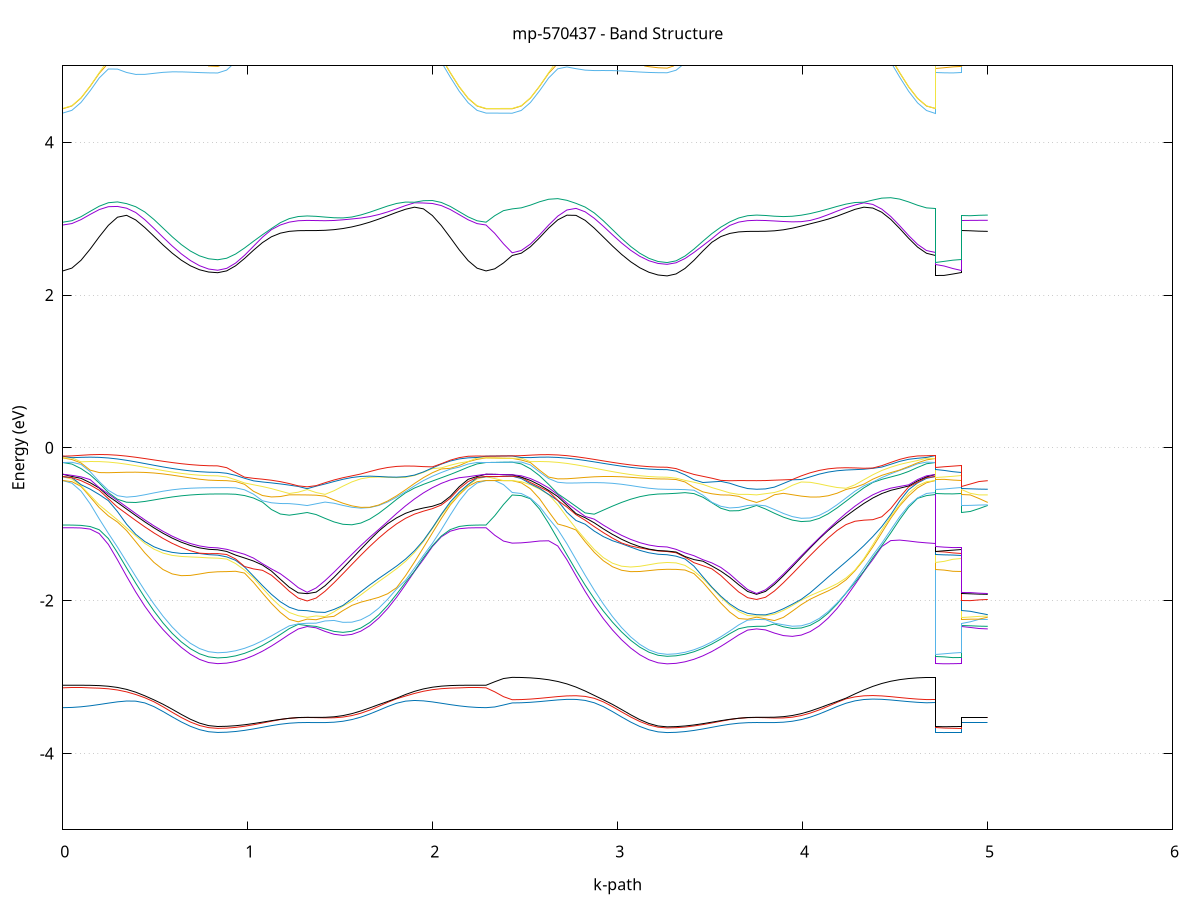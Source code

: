 set title 'mp-570437 - Band Structure'
set xlabel 'k-path'
set ylabel 'Energy (eV)'
set grid y
set yrange [-5:5]
set terminal png size 800,600
set output 'mp-570437_bands_gnuplot.png'
plot '-' using 1:2 with lines notitle, '-' using 1:2 with lines notitle, '-' using 1:2 with lines notitle, '-' using 1:2 with lines notitle, '-' using 1:2 with lines notitle, '-' using 1:2 with lines notitle, '-' using 1:2 with lines notitle, '-' using 1:2 with lines notitle, '-' using 1:2 with lines notitle, '-' using 1:2 with lines notitle, '-' using 1:2 with lines notitle, '-' using 1:2 with lines notitle, '-' using 1:2 with lines notitle, '-' using 1:2 with lines notitle, '-' using 1:2 with lines notitle, '-' using 1:2 with lines notitle, '-' using 1:2 with lines notitle, '-' using 1:2 with lines notitle, '-' using 1:2 with lines notitle, '-' using 1:2 with lines notitle, '-' using 1:2 with lines notitle, '-' using 1:2 with lines notitle, '-' using 1:2 with lines notitle, '-' using 1:2 with lines notitle, '-' using 1:2 with lines notitle, '-' using 1:2 with lines notitle, '-' using 1:2 with lines notitle, '-' using 1:2 with lines notitle, '-' using 1:2 with lines notitle, '-' using 1:2 with lines notitle, '-' using 1:2 with lines notitle, '-' using 1:2 with lines notitle, '-' using 1:2 with lines notitle, '-' using 1:2 with lines notitle, '-' using 1:2 with lines notitle, '-' using 1:2 with lines notitle, '-' using 1:2 with lines notitle, '-' using 1:2 with lines notitle, '-' using 1:2 with lines notitle, '-' using 1:2 with lines notitle, '-' using 1:2 with lines notitle, '-' using 1:2 with lines notitle, '-' using 1:2 with lines notitle, '-' using 1:2 with lines notitle, '-' using 1:2 with lines notitle, '-' using 1:2 with lines notitle, '-' using 1:2 with lines notitle, '-' using 1:2 with lines notitle, '-' using 1:2 with lines notitle, '-' using 1:2 with lines notitle, '-' using 1:2 with lines notitle, '-' using 1:2 with lines notitle, '-' using 1:2 with lines notitle, '-' using 1:2 with lines notitle, '-' using 1:2 with lines notitle, '-' using 1:2 with lines notitle, '-' using 1:2 with lines notitle, '-' using 1:2 with lines notitle, '-' using 1:2 with lines notitle, '-' using 1:2 with lines notitle, '-' using 1:2 with lines notitle, '-' using 1:2 with lines notitle, '-' using 1:2 with lines notitle, '-' using 1:2 with lines notitle, '-' using 1:2 with lines notitle, '-' using 1:2 with lines notitle, '-' using 1:2 with lines notitle, '-' using 1:2 with lines notitle, '-' using 1:2 with lines notitle, '-' using 1:2 with lines notitle, '-' using 1:2 with lines notitle, '-' using 1:2 with lines notitle, '-' using 1:2 with lines notitle, '-' using 1:2 with lines notitle, '-' using 1:2 with lines notitle, '-' using 1:2 with lines notitle, '-' using 1:2 with lines notitle, '-' using 1:2 with lines notitle, '-' using 1:2 with lines notitle, '-' using 1:2 with lines notitle, '-' using 1:2 with lines notitle, '-' using 1:2 with lines notitle, '-' using 1:2 with lines notitle, '-' using 1:2 with lines notitle, '-' using 1:2 with lines notitle, '-' using 1:2 with lines notitle, '-' using 1:2 with lines notitle, '-' using 1:2 with lines notitle, '-' using 1:2 with lines notitle, '-' using 1:2 with lines notitle, '-' using 1:2 with lines notitle, '-' using 1:2 with lines notitle, '-' using 1:2 with lines notitle, '-' using 1:2 with lines notitle, '-' using 1:2 with lines notitle, '-' using 1:2 with lines notitle
0.000000 -11.895751
0.049272 -11.892151
0.098544 -11.881151
0.147817 -11.863151
0.197089 -11.838651
0.246361 -11.808051
0.295633 -11.772151
0.344905 -11.732051
0.394178 -11.688651
0.443450 -11.643351
0.492722 -11.597551
0.541994 -11.552651
0.591266 -11.510351
0.640539 -11.472051
0.689811 -11.439151
0.739083 -11.412951
0.788355 -11.395051
0.837627 -11.388351
0.837627 -11.388351
0.885988 -11.387051
0.934348 -11.383251
0.982709 -11.377251
1.031069 -11.369551
1.079430 -11.360651
1.127790 -11.351351
1.176151 -11.342651
1.224511 -11.335451
1.272871 -11.331551
1.321232 -11.330051
1.321232 -11.330051
1.369592 -11.333551
1.417953 -11.342451
1.466313 -11.357251
1.514674 -11.378051
1.563034 -11.404851
1.611395 -11.437151
1.659755 -11.474251
1.708115 -11.515351
1.756476 -11.559251
1.804836 -11.604551
1.853197 -11.650251
1.901557 -11.694851
1.949918 -11.737251
1.998278 -11.776351
2.046639 -11.811051
2.094999 -11.840651
2.143359 -11.864351
2.191720 -11.881751
2.240080 -11.892251
2.288441 -11.895751
2.288441 -11.895751
2.335591 -11.895251
2.382741 -11.893951
2.429891 -11.893251
2.429891 -11.893251
2.479163 -11.889651
2.528435 -11.878751
2.577707 -11.860851
2.626979 -11.836351
2.676252 -11.805951
2.725524 -11.770251
2.774796 -11.730351
2.824068 -11.687251
2.873340 -11.642151
2.922613 -11.596651
2.971885 -11.552051
3.021157 -11.509951
3.070429 -11.471751
3.119701 -11.439051
3.168974 -11.412951
3.218246 -11.395151
3.267518 -11.388351
3.267518 -11.388351
3.315879 -11.387051
3.364239 -11.383251
3.412599 -11.377351
3.460960 -11.369551
3.509320 -11.360651
3.557681 -11.351351
3.606041 -11.342651
3.654402 -11.335451
3.702762 -11.331551
3.751122 -11.330051
3.751122 -11.330051
3.799483 -11.333551
3.847843 -11.342451
3.896204 -11.357251
3.944564 -11.378051
3.992925 -11.404751
4.041285 -11.436951
4.089646 -11.473951
4.138006 -11.514851
4.186366 -11.558451
4.234727 -11.603651
4.283087 -11.649051
4.331448 -11.693351
4.379808 -11.735551
4.428169 -11.774351
4.476529 -11.808951
4.524890 -11.838351
4.573250 -11.861951
4.621610 -11.879251
4.669971 -11.889751
4.718331 -11.893251
4.718331 -11.388351
4.765481 -11.388351
4.812631 -11.388351
4.859781 -11.388351
4.859781 -11.330051
4.906931 -11.330051
4.954081 -11.330051
5.001231 -11.330051
e
0.000000 -11.833251
0.049272 -11.829551
0.098544 -11.818751
0.147817 -11.801051
0.197089 -11.776851
0.246361 -11.746751
0.295633 -11.711451
0.344905 -11.671851
0.394178 -11.629251
0.443450 -11.584751
0.492722 -11.539651
0.541994 -11.495651
0.591266 -11.454051
0.640539 -11.416651
0.689811 -11.384851
0.739083 -11.362151
0.788355 -11.354651
0.837627 -11.354251
0.837627 -11.354251
0.885988 -11.353751
0.934348 -11.352151
0.982709 -11.349851
1.031069 -11.346851
1.079430 -11.343651
1.127790 -11.340251
1.176151 -11.336951
1.224511 -11.333951
1.272871 -11.330751
1.321232 -11.329651
1.321232 -11.329651
1.369592 -11.329251
1.417953 -11.329851
1.466313 -11.332051
1.514674 -11.336751
1.563034 -11.349951
1.611395 -11.381251
1.659755 -11.418051
1.708115 -11.458651
1.756476 -11.501851
1.804836 -11.546551
1.853197 -11.591451
1.901557 -11.635351
1.949918 -11.677051
1.998278 -11.715451
2.046639 -11.749751
2.094999 -11.778851
2.143359 -11.802251
2.191720 -11.819351
2.240080 -11.829751
2.288441 -11.833251
2.288441 -11.833251
2.335591 -11.836551
2.382741 -11.841751
2.429891 -11.844151
2.429891 -11.844151
2.479163 -11.840451
2.528435 -11.829551
2.577707 -11.811551
2.626979 -11.787051
2.676252 -11.756451
2.725524 -11.720651
2.774796 -11.680551
2.824068 -11.637251
2.873340 -11.591951
2.922613 -11.546051
2.971885 -11.501051
3.021157 -11.458551
3.070429 -11.420051
3.119701 -11.387051
3.168974 -11.362551
3.218246 -11.354151
3.267518 -11.353951
3.267518 -11.353951
3.315879 -11.353451
3.364239 -11.351951
3.412599 -11.349751
3.460960 -11.346851
3.509320 -11.343551
3.557681 -11.340251
3.606041 -11.336951
3.654402 -11.333951
3.702762 -11.330751
3.751122 -11.329651
3.751122 -11.329651
3.799483 -11.329251
3.847843 -11.329851
3.896204 -11.332051
3.944564 -11.337351
3.992925 -11.354651
4.041285 -11.385651
4.089646 -11.422651
4.138006 -11.463851
4.186366 -11.507751
4.234727 -11.553251
4.283087 -11.598851
4.331448 -11.643451
4.379808 -11.685851
4.428169 -11.724851
4.476529 -11.759551
4.524890 -11.789051
4.573250 -11.812751
4.621610 -11.830051
4.669971 -11.840551
4.718331 -11.844151
4.718331 -11.353951
4.765481 -11.354051
4.812631 -11.354151
4.859781 -11.354251
4.859781 -11.329651
4.906931 -11.329651
4.954081 -11.329651
5.001231 -11.329651
e
0.000000 -11.811651
0.049272 -11.808051
0.098544 -11.797351
0.147817 -11.779851
0.197089 -11.755851
0.246361 -11.726051
0.295633 -11.691251
0.344905 -11.652251
0.394178 -11.610351
0.443450 -11.566651
0.492722 -11.522651
0.541994 -11.479651
0.591266 -11.439451
0.640539 -11.403351
0.689811 -11.373051
0.739083 -11.351151
0.788355 -11.336751
0.837627 -11.330651
0.837627 -11.330651
0.885988 -11.329451
0.934348 -11.325951
0.982709 -11.320351
1.031069 -11.312851
1.079430 -11.304051
1.127790 -11.294851
1.176151 -11.286151
1.224511 -11.279751
1.272871 -11.276551
1.321232 -11.275451
1.321232 -11.275451
1.369592 -11.277551
1.417953 -11.285851
1.466313 -11.300851
1.514674 -11.321851
1.563034 -11.346751
1.611395 -11.372451
1.659755 -11.406051
1.708115 -11.444551
1.756476 -11.486051
1.804836 -11.529451
1.853197 -11.573351
1.901557 -11.616351
1.949918 -11.657351
1.998278 -11.695251
2.046639 -11.729051
2.094999 -11.757851
2.143359 -11.780951
2.191720 -11.797851
2.240080 -11.808151
2.288441 -11.811651
2.288441 -11.811651
2.335591 -11.808751
2.382741 -11.804351
2.429891 -11.802551
2.429891 -11.802551
2.479163 -11.798951
2.528435 -11.788351
2.577707 -11.770951
2.626979 -11.747151
2.676252 -11.717551
2.725524 -11.682951
2.774796 -11.644351
2.824068 -11.602851
2.873340 -11.559551
2.922613 -11.516051
2.971885 -11.473751
3.021157 -11.434051
3.070429 -11.398651
3.119701 -11.369251
3.168974 -11.350451
3.218246 -11.338351
3.267518 -11.332151
3.267518 -11.332151
3.315879 -11.330851
3.364239 -11.327051
3.412599 -11.321051
3.460960 -11.313251
3.509320 -11.304251
3.557681 -11.294951
3.606041 -11.286151
3.654402 -11.279751
3.702762 -11.276551
3.751122 -11.275451
3.751122 -11.275451
3.799483 -11.277551
3.847843 -11.285851
3.896204 -11.300551
3.944564 -11.319751
3.992925 -11.336351
4.041285 -11.365551
4.089646 -11.399951
4.138006 -11.438351
4.186366 -11.479651
4.234727 -11.522651
4.283087 -11.566051
4.331448 -11.608751
4.379808 -11.649451
4.428169 -11.686951
4.476529 -11.720451
4.524890 -11.749051
4.573250 -11.772051
4.621610 -11.788851
4.669971 -11.799051
4.718331 -11.802551
4.718331 -11.332151
4.765481 -11.331751
4.812631 -11.331051
4.859781 -11.330651
4.859781 -11.275451
4.906931 -11.275451
4.954081 -11.275451
5.001231 -11.275451
e
0.000000 -11.441051
0.049272 -11.440151
0.098544 -11.437351
0.147817 -11.432751
0.197089 -11.426651
0.246361 -11.419151
0.295633 -11.410551
0.344905 -11.401151
0.394178 -11.391451
0.443450 -11.381651
0.492722 -11.372251
0.541994 -11.363551
0.591266 -11.356051
0.640539 -11.349851
0.689811 -11.344851
0.739083 -11.337851
0.788355 -11.326351
0.837627 -11.320851
0.837627 -11.320851
0.885988 -11.319751
0.934348 -11.316351
0.982709 -11.310951
1.031069 -11.304151
1.079430 -11.296451
1.127790 -11.288851
1.176151 -11.282251
1.224511 -11.276651
1.272871 -11.271851
1.321232 -11.270551
1.321232 -11.270551
1.369592 -11.272851
1.417953 -11.280351
1.466313 -11.292751
1.514674 -11.309851
1.563034 -11.327351
1.611395 -11.338151
1.659755 -11.346251
1.708115 -11.354551
1.756476 -11.363451
1.804836 -11.372851
1.853197 -11.382751
1.901557 -11.392551
1.949918 -11.402251
1.998278 -11.411451
2.046639 -11.419851
2.094999 -11.427151
2.143359 -11.433051
2.191720 -11.437451
2.240080 -11.440151
2.288441 -11.441051
2.288441 -11.441051
2.335591 -11.443551
2.382741 -11.447651
2.429891 -11.449551
2.429891 -11.449551
2.479163 -11.448551
2.528435 -11.445551
2.577707 -11.440651
2.626979 -11.434151
2.676252 -11.426151
2.725524 -11.416951
2.774796 -11.406951
2.824068 -11.396551
2.873340 -11.386151
2.922613 -11.376051
2.971885 -11.366851
3.021157 -11.358851
3.070429 -11.352251
3.119701 -11.346951
3.168974 -11.338151
3.218246 -11.324851
3.267518 -11.319251
3.267518 -11.319251
3.315879 -11.318151
3.364239 -11.315051
3.412599 -11.309951
3.460960 -11.303451
3.509320 -11.296051
3.557681 -11.288651
3.606041 -11.282151
3.654402 -11.276651
3.702762 -11.271851
3.751122 -11.270551
3.751122 -11.270551
3.799483 -11.272851
3.847843 -11.280351
3.896204 -11.293151
3.944564 -11.311551
3.992925 -11.333651
4.041285 -11.341751
4.089646 -11.349351
4.138006 -11.357751
4.186366 -11.367051
4.234727 -11.376951
4.283087 -11.387351
4.331448 -11.397851
4.379808 -11.408151
4.428169 -11.417951
4.476529 -11.426851
4.524890 -11.434651
4.573250 -11.440951
4.621610 -11.445651
4.669971 -11.448551
4.718331 -11.449551
4.718331 -11.319251
4.765481 -11.319651
4.812631 -11.320451
4.859781 -11.320851
4.859781 -11.270551
4.906931 -11.270551
4.954081 -11.270551
5.001231 -11.270551
e
0.000000 -11.393651
0.049272 -11.392651
0.098544 -11.389751
0.147817 -11.385151
0.197089 -11.378751
0.246361 -11.371051
0.295633 -11.362251
0.344905 -11.352551
0.394178 -11.342451
0.443450 -11.332351
0.492722 -11.322551
0.541994 -11.313451
0.591266 -11.305551
0.640539 -11.299351
0.689811 -11.295251
0.739083 -11.293651
0.788355 -11.294151
0.837627 -11.295051
0.837627 -11.295051
0.885988 -11.294651
0.934348 -11.293451
0.982709 -11.291551
1.031069 -11.289051
1.079430 -11.286051
1.127790 -11.282651
1.176151 -11.278851
1.224511 -11.274751
1.272871 -11.271651
1.321232 -11.269651
1.321232 -11.269651
1.369592 -11.270851
1.417953 -11.272451
1.466313 -11.274751
1.514674 -11.278251
1.563034 -11.282951
1.611395 -11.288951
1.659755 -11.296151
1.708115 -11.304451
1.756476 -11.313651
1.804836 -11.323351
1.853197 -11.333551
1.901557 -11.343751
1.949918 -11.353751
1.998278 -11.363251
2.046639 -11.371851
2.094999 -11.379351
2.143359 -11.385451
2.191720 -11.389951
2.240080 -11.392651
2.288441 -11.393651
2.288441 -11.393651
2.335591 -11.389851
2.382741 -11.382251
2.429891 -11.378051
2.429891 -11.378051
2.479163 -11.377251
2.528435 -11.374751
2.577707 -11.370651
2.626979 -11.365251
2.676252 -11.358551
2.725524 -11.350951
2.774796 -11.342551
2.824068 -11.333951
2.873340 -11.325251
2.922613 -11.316851
2.971885 -11.309251
3.021157 -11.302651
3.070429 -11.297651
3.119701 -11.294551
3.168974 -11.293651
3.218246 -11.294651
3.267518 -11.295751
3.267518 -11.295751
3.315879 -11.295351
3.364239 -11.294051
3.412599 -11.292051
3.460960 -11.289451
3.509320 -11.286251
3.557681 -11.282751
3.606041 -11.278851
3.654402 -11.274751
3.702762 -11.271651
3.751122 -11.269651
3.751122 -11.269651
3.799483 -11.270851
3.847843 -11.272451
3.896204 -11.274651
3.944564 -11.277751
3.992925 -11.282051
4.041285 -11.287451
4.089646 -11.293751
4.138006 -11.300951
4.186366 -11.308851
4.234727 -11.317351
4.283087 -11.326151
4.331448 -11.334951
4.379808 -11.343551
4.428169 -11.351751
4.476529 -11.359151
4.524890 -11.365651
4.573250 -11.370951
4.621610 -11.374851
4.669971 -11.377251
4.718331 -11.378051
4.718331 -11.295751
4.765481 -11.295551
4.812631 -11.295251
4.859781 -11.295051
4.859781 -11.269651
4.906931 -11.269651
4.954081 -11.269651
5.001231 -11.269651
e
0.000000 -11.343151
0.049272 -11.342451
0.098544 -11.340251
0.147817 -11.336751
0.197089 -11.332151
0.246361 -11.326451
0.295633 -11.319951
0.344905 -11.313051
0.394178 -11.305951
0.443450 -11.298951
0.492722 -11.292451
0.541994 -11.286751
0.591266 -11.282151
0.640539 -11.279151
0.689811 -11.277751
0.739083 -11.278351
0.788355 -11.280251
0.837627 -11.281551
0.837627 -11.281551
0.885988 -11.281251
0.934348 -11.280251
0.982709 -11.278751
1.031069 -11.276851
1.079430 -11.274551
1.127790 -11.272051
1.176151 -11.269451
1.224511 -11.266951
1.272871 -11.265351
1.321232 -11.265051
1.321232 -11.265051
1.369592 -11.264851
1.417953 -11.264551
1.466313 -11.264851
1.514674 -11.265951
1.563034 -11.268051
1.611395 -11.271251
1.659755 -11.275351
1.708115 -11.280351
1.756476 -11.286151
1.804836 -11.292651
1.853197 -11.299651
1.901557 -11.306751
1.949918 -11.313851
1.998278 -11.320651
2.046639 -11.326951
2.094999 -11.332451
2.143359 -11.337051
2.191720 -11.340351
2.240080 -11.342451
2.288441 -11.343151
2.288441 -11.343151
2.335591 -11.344751
2.382741 -11.348551
2.429891 -11.351051
2.429891 -11.351051
2.479163 -11.350251
2.528435 -11.347951
2.577707 -11.344151
2.626979 -11.339051
2.676252 -11.332751
2.725524 -11.325751
2.774796 -11.318151
2.824068 -11.310251
2.873340 -11.302551
2.922613 -11.295351
2.971885 -11.288851
3.021157 -11.283651
3.070429 -11.279951
3.119701 -11.278151
3.168974 -11.278351
3.218246 -11.280051
3.267518 -11.281251
3.267518 -11.281251
3.315879 -11.280951
3.364239 -11.280051
3.412599 -11.278651
3.460960 -11.276751
3.509320 -11.274451
3.557681 -11.272051
3.606041 -11.269451
3.654402 -11.266951
3.702762 -11.265351
3.751122 -11.265051
3.751122 -11.265051
3.799483 -11.264851
3.847843 -11.264551
3.896204 -11.264851
3.944564 -11.266151
3.992925 -11.268451
4.041285 -11.271951
4.089646 -11.276551
4.138006 -11.282151
4.186366 -11.288551
4.234727 -11.295751
4.283087 -11.303351
4.331448 -11.311251
4.379808 -11.319051
4.428169 -11.326551
4.476529 -11.333351
4.524890 -11.339451
4.573250 -11.344351
4.621610 -11.348051
4.669971 -11.350251
4.718331 -11.351051
4.718331 -11.281251
4.765481 -11.281351
4.812631 -11.281451
4.859781 -11.281551
4.859781 -11.265051
4.906931 -11.265051
4.954081 -11.265051
5.001231 -11.265051
e
0.000000 -7.629151
0.049272 -7.628551
0.098544 -7.626851
0.147817 -7.624151
0.197089 -7.620651
0.246361 -7.616751
0.295633 -7.612551
0.344905 -7.608651
0.394178 -7.605051
0.443450 -7.602151
0.492722 -7.600051
0.541994 -7.598551
0.591266 -7.597651
0.640539 -7.597251
0.689811 -7.597051
0.739083 -7.597051
0.788355 -7.597151
0.837627 -7.597151
0.837627 -7.597151
0.885988 -7.595351
0.934348 -7.589851
0.982709 -7.580951
1.031069 -7.568851
1.079430 -7.554151
1.127790 -7.537451
1.176151 -7.519951
1.224511 -7.503251
1.272871 -7.489751
1.321232 -7.481951
1.321232 -7.481951
1.369592 -7.489651
1.417953 -7.502151
1.466313 -7.516851
1.514674 -7.531751
1.563034 -7.545551
1.611395 -7.557851
1.659755 -7.568551
1.708115 -7.577451
1.756476 -7.585051
1.804836 -7.591651
1.853197 -7.597351
1.901557 -7.602651
1.949918 -7.607651
1.998278 -7.612451
2.046639 -7.616851
2.094999 -7.620851
2.143359 -7.624351
2.191720 -7.626951
2.240080 -7.628551
2.288441 -7.629151
2.288441 -7.629151
2.335591 -7.629151
2.382741 -7.629151
2.429891 -7.629151
2.429891 -7.629151
2.479163 -7.628551
2.528435 -7.626851
2.577707 -7.624151
2.626979 -7.620651
2.676252 -7.616751
2.725524 -7.612551
2.774796 -7.608651
2.824068 -7.605051
2.873340 -7.602151
2.922613 -7.600051
2.971885 -7.598551
3.021157 -7.597651
3.070429 -7.597251
3.119701 -7.597051
3.168974 -7.597051
3.218246 -7.597151
3.267518 -7.597151
3.267518 -7.597151
3.315879 -7.595351
3.364239 -7.589851
3.412599 -7.580951
3.460960 -7.568851
3.509320 -7.554151
3.557681 -7.537451
3.606041 -7.519951
3.654402 -7.503251
3.702762 -7.489751
3.751122 -7.481951
3.751122 -7.481951
3.799483 -7.489651
3.847843 -7.502151
3.896204 -7.516851
3.944564 -7.531751
3.992925 -7.545551
4.041285 -7.557851
4.089646 -7.568551
4.138006 -7.577451
4.186366 -7.585051
4.234727 -7.591651
4.283087 -7.597351
4.331448 -7.602651
4.379808 -7.607651
4.428169 -7.612451
4.476529 -7.616851
4.524890 -7.620851
4.573250 -7.624351
4.621610 -7.626951
4.669971 -7.628551
4.718331 -7.629151
4.718331 -7.597151
4.765481 -7.597151
4.812631 -7.597151
4.859781 -7.597151
4.859781 -7.481951
4.906931 -7.481951
4.954081 -7.481951
5.001231 -7.481951
e
0.000000 -7.629151
0.049272 -7.627351
0.098544 -7.622151
0.147817 -7.613551
0.197089 -7.601851
0.246361 -7.587551
0.295633 -7.571451
0.344905 -7.554951
0.394178 -7.540351
0.443450 -7.536851
0.492722 -7.534651
0.541994 -7.533151
0.591266 -7.532251
0.640539 -7.531851
0.689811 -7.531651
0.739083 -7.531751
0.788355 -7.531751
0.837627 -7.531751
0.837627 -7.531751
0.885988 -7.529951
0.934348 -7.524851
0.982709 -7.519751
1.031069 -7.513251
1.079430 -7.505551
1.127790 -7.497451
1.176151 -7.489651
1.224511 -7.483451
1.272871 -7.480251
1.321232 -7.481951
1.321232 -7.481951
1.369592 -7.479751
1.417953 -7.480951
1.466313 -7.483451
1.514674 -7.486351
1.563034 -7.489251
1.611395 -7.492951
1.659755 -7.503351
1.708115 -7.512251
1.756476 -7.519851
1.804836 -7.526351
1.853197 -7.532151
1.901557 -7.538451
1.949918 -7.555451
1.998278 -7.572851
2.046639 -7.588851
2.094999 -7.602851
2.143359 -7.614151
2.191720 -7.622451
2.240080 -7.627451
2.288441 -7.629151
2.288441 -7.629151
2.335591 -7.629151
2.382741 -7.629151
2.429891 -7.629151
2.429891 -7.629151
2.479163 -7.627351
2.528435 -7.622151
2.577707 -7.613551
2.626979 -7.601851
2.676252 -7.587551
2.725524 -7.571451
2.774796 -7.554951
2.824068 -7.540351
2.873340 -7.536851
2.922613 -7.534651
2.971885 -7.533151
3.021157 -7.532251
3.070429 -7.531851
3.119701 -7.531651
3.168974 -7.531751
3.218246 -7.531751
3.267518 -7.531751
3.267518 -7.531751
3.315879 -7.529951
3.364239 -7.524851
3.412599 -7.519751
3.460960 -7.513251
3.509320 -7.505551
3.557681 -7.497451
3.606041 -7.489651
3.654402 -7.483451
3.702762 -7.480251
3.751122 -7.481951
3.751122 -7.481951
3.799483 -7.479751
3.847843 -7.480951
3.896204 -7.483451
3.944564 -7.486351
3.992925 -7.489251
4.041285 -7.492951
4.089646 -7.503351
4.138006 -7.512251
4.186366 -7.519851
4.234727 -7.526351
4.283087 -7.532151
4.331448 -7.538451
4.379808 -7.555451
4.428169 -7.572851
4.476529 -7.588851
4.524890 -7.602851
4.573250 -7.614151
4.621610 -7.622451
4.669971 -7.627451
4.718331 -7.629151
4.718331 -7.531751
4.765481 -7.531751
4.812631 -7.531751
4.859781 -7.531751
4.859781 -7.481951
4.906931 -7.481951
4.954081 -7.481951
5.001231 -7.481951
e
0.000000 -7.563851
0.049272 -7.563251
0.098544 -7.561551
0.147817 -7.558851
0.197089 -7.555351
0.246361 -7.551351
0.295633 -7.547251
0.344905 -7.543251
0.394178 -7.539751
0.443450 -7.531751
0.492722 -7.529551
0.541994 -7.528051
0.591266 -7.527151
0.640539 -7.526751
0.689811 -7.526551
0.739083 -7.527451
0.788355 -7.528551
0.837627 -7.528851
0.837627 -7.528851
0.885988 -7.527851
0.934348 -7.524351
0.982709 -7.515551
1.031069 -7.503551
1.079430 -7.488851
1.127790 -7.472251
1.176151 -7.454751
1.224511 -7.438051
1.272871 -7.432251
1.321232 -7.429951
1.321232 -7.429951
1.369592 -7.435051
1.417953 -7.440951
1.466313 -7.451751
1.514674 -7.466551
1.563034 -7.480351
1.611395 -7.491851
1.659755 -7.498051
1.708115 -7.507051
1.756476 -7.514651
1.804836 -7.521251
1.853197 -7.527051
1.901557 -7.537051
1.949918 -7.542351
1.998278 -7.547051
2.046639 -7.551551
2.094999 -7.555551
2.143359 -7.558951
2.191720 -7.561651
2.240080 -7.563251
2.288441 -7.563851
2.288441 -7.563851
2.335591 -7.563851
2.382741 -7.563851
2.429891 -7.563851
2.429891 -7.563851
2.479163 -7.563251
2.528435 -7.561551
2.577707 -7.558851
2.626979 -7.555351
2.676252 -7.551351
2.725524 -7.547251
2.774796 -7.543251
2.824068 -7.539751
2.873340 -7.531751
2.922613 -7.529551
2.971885 -7.528051
3.021157 -7.527151
3.070429 -7.526751
3.119701 -7.526551
3.168974 -7.527451
3.218246 -7.528551
3.267518 -7.528851
3.267518 -7.528851
3.315879 -7.527851
3.364239 -7.524351
3.412599 -7.515551
3.460960 -7.503551
3.509320 -7.488851
3.557681 -7.472251
3.606041 -7.454751
3.654402 -7.438051
3.702762 -7.432251
3.751122 -7.429951
3.751122 -7.429951
3.799483 -7.435051
3.847843 -7.440951
3.896204 -7.451751
3.944564 -7.466551
3.992925 -7.480451
4.041285 -7.491751
4.089646 -7.497951
4.138006 -7.506951
4.186366 -7.514651
4.234727 -7.521151
4.283087 -7.527051
4.331448 -7.537051
4.379808 -7.542351
4.428169 -7.547051
4.476529 -7.551551
4.524890 -7.555551
4.573250 -7.558951
4.621610 -7.561651
4.669971 -7.563251
4.718331 -7.563851
4.718331 -7.528851
4.765481 -7.528851
4.812631 -7.528851
4.859781 -7.528851
4.859781 -7.429951
4.906931 -7.429951
4.954081 -7.429951
5.001231 -7.429951
e
0.000000 -7.563851
0.049272 -7.562051
0.098544 -7.556851
0.147817 -7.553751
0.197089 -7.550251
0.246361 -7.546251
0.295633 -7.542151
0.344905 -7.538151
0.394178 -7.534651
0.443450 -7.529851
0.492722 -7.524251
0.541994 -7.522351
0.591266 -7.522651
0.640539 -7.524051
0.689811 -7.525851
0.739083 -7.526551
0.788355 -7.526651
0.837627 -7.526651
0.837627 -7.526651
0.885988 -7.524851
0.934348 -7.519351
0.982709 -7.510451
1.031069 -7.498351
1.079430 -7.483651
1.127790 -7.466951
1.176151 -7.449451
1.224511 -7.435051
1.272871 -7.427451
1.321232 -7.422151
1.321232 -7.422151
1.369592 -7.424451
1.417953 -7.436851
1.466313 -7.446451
1.514674 -7.461051
1.563034 -7.474951
1.611395 -7.487251
1.659755 -7.494651
1.708115 -7.497951
1.756476 -7.502751
1.804836 -7.510451
1.853197 -7.522351
1.901557 -7.532151
1.949918 -7.537251
1.998278 -7.541951
2.046639 -7.546451
2.094999 -7.550451
2.143359 -7.553851
2.191720 -7.557151
2.240080 -7.562151
2.288441 -7.563851
2.288441 -7.563851
2.335591 -7.563851
2.382741 -7.563851
2.429891 -7.563851
2.429891 -7.563851
2.479163 -7.562051
2.528435 -7.556851
2.577707 -7.553751
2.626979 -7.550251
2.676252 -7.546251
2.725524 -7.542151
2.774796 -7.538151
2.824068 -7.534651
2.873340 -7.529851
2.922613 -7.524251
2.971885 -7.522351
3.021157 -7.522651
3.070429 -7.524051
3.119701 -7.525851
3.168974 -7.526551
3.218246 -7.526651
3.267518 -7.526651
3.267518 -7.526651
3.315879 -7.524851
3.364239 -7.519351
3.412599 -7.510451
3.460960 -7.498351
3.509320 -7.483651
3.557681 -7.466951
3.606041 -7.449451
3.654402 -7.434951
3.702762 -7.427351
3.751122 -7.422151
3.751122 -7.422151
3.799483 -7.424451
3.847843 -7.436951
3.896204 -7.446551
3.944564 -7.461051
3.992925 -7.474951
4.041285 -7.487251
4.089646 -7.494651
4.138006 -7.497951
4.186366 -7.502751
4.234727 -7.510451
4.283087 -7.522351
4.331448 -7.532151
4.379808 -7.537251
4.428169 -7.541951
4.476529 -7.546451
4.524890 -7.550451
4.573250 -7.553851
4.621610 -7.557151
4.669971 -7.562151
4.718331 -7.563851
4.718331 -7.526651
4.765481 -7.526651
4.812631 -7.526651
4.859781 -7.526651
4.859781 -7.422151
4.906931 -7.422151
4.954081 -7.422151
5.001231 -7.422151
e
0.000000 -7.558751
0.049272 -7.558151
0.098544 -7.556451
0.147817 -7.548351
0.197089 -7.536751
0.246361 -7.522651
0.295633 -7.506751
0.344905 -7.490451
0.394178 -7.475951
0.443450 -7.465351
0.492722 -7.459551
0.541994 -7.457251
0.591266 -7.457351
0.640539 -7.458651
0.689811 -7.460451
0.739083 -7.461951
0.788355 -7.463051
0.837627 -7.463451
0.837627 -7.463451
0.885988 -7.462351
0.934348 -7.459251
0.982709 -7.454251
1.031069 -7.447751
1.079430 -7.440051
1.127790 -7.437751
1.176151 -7.436451
1.224511 -7.432451
1.272871 -7.424251
1.321232 -7.422051
1.321232 -7.422051
1.369592 -7.422251
1.417953 -7.431451
1.466313 -7.444851
1.514674 -7.448651
1.563034 -7.452151
1.611395 -7.455751
1.659755 -7.459451
1.708115 -7.463351
1.756476 -7.467551
1.804836 -7.472051
1.853197 -7.476951
1.901557 -7.482351
1.949918 -7.491151
1.998278 -7.508051
2.046639 -7.523851
2.094999 -7.537651
2.143359 -7.548851
2.191720 -7.556551
2.240080 -7.558151
2.288441 -7.558751
2.288441 -7.558751
2.335591 -7.558751
2.382741 -7.558751
2.429891 -7.558751
2.429891 -7.558751
2.479163 -7.558151
2.528435 -7.556451
2.577707 -7.548351
2.626979 -7.536751
2.676252 -7.522551
2.725524 -7.506651
2.774796 -7.490351
2.824068 -7.475951
2.873340 -7.465251
2.922613 -7.459351
2.971885 -7.457151
3.021157 -7.457351
3.070429 -7.458651
3.119701 -7.460451
3.168974 -7.461951
3.218246 -7.463051
3.267518 -7.463451
3.267518 -7.463451
3.315879 -7.462351
3.364239 -7.459251
3.412599 -7.454251
3.460960 -7.447751
3.509320 -7.440151
3.557681 -7.437751
3.606041 -7.436451
3.654402 -7.432451
3.702762 -7.424351
3.751122 -7.421951
3.751122 -7.421951
3.799483 -7.422251
3.847843 -7.431451
3.896204 -7.444751
3.944564 -7.448651
3.992925 -7.452151
4.041285 -7.455751
4.089646 -7.459451
4.138006 -7.463351
4.186366 -7.467551
4.234727 -7.472051
4.283087 -7.476851
4.331448 -7.482351
4.379808 -7.490851
4.428169 -7.507951
4.476529 -7.523851
4.524890 -7.537651
4.573250 -7.548851
4.621610 -7.556551
4.669971 -7.558151
4.718331 -7.558751
4.718331 -7.463451
4.765481 -7.463451
4.812631 -7.463451
4.859781 -7.463451
4.859781 -7.422051
4.906931 -7.422051
4.954081 -7.421951
5.001231 -7.421951
e
0.000000 -7.558751
0.049272 -7.556951
0.098544 -7.551751
0.147817 -7.543151
0.197089 -7.531351
0.246361 -7.516851
0.295633 -7.500651
0.344905 -7.484451
0.394178 -7.472651
0.443450 -7.462651
0.492722 -7.457551
0.541994 -7.453951
0.591266 -7.452151
0.640539 -7.453351
0.689811 -7.455051
0.739083 -7.456651
0.788355 -7.457751
0.837627 -7.458151
0.837627 -7.458151
0.885988 -7.457051
0.934348 -7.453951
0.982709 -7.448951
1.031069 -7.442451
1.079430 -7.438651
1.127790 -7.431951
1.176151 -7.425051
1.224511 -7.427651
1.272871 -7.419051
1.321232 -7.416451
1.321232 -7.416451
1.369592 -7.419051
1.417953 -7.418551
1.466313 -7.417951
1.514674 -7.420851
1.563034 -7.423751
1.611395 -7.426451
1.659755 -7.429251
1.708115 -7.432651
1.756476 -7.437751
1.804836 -7.446351
1.853197 -7.457851
1.901557 -7.473251
1.949918 -7.487651
1.998278 -7.501951
2.046639 -7.518251
2.094999 -7.532351
2.143359 -7.543651
2.191720 -7.551951
2.240080 -7.557051
2.288441 -7.558751
2.288441 -7.558751
2.335591 -7.558751
2.382741 -7.558751
2.429891 -7.558751
2.429891 -7.558751
2.479163 -7.556951
2.528435 -7.551751
2.577707 -7.543151
2.626979 -7.531351
2.676252 -7.516951
2.725524 -7.500751
2.774796 -7.484851
2.824068 -7.472751
2.873340 -7.462951
2.922613 -7.457751
2.971885 -7.453951
3.021157 -7.452151
3.070429 -7.453351
3.119701 -7.455051
3.168974 -7.456651
3.218246 -7.457751
3.267518 -7.458151
3.267518 -7.458151
3.315879 -7.457051
3.364239 -7.453951
3.412599 -7.448951
3.460960 -7.442451
3.509320 -7.438651
3.557681 -7.431951
3.606041 -7.425051
3.654402 -7.427651
3.702762 -7.419051
3.751122 -7.416551
3.751122 -7.416551
3.799483 -7.418951
3.847843 -7.418551
3.896204 -7.417951
3.944564 -7.420851
3.992925 -7.423751
4.041285 -7.426451
4.089646 -7.429251
4.138006 -7.432751
4.186366 -7.437951
4.234727 -7.446951
4.283087 -7.458151
4.331448 -7.473351
4.379808 -7.488251
4.428169 -7.502151
4.476529 -7.518251
4.524890 -7.532351
4.573250 -7.543651
4.621610 -7.551951
4.669971 -7.557051
4.718331 -7.558751
4.718331 -7.458151
4.765481 -7.458151
4.812631 -7.458151
4.859781 -7.458151
4.859781 -7.416451
4.906931 -7.416451
4.954081 -7.416451
5.001231 -7.416551
e
0.000000 -7.514751
0.049272 -7.514051
0.098544 -7.512051
0.147817 -7.508651
0.197089 -7.504151
0.246361 -7.498451
0.295633 -7.491551
0.344905 -7.482451
0.394178 -7.468951
0.443450 -7.459051
0.492722 -7.453351
0.541994 -7.451351
0.591266 -7.449851
0.640539 -7.446751
0.689811 -7.444151
0.739083 -7.442251
0.788355 -7.441051
0.837627 -7.440651
0.837627 -7.440651
0.885988 -7.440551
0.934348 -7.440351
0.982709 -7.439851
1.031069 -7.439251
1.079430 -7.434751
1.127790 -7.426651
1.176151 -7.424051
1.224511 -7.417851
1.272871 -7.414751
1.321232 -7.416251
1.321232 -7.416251
1.369592 -7.414451
1.417953 -7.415451
1.466313 -7.415251
1.514674 -7.415551
1.563034 -7.418451
1.611395 -7.421151
1.659755 -7.423951
1.708115 -7.427351
1.756476 -7.433751
1.804836 -7.444451
1.853197 -7.454051
1.901557 -7.467051
1.949918 -7.484251
1.998278 -7.493651
2.046639 -7.499451
2.094999 -7.504651
2.143359 -7.508951
2.191720 -7.512151
2.240080 -7.514051
2.288441 -7.514751
2.288441 -7.514751
2.335591 -7.514751
2.382741 -7.514751
2.429891 -7.514751
2.429891 -7.514751
2.479163 -7.514051
2.528435 -7.512051
2.577707 -7.508651
2.626979 -7.504151
2.676252 -7.498451
2.725524 -7.491451
2.774796 -7.482251
2.824068 -7.468851
2.873340 -7.458751
2.922613 -7.453251
2.971885 -7.451251
3.021157 -7.449851
3.070429 -7.446751
3.119701 -7.444151
3.168974 -7.442251
3.218246 -7.441051
3.267518 -7.440651
3.267518 -7.440651
3.315879 -7.440551
3.364239 -7.440351
3.412599 -7.439851
3.460960 -7.439251
3.509320 -7.434751
3.557681 -7.426651
3.606041 -7.424051
3.654402 -7.417851
3.702762 -7.414751
3.751122 -7.416251
3.751122 -7.416251
3.799483 -7.414451
3.847843 -7.415451
3.896204 -7.415251
3.944564 -7.415551
3.992925 -7.418351
4.041285 -7.421151
4.089646 -7.423951
4.138006 -7.427251
4.186366 -7.433251
4.234727 -7.443651
4.283087 -7.453151
4.331448 -7.466851
4.379808 -7.484051
4.428169 -7.493651
4.476529 -7.499451
4.524890 -7.504651
4.573250 -7.508951
4.621610 -7.512151
4.669971 -7.514051
4.718331 -7.514751
4.718331 -7.440651
4.765481 -7.440651
4.812631 -7.440651
4.859781 -7.440651
4.859781 -7.416251
4.906931 -7.416251
4.954081 -7.416251
5.001231 -7.416251
e
0.000000 -7.455051
0.049272 -7.455251
0.098544 -7.455951
0.147817 -7.456851
0.197089 -7.458051
0.246361 -7.459251
0.295633 -7.460051
0.344905 -7.459951
0.394178 -7.457851
0.443450 -7.449351
0.492722 -7.431851
0.541994 -7.425951
0.591266 -7.419951
0.640539 -7.414351
0.689811 -7.409551
0.739083 -7.405851
0.788355 -7.403451
0.837627 -7.402651
0.837627 -7.402651
0.885988 -7.403351
0.934348 -7.405151
0.982709 -7.408051
1.031069 -7.411851
1.079430 -7.416251
1.127790 -7.420851
1.176151 -7.418851
1.224511 -7.412551
1.272871 -7.410051
1.321232 -7.411051
1.321232 -7.411051
1.369592 -7.412451
1.417953 -7.410151
1.466313 -7.412651
1.514674 -7.413251
1.563034 -7.412851
1.611395 -7.414051
1.659755 -7.416951
1.708115 -7.421151
1.756476 -7.430651
1.804836 -7.439051
1.853197 -7.450351
1.901557 -7.457651
1.949918 -7.459551
1.998278 -7.459751
2.046639 -7.459051
2.094999 -7.457951
2.143359 -7.456851
2.191720 -7.455851
2.240080 -7.455251
2.288441 -7.455051
2.288441 -7.455051
2.335591 -7.455051
2.382741 -7.455051
2.429891 -7.455051
2.429891 -7.455051
2.479163 -7.455251
2.528435 -7.455951
2.577707 -7.456851
2.626979 -7.458051
2.676252 -7.459251
2.725524 -7.460051
2.774796 -7.459951
2.824068 -7.457851
2.873340 -7.449451
2.922613 -7.431851
2.971885 -7.425951
3.021157 -7.419951
3.070429 -7.414351
3.119701 -7.409551
3.168974 -7.405851
3.218246 -7.403451
3.267518 -7.402651
3.267518 -7.402651
3.315879 -7.403351
3.364239 -7.405151
3.412599 -7.408051
3.460960 -7.411851
3.509320 -7.416251
3.557681 -7.420851
3.606041 -7.418851
3.654402 -7.412551
3.702762 -7.410151
3.751122 -7.411051
3.751122 -7.411051
3.799483 -7.412451
3.847843 -7.410151
3.896204 -7.412651
3.944564 -7.413251
3.992925 -7.412851
4.041285 -7.414051
4.089646 -7.416951
4.138006 -7.421151
4.186366 -7.430851
4.234727 -7.439251
4.283087 -7.450951
4.331448 -7.457751
4.379808 -7.459551
4.428169 -7.459751
4.476529 -7.459051
4.524890 -7.457951
4.573250 -7.456851
4.621610 -7.455851
4.669971 -7.455251
4.718331 -7.455051
4.718331 -7.402651
4.765481 -7.402651
4.812631 -7.402651
4.859781 -7.402651
4.859781 -7.411051
4.906931 -7.411051
4.954081 -7.411051
5.001231 -7.411051
e
0.000000 -7.455051
0.049272 -7.454951
0.098544 -7.454651
0.147817 -7.454151
0.197089 -7.453151
0.246361 -7.451651
0.295633 -7.449451
0.344905 -7.446351
0.394178 -7.442351
0.443450 -7.437451
0.492722 -7.431251
0.541994 -7.408851
0.591266 -7.386151
0.640539 -7.381351
0.689811 -7.378751
0.739083 -7.376751
0.788355 -7.375551
0.837627 -7.375151
0.837627 -7.375151
0.885988 -7.375051
0.934348 -7.374851
0.982709 -7.374451
1.031069 -7.373851
1.079430 -7.373151
1.127790 -7.372251
1.176151 -7.378351
1.224511 -7.394251
1.272871 -7.408951
1.321232 -7.411051
1.321232 -7.411051
1.369592 -7.408851
1.417953 -7.402751
1.466313 -7.395151
1.514674 -7.391351
1.563034 -7.392151
1.611395 -7.397451
1.659755 -7.406851
1.708115 -7.419051
1.756476 -7.426351
1.804836 -7.431951
1.853197 -7.437551
1.901557 -7.442551
1.949918 -7.446651
1.998278 -7.449751
2.046639 -7.451851
2.094999 -7.453351
2.143359 -7.454151
2.191720 -7.454751
2.240080 -7.454951
2.288441 -7.455051
2.288441 -7.455051
2.335591 -7.455051
2.382741 -7.455051
2.429891 -7.455051
2.429891 -7.455051
2.479163 -7.454951
2.528435 -7.454651
2.577707 -7.454151
2.626979 -7.453151
2.676252 -7.451651
2.725524 -7.449451
2.774796 -7.446351
2.824068 -7.442351
2.873340 -7.437451
2.922613 -7.431251
2.971885 -7.408851
3.021157 -7.386251
3.070429 -7.381451
3.119701 -7.378751
3.168974 -7.376751
3.218246 -7.375551
3.267518 -7.375151
3.267518 -7.375151
3.315879 -7.375051
3.364239 -7.374851
3.412599 -7.374451
3.460960 -7.373851
3.509320 -7.373151
3.557681 -7.372251
3.606041 -7.378351
3.654402 -7.394351
3.702762 -7.408951
3.751122 -7.411051
3.751122 -7.411051
3.799483 -7.408851
3.847843 -7.402751
3.896204 -7.395151
3.944564 -7.391351
3.992925 -7.392151
4.041285 -7.397451
4.089646 -7.406851
4.138006 -7.419051
4.186366 -7.426351
4.234727 -7.431951
4.283087 -7.437551
4.331448 -7.442551
4.379808 -7.446651
4.428169 -7.449751
4.476529 -7.451851
4.524890 -7.453351
4.573250 -7.454151
4.621610 -7.454751
4.669971 -7.454951
4.718331 -7.455051
4.718331 -7.375151
4.765481 -7.375151
4.812631 -7.375151
4.859781 -7.375151
4.859781 -7.411051
4.906931 -7.411051
4.954081 -7.411051
5.001231 -7.411051
e
0.000000 -7.449451
0.049272 -7.448751
0.098544 -7.446651
0.147817 -7.443351
0.197089 -7.438751
0.246361 -7.433051
0.295633 -7.426151
0.344905 -7.417751
0.394178 -7.407151
0.443450 -7.397251
0.492722 -7.392151
0.541994 -7.388251
0.591266 -7.384051
0.640539 -7.375951
0.689811 -7.373251
0.739083 -7.371351
0.788355 -7.370151
0.837627 -7.369751
0.837627 -7.369751
0.885988 -7.369651
0.934348 -7.369451
0.982709 -7.368951
1.031069 -7.368451
1.079430 -7.367751
1.127790 -7.366851
1.176151 -7.370951
1.224511 -7.369151
1.272871 -7.366651
1.321232 -7.364351
1.321232 -7.364351
1.369592 -7.369451
1.417953 -7.375351
1.466313 -7.379551
1.514674 -7.383151
1.563034 -7.386551
1.611395 -7.390151
1.659755 -7.393851
1.708115 -7.397751
1.756476 -7.401951
1.804836 -7.406351
1.853197 -7.411251
1.901557 -7.416651
1.949918 -7.422451
1.998278 -7.428351
2.046639 -7.434051
2.094999 -7.439251
2.143359 -7.443551
2.191720 -7.446751
2.240080 -7.448751
2.288441 -7.449451
2.288441 -7.449451
2.335591 -7.449451
2.382741 -7.449451
2.429891 -7.449451
2.429891 -7.449451
2.479163 -7.448751
2.528435 -7.446651
2.577707 -7.443351
2.626979 -7.438751
2.676252 -7.433051
2.725524 -7.426151
2.774796 -7.417751
2.824068 -7.407151
2.873340 -7.397251
2.922613 -7.392151
2.971885 -7.388251
3.021157 -7.383951
3.070429 -7.375951
3.119701 -7.373251
3.168974 -7.371351
3.218246 -7.370151
3.267518 -7.369751
3.267518 -7.369751
3.315879 -7.369651
3.364239 -7.369451
3.412599 -7.368951
3.460960 -7.368451
3.509320 -7.367751
3.557681 -7.366751
3.606041 -7.370951
3.654402 -7.369151
3.702762 -7.366651
3.751122 -7.364351
3.751122 -7.364351
3.799483 -7.369451
3.847843 -7.375351
3.896204 -7.379551
3.944564 -7.383151
3.992925 -7.386551
4.041285 -7.390151
4.089646 -7.393851
4.138006 -7.397751
4.186366 -7.401951
4.234727 -7.406351
4.283087 -7.411251
4.331448 -7.416651
4.379808 -7.422351
4.428169 -7.428351
4.476529 -7.434051
4.524890 -7.439251
4.573250 -7.443551
4.621610 -7.446751
4.669971 -7.448751
4.718331 -7.449451
4.718331 -7.369751
4.765481 -7.369751
4.812631 -7.369751
4.859781 -7.369751
4.859781 -7.364351
4.906931 -7.364351
4.954081 -7.364351
5.001231 -7.364351
e
0.000000 -7.443751
0.049272 -7.443151
0.098544 -7.441051
0.147817 -7.437751
0.197089 -7.433251
0.246361 -7.427651
0.295633 -7.420751
0.344905 -7.412351
0.394178 -7.401751
0.443450 -7.391951
0.492722 -7.386851
0.541994 -7.382851
0.591266 -7.379051
0.640539 -7.363251
0.689811 -7.344151
0.739083 -7.340251
0.788355 -7.337851
0.837627 -7.337051
0.837627 -7.337051
0.885988 -7.337651
0.934348 -7.339551
0.982709 -7.342451
1.031069 -7.346251
1.079430 -7.350651
1.127790 -7.363251
1.176151 -7.365551
1.224511 -7.363951
1.272871 -7.362251
1.321232 -7.359251
1.321232 -7.359251
1.369592 -7.364051
1.417953 -7.369951
1.466313 -7.374151
1.514674 -7.377751
1.563034 -7.381251
1.611395 -7.384751
1.659755 -7.388451
1.708115 -7.392451
1.756476 -7.396551
1.804836 -7.401051
1.853197 -7.405951
1.901557 -7.411251
1.949918 -7.417051
1.998278 -7.422851
2.046639 -7.428551
2.094999 -7.433751
2.143359 -7.437951
2.191720 -7.441151
2.240080 -7.443151
2.288441 -7.443751
2.288441 -7.443751
2.335591 -7.443751
2.382741 -7.443751
2.429891 -7.443751
2.429891 -7.443751
2.479163 -7.443151
2.528435 -7.441051
2.577707 -7.437751
2.626979 -7.433251
2.676252 -7.427651
2.725524 -7.420751
2.774796 -7.412351
2.824068 -7.401751
2.873340 -7.391951
2.922613 -7.386851
2.971885 -7.382851
3.021157 -7.379051
3.070429 -7.363251
3.119701 -7.344251
3.168974 -7.340251
3.218246 -7.337851
3.267518 -7.337051
3.267518 -7.337051
3.315879 -7.337651
3.364239 -7.339551
3.412599 -7.342451
3.460960 -7.346251
3.509320 -7.350651
3.557681 -7.363251
3.606041 -7.365551
3.654402 -7.363951
3.702762 -7.362251
3.751122 -7.359251
3.751122 -7.359251
3.799483 -7.364051
3.847843 -7.369951
3.896204 -7.374151
3.944564 -7.377751
3.992925 -7.381251
4.041285 -7.384751
4.089646 -7.388551
4.138006 -7.392451
4.186366 -7.396551
4.234727 -7.401051
4.283087 -7.405951
4.331448 -7.411251
4.379808 -7.417051
4.428169 -7.422951
4.476529 -7.428551
4.524890 -7.433751
4.573250 -7.437951
4.621610 -7.441151
4.669971 -7.443151
4.718331 -7.443751
4.718331 -7.337051
4.765481 -7.337051
4.812631 -7.337051
4.859781 -7.337051
4.859781 -7.359251
4.906931 -7.359251
4.954081 -7.359251
5.001231 -7.359251
e
0.000000 -7.389451
0.049272 -7.389651
0.098544 -7.390251
0.147817 -7.391251
0.197089 -7.392451
0.246361 -7.393651
0.295633 -7.394451
0.344905 -7.394451
0.394178 -7.392551
0.443450 -7.384551
0.492722 -7.366551
0.541994 -7.360351
0.591266 -7.354351
0.640539 -7.348751
0.689811 -7.343951
0.739083 -7.334751
0.788355 -7.332451
0.837627 -7.331651
0.837627 -7.331651
0.885988 -7.332251
0.934348 -7.334051
0.982709 -7.337051
1.031069 -7.340851
1.079430 -7.349651
1.127790 -7.355351
1.176151 -7.359451
1.224511 -7.362151
1.272871 -7.360851
1.321232 -7.356751
1.321232 -7.356751
1.369592 -7.356851
1.417953 -7.353051
1.466313 -7.349751
1.514674 -7.347651
1.563034 -7.347251
1.611395 -7.348451
1.659755 -7.351351
1.708115 -7.355551
1.756476 -7.368051
1.804836 -7.379651
1.853197 -7.387851
1.901557 -7.392351
1.949918 -7.394051
1.998278 -7.394151
2.046639 -7.393351
2.094999 -7.392251
2.143359 -7.391151
2.191720 -7.390251
2.240080 -7.389651
2.288441 -7.389451
2.288441 -7.389451
2.335591 -7.389451
2.382741 -7.389451
2.429891 -7.389451
2.429891 -7.389451
2.479163 -7.389651
2.528435 -7.390251
2.577707 -7.391251
2.626979 -7.392451
2.676252 -7.393651
2.725524 -7.394451
2.774796 -7.394451
2.824068 -7.392551
2.873340 -7.384551
2.922613 -7.366551
2.971885 -7.360351
3.021157 -7.354351
3.070429 -7.348751
3.119701 -7.343951
3.168974 -7.334751
3.218246 -7.332451
3.267518 -7.331651
3.267518 -7.331651
3.315879 -7.332251
3.364239 -7.334051
3.412599 -7.337051
3.460960 -7.340851
3.509320 -7.349651
3.557681 -7.355351
3.606041 -7.359451
3.654402 -7.362151
3.702762 -7.360851
3.751122 -7.356751
3.751122 -7.356751
3.799483 -7.356851
3.847843 -7.353051
3.896204 -7.349751
3.944564 -7.347651
3.992925 -7.347251
4.041285 -7.348451
4.089646 -7.351351
4.138006 -7.355551
4.186366 -7.367951
4.234727 -7.379651
4.283087 -7.387851
4.331448 -7.392351
4.379808 -7.394051
4.428169 -7.394151
4.476529 -7.393351
4.524890 -7.392251
4.573250 -7.391151
4.621610 -7.390251
4.669971 -7.389651
4.718331 -7.389451
4.718331 -7.331651
4.765481 -7.331651
4.812631 -7.331651
4.859781 -7.331651
4.859781 -7.356751
4.906931 -7.356751
4.954081 -7.356751
5.001231 -7.356751
e
0.000000 -7.389451
0.049272 -7.389351
0.098544 -7.389051
0.147817 -7.388451
0.197089 -7.387551
0.246361 -7.388251
0.295633 -7.389051
0.344905 -7.389051
0.394178 -7.387051
0.443450 -7.378551
0.492722 -7.366251
0.541994 -7.354951
0.591266 -7.348951
0.640539 -7.343351
0.689811 -7.338451
0.739083 -7.329451
0.788355 -7.320151
0.837627 -7.316951
0.837627 -7.316951
0.885988 -7.318351
0.934348 -7.322351
0.982709 -7.329051
1.031069 -7.338151
1.079430 -7.345251
1.127790 -7.349851
1.176151 -7.354051
1.224511 -7.356851
1.272871 -7.356351
1.321232 -7.356251
1.321232 -7.356251
1.369592 -7.351551
1.417953 -7.347651
1.466313 -7.344351
1.514674 -7.342251
1.563034 -7.341851
1.611395 -7.343051
1.659755 -7.345951
1.708115 -7.354851
1.756476 -7.361351
1.804836 -7.373551
1.853197 -7.382251
1.901557 -7.386951
1.949918 -7.388651
1.998278 -7.388751
2.046639 -7.388051
2.094999 -7.387651
2.143359 -7.388551
2.191720 -7.389051
2.240080 -7.389351
2.288441 -7.389451
2.288441 -7.389451
2.335591 -7.389451
2.382741 -7.389451
2.429891 -7.389451
2.429891 -7.389451
2.479163 -7.389351
2.528435 -7.389051
2.577707 -7.388451
2.626979 -7.387551
2.676252 -7.388251
2.725524 -7.389051
2.774796 -7.389051
2.824068 -7.387051
2.873340 -7.378551
2.922613 -7.366251
2.971885 -7.354951
3.021157 -7.348951
3.070429 -7.343351
3.119701 -7.338451
3.168974 -7.329451
3.218246 -7.320151
3.267518 -7.316951
3.267518 -7.316951
3.315879 -7.318351
3.364239 -7.322351
3.412599 -7.329051
3.460960 -7.338151
3.509320 -7.345251
3.557681 -7.349851
3.606041 -7.354051
3.654402 -7.356851
3.702762 -7.356351
3.751122 -7.356251
3.751122 -7.356251
3.799483 -7.351551
3.847843 -7.347651
3.896204 -7.344351
3.944564 -7.342251
3.992925 -7.341851
4.041285 -7.343051
4.089646 -7.345951
4.138006 -7.354751
4.186366 -7.361451
4.234727 -7.373551
4.283087 -7.382251
4.331448 -7.386951
4.379808 -7.388651
4.428169 -7.388751
4.476529 -7.388051
4.524890 -7.387651
4.573250 -7.388551
4.621610 -7.389051
4.669971 -7.389351
4.718331 -7.389451
4.718331 -7.316951
4.765481 -7.316951
4.812631 -7.316951
4.859781 -7.316951
4.859781 -7.356251
4.906931 -7.356251
4.954081 -7.356251
5.001231 -7.356251
e
0.000000 -7.384051
0.049272 -7.384251
0.098544 -7.384951
0.147817 -7.385851
0.197089 -7.387051
0.246361 -7.386051
0.295633 -7.383751
0.344905 -7.380751
0.394178 -7.376751
0.443450 -7.371851
0.492722 -7.360851
0.541994 -7.344251
0.591266 -7.320951
0.640539 -7.298951
0.689811 -7.279751
0.739083 -7.264851
0.788355 -7.255451
0.837627 -7.252251
0.837627 -7.252251
0.885988 -7.253551
0.934348 -7.257551
0.982709 -7.264151
1.031069 -7.273251
1.079430 -7.284751
1.127790 -7.298251
1.176151 -7.313351
1.224511 -7.329251
1.272871 -7.344651
1.321232 -7.351151
1.321232 -7.351151
1.369592 -7.347451
1.417953 -7.337851
1.466313 -7.330351
1.514674 -7.326651
1.563034 -7.327451
1.611395 -7.332951
1.659755 -7.342451
1.708115 -7.350151
1.756476 -7.360651
1.804836 -7.366351
1.853197 -7.371951
1.901557 -7.376951
1.949918 -7.381051
1.998278 -7.384151
2.046639 -7.386251
2.094999 -7.386951
2.143359 -7.385851
2.191720 -7.384851
2.240080 -7.384251
2.288441 -7.384051
2.288441 -7.384051
2.335591 -7.384051
2.382741 -7.384051
2.429891 -7.384051
2.429891 -7.384051
2.479163 -7.384251
2.528435 -7.384951
2.577707 -7.385851
2.626979 -7.387051
2.676252 -7.386051
2.725524 -7.383751
2.774796 -7.380751
2.824068 -7.376751
2.873340 -7.371851
2.922613 -7.360851
2.971885 -7.344151
3.021157 -7.320951
3.070429 -7.298851
3.119701 -7.279651
3.168974 -7.264851
3.218246 -7.255451
3.267518 -7.252251
3.267518 -7.252251
3.315879 -7.253551
3.364239 -7.257551
3.412599 -7.264151
3.460960 -7.273251
3.509320 -7.284751
3.557681 -7.298251
3.606041 -7.313351
3.654402 -7.329251
3.702762 -7.344651
3.751122 -7.351151
3.751122 -7.351151
3.799483 -7.347451
3.847843 -7.337851
3.896204 -7.330351
3.944564 -7.326651
3.992925 -7.327451
4.041285 -7.332951
4.089646 -7.342351
4.138006 -7.350151
4.186366 -7.360651
4.234727 -7.366351
4.283087 -7.371951
4.331448 -7.376951
4.379808 -7.381051
4.428169 -7.384151
4.476529 -7.386251
4.524890 -7.386951
4.573250 -7.385851
4.621610 -7.384851
4.669971 -7.384251
4.718331 -7.384051
4.718331 -7.252251
4.765481 -7.252251
4.812631 -7.252251
4.859781 -7.252251
4.859781 -7.351151
4.906931 -7.351151
4.954081 -7.351151
5.001231 -7.351151
e
0.000000 -7.384051
0.049272 -7.383951
0.098544 -7.383651
0.147817 -7.383151
0.197089 -7.382151
0.246361 -7.380651
0.295633 -7.378451
0.344905 -7.375351
0.394178 -7.371351
0.443450 -7.366451
0.492722 -7.359951
0.541994 -7.337151
0.591266 -7.313751
0.640539 -7.291751
0.689811 -7.272751
0.739083 -7.258251
0.788355 -7.249151
0.837627 -7.246051
0.837627 -7.246051
0.885988 -7.247451
0.934348 -7.251451
0.982709 -7.258251
1.031069 -7.267451
1.079430 -7.279051
1.127790 -7.292651
1.176151 -7.307851
1.224511 -7.323751
1.272871 -7.339151
1.321232 -7.351151
1.321232 -7.351151
1.369592 -7.342051
1.417953 -7.332351
1.466313 -7.324651
1.514674 -7.320751
1.563034 -7.321251
1.611395 -7.326351
1.659755 -7.335551
1.708115 -7.347851
1.756476 -7.355351
1.804836 -7.360951
1.853197 -7.366551
1.901557 -7.371551
1.949918 -7.375651
1.998278 -7.378751
2.046639 -7.380851
2.094999 -7.382251
2.143359 -7.383151
2.191720 -7.383651
2.240080 -7.383951
2.288441 -7.384051
2.288441 -7.384051
2.335591 -7.384051
2.382741 -7.384051
2.429891 -7.384051
2.429891 -7.384051
2.479163 -7.383951
2.528435 -7.383651
2.577707 -7.383151
2.626979 -7.382151
2.676252 -7.380651
2.725524 -7.378451
2.774796 -7.375351
2.824068 -7.371351
2.873340 -7.366451
2.922613 -7.359951
2.971885 -7.337251
3.021157 -7.313851
3.070429 -7.291751
3.119701 -7.272851
3.168974 -7.258351
3.218246 -7.249151
3.267518 -7.246051
3.267518 -7.246051
3.315879 -7.247451
3.364239 -7.251451
3.412599 -7.258251
3.460960 -7.267451
3.509320 -7.279051
3.557681 -7.292651
3.606041 -7.307851
3.654402 -7.323751
3.702762 -7.339151
3.751122 -7.351151
3.751122 -7.351151
3.799483 -7.342051
3.847843 -7.332351
3.896204 -7.324651
3.944564 -7.320751
3.992925 -7.321251
4.041285 -7.326351
4.089646 -7.335651
4.138006 -7.347851
4.186366 -7.355351
4.234727 -7.360951
4.283087 -7.366551
4.331448 -7.371551
4.379808 -7.375651
4.428169 -7.378751
4.476529 -7.380851
4.524890 -7.382251
4.573250 -7.383151
4.621610 -7.383651
4.669971 -7.383951
4.718331 -7.384051
4.718331 -7.246051
4.765481 -7.246051
4.812631 -7.246051
4.859781 -7.246051
4.859781 -7.351151
4.906931 -7.351151
4.954081 -7.351151
5.001231 -7.351151
e
0.000000 -3.401351
0.049272 -3.398451
0.098544 -3.390151
0.147817 -3.377051
0.197089 -3.360351
0.246361 -3.342151
0.295633 -3.325251
0.344905 -3.314451
0.394178 -3.316151
0.443450 -3.339351
0.492722 -3.387651
0.541994 -3.452051
0.591266 -3.521551
0.640539 -3.588051
0.689811 -3.645351
0.739083 -3.689151
0.788355 -3.716551
0.837627 -3.725851
0.837627 -3.725851
0.885988 -3.722651
0.934348 -3.713451
0.982709 -3.698751
1.031069 -3.679751
1.079430 -3.658451
1.127790 -3.637051
1.176151 -3.618451
1.224511 -3.605051
1.272871 -3.597751
1.321232 -3.595851
1.321232 -3.595851
1.369592 -3.596651
1.417953 -3.596551
1.466313 -3.591851
1.514674 -3.579451
1.563034 -3.557351
1.611395 -3.525151
1.659755 -3.483851
1.708115 -3.436351
1.756476 -3.387151
1.804836 -3.343751
1.853197 -3.316051
1.901557 -3.307251
1.949918 -3.312451
1.998278 -3.326051
2.046639 -3.343551
2.094999 -3.361651
2.143359 -3.377851
2.191720 -3.390551
2.240080 -3.398551
2.288441 -3.401351
2.288441 -3.401351
2.335591 -3.392351
2.382741 -3.366651
2.429891 -3.339651
2.429891 -3.339651
2.479163 -3.337451
2.528435 -3.331351
2.577707 -3.322051
2.626979 -3.310851
2.676252 -3.300151
2.725524 -3.292851
2.774796 -3.293351
2.824068 -3.306451
2.873340 -3.337251
2.922613 -3.387551
2.971885 -3.452551
3.021157 -3.522851
3.070429 -3.589951
3.119701 -3.647451
3.168974 -3.691151
3.218246 -3.718351
3.267518 -3.727551
3.267518 -3.727551
3.315879 -3.724251
3.364239 -3.714751
3.412599 -3.699651
3.460960 -3.680351
3.509320 -3.658651
3.557681 -3.637051
3.606041 -3.618451
3.654402 -3.605151
3.702762 -3.597951
3.751122 -3.596051
3.751122 -3.596051
3.799483 -3.596851
3.847843 -3.596551
3.896204 -3.591651
3.944564 -3.579251
3.992925 -3.557551
4.041285 -3.525651
4.089646 -3.484451
4.138006 -3.436451
4.186366 -3.387051
4.234727 -3.343651
4.283087 -3.312351
4.331448 -3.294651
4.379808 -3.288951
4.428169 -3.292051
4.476529 -3.300651
4.524890 -3.311651
4.573250 -3.322551
4.621610 -3.331651
4.669971 -3.337551
4.718331 -3.339651
4.718331 -3.727551
4.765481 -3.727151
4.812631 -3.726251
4.859781 -3.725851
4.859781 -3.595851
4.906931 -3.595951
4.954081 -3.596051
5.001231 -3.596051
e
0.000000 -3.141651
0.049272 -3.141551
0.098544 -3.141551
0.147817 -3.142651
0.197089 -3.146251
0.246361 -3.154551
0.295633 -3.169951
0.344905 -3.194651
0.394178 -3.229151
0.443450 -3.271551
0.492722 -3.324151
0.541994 -3.390251
0.591266 -3.461551
0.640539 -3.530051
0.689811 -3.589451
0.739083 -3.634851
0.788355 -3.663051
0.837627 -3.672551
0.837627 -3.672551
0.885988 -3.669351
0.934348 -3.659851
0.982709 -3.644751
1.031069 -3.625051
1.079430 -3.602351
1.127790 -3.578851
1.176151 -3.557251
1.224511 -3.540751
1.272871 -3.532551
1.321232 -3.530051
1.321232 -3.530051
1.369592 -3.531951
1.417953 -3.534951
1.466313 -3.533951
1.514674 -3.524751
1.563034 -3.505051
1.611395 -3.474251
1.659755 -3.433151
1.708115 -3.384351
1.756476 -3.331451
1.804836 -3.284851
1.853197 -3.249351
1.901557 -3.215251
1.949918 -3.186751
1.998278 -3.166151
2.046639 -3.152951
2.094999 -3.145751
2.143359 -3.142551
2.191720 -3.141551
2.240080 -3.141551
2.288441 -3.141651
2.288441 -3.141651
2.335591 -3.194251
2.382741 -3.257351
2.429891 -3.297651
2.429891 -3.297651
2.479163 -3.295451
2.528435 -3.289151
2.577707 -3.279551
2.626979 -3.267951
2.676252 -3.256351
2.725524 -3.247551
2.774796 -3.245251
2.824068 -3.253951
2.873340 -3.278851
2.922613 -3.325251
2.971885 -3.388051
3.021157 -3.456451
3.070429 -3.523451
3.119701 -3.582451
3.168974 -3.628151
3.218246 -3.656751
3.267518 -3.666451
3.267518 -3.666451
3.315879 -3.663451
3.364239 -3.654851
3.412599 -3.641051
3.460960 -3.622951
3.509320 -3.601751
3.557681 -3.579151
3.606041 -3.557751
3.654402 -3.540851
3.702762 -3.532551
3.751122 -3.530051
3.751122 -3.530051
3.799483 -3.532551
3.847843 -3.536551
3.896204 -3.535951
3.944564 -3.526151
3.992925 -3.505051
4.041285 -3.472651
4.089646 -3.431051
4.138006 -3.383151
4.186366 -3.331551
4.234727 -3.285851
4.283087 -3.260351
4.331448 -3.246451
4.379808 -3.243051
4.428169 -3.247651
4.476529 -3.257151
4.524890 -3.268851
4.573250 -3.280151
4.621610 -3.289451
4.669971 -3.295551
4.718331 -3.297651
4.718331 -3.666451
4.765481 -3.668251
4.812631 -3.671251
4.859781 -3.672551
4.859781 -3.530051
4.906931 -3.530051
4.954081 -3.530051
5.001231 -3.530051
e
0.000000 -3.107851
0.049272 -3.107751
0.098544 -3.107851
0.147817 -3.108951
0.197089 -3.112651
0.246361 -3.121051
0.295633 -3.136651
0.344905 -3.161851
0.394178 -3.198451
0.443450 -3.245951
0.492722 -3.299151
0.541994 -3.356651
0.591266 -3.421551
0.640539 -3.489551
0.689811 -3.552751
0.739083 -3.603551
0.788355 -3.636551
0.837627 -3.648051
0.837627 -3.648051
0.885988 -3.645351
0.934348 -3.637651
0.982709 -3.625251
1.031069 -3.609251
1.079430 -3.590951
1.127790 -3.571951
1.176151 -3.554451
1.224511 -3.540451
1.272871 -3.530651
1.321232 -3.527851
1.321232 -3.527851
1.369592 -3.528751
1.417953 -3.527851
1.466313 -3.521051
1.514674 -3.505351
1.563034 -3.479651
1.611395 -3.445051
1.659755 -3.404151
1.708115 -3.361251
1.756476 -3.320651
1.804836 -3.277651
1.853197 -3.229051
1.901557 -3.187851
1.949918 -3.156051
1.998278 -3.133751
2.046639 -3.119851
2.094999 -3.112251
2.143359 -3.108851
2.191720 -3.107851
2.240080 -3.107751
2.288441 -3.107851
2.288441 -3.107851
2.335591 -3.062051
2.382741 -3.020151
2.429891 -3.004751
2.429891 -3.004751
2.479163 -3.006351
2.528435 -3.011451
2.577707 -3.020951
2.626979 -3.036151
2.676252 -3.058651
2.725524 -3.090251
2.774796 -3.131951
2.824068 -3.183151
2.873340 -3.240551
2.922613 -3.298151
2.971885 -3.358351
3.021157 -3.425451
3.070429 -3.494351
3.119701 -3.557651
3.168974 -3.608251
3.218246 -3.641051
3.267518 -3.652451
3.267518 -3.652451
3.315879 -3.649651
3.364239 -3.641251
3.412599 -3.627951
3.460960 -3.610851
3.509320 -3.591351
3.557681 -3.571651
3.606041 -3.553851
3.654402 -3.540251
3.702762 -3.530351
3.751122 -3.527651
3.751122 -3.527651
3.799483 -3.527951
3.847843 -3.526351
3.896204 -3.519251
3.944564 -3.504151
3.992925 -3.479651
4.041285 -3.446151
4.089646 -3.405751
4.138006 -3.362351
4.186366 -3.320551
4.234727 -3.276751
4.283087 -3.221651
4.331448 -3.169151
4.379808 -3.122851
4.428169 -3.084951
4.476529 -3.055751
4.524890 -3.034651
4.573250 -3.020251
4.621610 -3.011251
4.669971 -3.006351
4.718331 -3.004751
4.718331 -3.652451
4.765481 -3.651051
4.812631 -3.648951
4.859781 -3.648051
4.859781 -3.527851
4.906931 -3.527851
4.954081 -3.527651
5.001231 -3.527651
e
0.000000 -1.046151
0.049272 -1.046351
0.098544 -1.049051
0.147817 -1.063951
0.197089 -1.122951
0.246361 -1.264251
0.295633 -1.465951
0.344905 -1.680951
0.394178 -1.886651
0.443450 -2.073351
0.492722 -2.237151
0.541994 -2.379151
0.591266 -2.503451
0.640539 -2.611751
0.689811 -2.701751
0.739083 -2.769351
0.788355 -2.811151
0.837627 -2.825251
0.837627 -2.825251
0.885988 -2.818551
0.934348 -2.798451
0.982709 -2.765351
1.031069 -2.719751
1.079430 -2.662551
1.127790 -2.595251
1.176151 -2.520051
1.224511 -2.441551
1.272871 -2.371551
1.321232 -2.339551
1.321232 -2.339551
1.369592 -2.356251
1.417953 -2.403251
1.466313 -2.440651
1.514674 -2.455251
1.563034 -2.442351
1.611395 -2.400251
1.659755 -2.328951
1.708115 -2.229451
1.756476 -2.104051
1.804836 -1.956051
1.853197 -1.790251
1.901557 -1.617951
1.949918 -1.460251
1.998278 -1.292651
2.046639 -1.164551
2.094999 -1.091351
2.143359 -1.059151
2.191720 -1.048551
2.240080 -1.046351
2.288441 -1.046151
2.288441 -1.046151
2.335591 -1.144451
2.382741 -1.220651
2.429891 -1.247751
2.429891 -1.247751
2.479163 -1.243951
2.528435 -1.233551
2.577707 -1.219951
2.626979 -1.216851
2.676252 -1.284651
2.725524 -1.464351
2.774796 -1.674051
2.824068 -1.878551
2.873340 -2.067251
2.922613 -2.236051
2.971885 -2.384151
3.021157 -2.512251
3.070429 -2.620851
3.119701 -2.708751
3.168974 -2.773951
3.218246 -2.814251
3.267518 -2.827851
3.267518 -2.827851
3.315879 -2.821151
3.364239 -2.801151
3.412599 -2.768251
3.460960 -2.723051
3.509320 -2.666351
3.557681 -2.599651
3.606041 -2.525551
3.654402 -2.449251
3.702762 -2.385951
3.751122 -2.370451
3.751122 -2.370451
3.799483 -2.383551
3.847843 -2.425251
3.896204 -2.457951
3.944564 -2.468151
3.992925 -2.451351
4.041285 -2.405851
4.089646 -2.331551
4.138006 -2.229951
4.186366 -2.103051
4.234727 -1.954551
4.283087 -1.789351
4.331448 -1.618251
4.379808 -1.461651
4.428169 -1.292651
4.476529 -1.214451
4.524890 -1.207651
4.573250 -1.219751
4.621610 -1.233951
4.669971 -1.244151
4.718331 -1.247751
4.718331 -2.827851
4.765481 -2.827251
4.812631 -2.825951
4.859781 -2.825251
4.859781 -2.339551
4.906931 -2.351451
4.954081 -2.365351
5.001231 -2.370451
e
0.000000 -1.010651
0.049272 -1.011251
0.098544 -1.015251
0.147817 -1.030151
0.197089 -1.072651
0.246361 -1.187651
0.295633 -1.372351
0.344905 -1.572451
0.394178 -1.771051
0.443450 -1.960551
0.492722 -2.135651
0.541994 -2.292451
0.591266 -2.427851
0.640539 -2.540151
0.689811 -2.629651
0.739083 -2.695651
0.788355 -2.736351
0.837627 -2.750151
0.837627 -2.750151
0.885988 -2.743451
0.934348 -2.723351
0.982709 -2.690251
1.031069 -2.644651
1.079430 -2.587351
1.127790 -2.519851
1.176151 -2.444451
1.224511 -2.366751
1.272871 -2.310551
1.321232 -2.327151
1.321232 -2.327151
1.369592 -2.337751
1.417953 -2.370051
1.466313 -2.403151
1.514674 -2.415751
1.563034 -2.401651
1.611395 -2.358751
1.659755 -2.286951
1.708115 -2.187251
1.756476 -2.062251
1.804836 -1.916251
1.853197 -1.760551
1.901557 -1.613551
1.949918 -1.438851
1.998278 -1.282551
2.046639 -1.154751
2.094999 -1.069951
2.143359 -1.029251
2.191720 -1.014951
2.240080 -1.011251
2.288441 -1.010651
2.288441 -1.010651
2.335591 -0.888751
2.382741 -0.742551
2.429891 -0.617451
2.429891 -0.617451
2.479163 -0.625751
2.528435 -0.666351
2.577707 -0.801651
2.626979 -0.988651
2.676252 -1.192951
2.725524 -1.399051
2.774796 -1.602751
2.824068 -1.796451
2.873340 -1.974951
2.922613 -2.136451
2.971885 -2.281351
3.021157 -2.409651
3.070429 -2.519851
3.119701 -2.609251
3.168974 -2.675251
3.218246 -2.715551
3.267518 -2.729151
3.267518 -2.729151
3.315879 -2.722451
3.364239 -2.702551
3.412599 -2.669751
3.460960 -2.624751
3.509320 -2.568651
3.557681 -2.503351
3.606041 -2.432951
3.654402 -2.368551
3.702762 -2.343551
3.751122 -2.336751
3.751122 -2.336751
3.799483 -2.335951
3.847843 -2.305951
3.896204 -2.342751
3.944564 -2.364251
3.992925 -2.358551
4.041285 -2.323351
4.089646 -2.258451
4.138006 -2.164851
4.186366 -2.044851
4.234727 -1.902351
4.283087 -1.762151
4.331448 -1.613851
4.379808 -1.439151
4.428169 -1.281751
4.476529 -1.114951
4.524890 -0.938251
4.573250 -0.777251
4.621610 -0.661251
4.669971 -0.625451
4.718331 -0.617451
4.718331 -2.729151
4.765481 -2.736351
4.812631 -2.746251
4.859781 -2.750151
4.859781 -2.327151
4.906931 -2.329751
4.954081 -2.334551
5.001231 -2.336751
e
0.000000 -0.428351
0.049272 -0.462951
0.098544 -0.566351
0.147817 -0.732651
0.197089 -0.930651
0.246361 -1.119251
0.295633 -1.299551
0.344905 -1.490851
0.394178 -1.683351
0.443450 -1.869551
0.492722 -2.044451
0.541994 -2.204051
0.591266 -2.344951
0.640539 -2.463951
0.689811 -2.558551
0.739083 -2.627251
0.788355 -2.668951
0.837627 -2.682951
0.837627 -2.682951
0.885988 -2.676351
0.934348 -2.656751
0.982709 -2.624551
1.031069 -2.580451
1.079430 -2.525751
1.127790 -2.462451
1.176151 -2.394651
1.224511 -2.330551
1.272871 -2.304651
1.321232 -2.296751
1.321232 -2.296751
1.369592 -2.295451
1.417953 -2.266551
1.466313 -2.259651
1.514674 -2.284451
1.563034 -2.282451
1.611395 -2.251151
1.659755 -2.189851
1.708115 -2.099551
1.756476 -1.982251
1.804836 -1.847751
1.853197 -1.733651
1.901557 -1.574651
1.949918 -1.408951
1.998278 -1.249851
2.046639 -1.071751
2.094999 -0.879751
2.143359 -0.697851
2.191720 -0.551451
2.240080 -0.460651
2.288441 -0.428351
2.288441 -0.428351
2.335591 -0.428651
2.382741 -0.481751
2.429891 -0.584351
2.429891 -0.584351
2.479163 -0.598051
2.528435 -0.659351
2.577707 -0.767051
2.626979 -0.923351
2.676252 -1.068251
2.725524 -1.254651
2.774796 -1.461451
2.824068 -1.666151
2.873340 -1.861851
2.922613 -2.043851
2.971885 -2.208551
3.021157 -2.353051
3.070429 -2.475051
3.119701 -2.572851
3.168974 -2.644551
3.218246 -2.688451
3.267518 -2.703251
3.267518 -2.703251
3.315879 -2.696551
3.364239 -2.676451
3.412599 -2.643451
3.460960 -2.597951
3.509320 -2.540951
3.557681 -2.473751
3.606041 -2.398351
3.654402 -2.318651
3.702762 -2.255451
3.751122 -2.246551
3.751122 -2.246551
3.799483 -2.249051
3.847843 -2.295451
3.896204 -2.316251
3.944564 -2.335451
3.992925 -2.329951
4.041285 -2.296151
4.089646 -2.233751
4.138006 -2.144351
4.186366 -2.031351
4.234727 -1.900751
4.283087 -1.742251
4.331448 -1.573451
4.379808 -1.405351
4.428169 -1.248951
4.476529 -1.074851
4.524890 -0.902451
4.573250 -0.754551
4.621610 -0.655451
4.669971 -0.597451
4.718331 -0.584351
4.718331 -2.703251
4.765481 -2.696151
4.812631 -2.686651
4.859781 -2.682951
4.859781 -2.296751
4.906931 -2.277351
4.954081 -2.245451
5.001231 -2.246551
e
0.000000 -0.428351
0.049272 -0.442751
0.098544 -0.504751
0.147817 -0.641951
0.197089 -0.782451
0.246361 -0.891151
0.295633 -0.971651
0.344905 -1.083251
0.394178 -1.228651
0.443450 -1.374951
0.492722 -1.500151
0.541994 -1.593451
0.591266 -1.650451
0.640539 -1.673451
0.689811 -1.670151
0.739083 -1.651851
0.788355 -1.631551
0.837627 -1.622551
0.837627 -1.622551
0.885988 -1.620351
0.934348 -1.615851
0.982709 -1.639451
1.031069 -1.761451
1.079430 -1.900851
1.127790 -2.035751
1.176151 -2.154051
1.224511 -2.246351
1.272871 -2.277451
1.321232 -2.242151
1.321232 -2.242151
1.369592 -2.250451
1.417953 -2.218651
1.466313 -2.205851
1.514674 -2.130751
1.563034 -2.062551
1.611395 -2.020351
1.659755 -1.989951
1.708115 -1.957451
1.756476 -1.910351
1.804836 -1.830951
1.853197 -1.674051
1.901557 -1.494951
1.949918 -1.305851
1.998278 -1.114351
2.046639 -0.925251
2.094999 -0.748551
2.143359 -0.615351
2.191720 -0.503951
2.240080 -0.443551
2.288441 -0.428351
2.288441 -0.428351
2.335591 -0.428651
2.382741 -0.429251
2.429891 -0.429551
2.429891 -0.429551
2.479163 -0.458751
2.528435 -0.536251
2.577707 -0.666151
2.626979 -0.834851
2.676252 -0.997251
2.725524 -1.030851
2.774796 -1.075551
2.824068 -1.228851
2.873340 -1.366851
2.922613 -1.477851
2.971885 -1.556551
3.021157 -1.602751
3.070429 -1.620851
3.119701 -1.619051
3.168974 -1.607251
3.218246 -1.595151
3.267518 -1.590151
3.267518 -1.590151
3.315879 -1.591251
3.364239 -1.599751
3.412599 -1.646551
3.460960 -1.760551
3.509320 -1.896351
3.557681 -2.031451
3.606041 -2.149851
3.654402 -2.234651
3.702762 -2.244051
3.751122 -2.216951
3.751122 -2.216951
3.799483 -2.238051
3.847843 -2.261651
3.896204 -2.219451
3.944564 -2.138051
3.992925 -2.052951
4.041285 -1.981651
4.089646 -1.925351
4.138006 -1.873151
4.186366 -1.812151
4.234727 -1.728451
4.283087 -1.609751
4.331448 -1.465151
4.379808 -1.295951
4.428169 -1.110551
4.476529 -0.922651
4.524890 -0.759851
4.573250 -0.629151
4.621610 -0.524051
4.669971 -0.456851
4.718331 -0.429551
4.718331 -1.590151
4.765481 -1.600551
4.812631 -1.616151
4.859781 -1.622551
4.859781 -2.242151
4.906931 -2.243351
4.954081 -2.242651
5.001231 -2.216951
e
0.000000 -0.378351
0.049272 -0.410251
0.098544 -0.495851
0.147817 -0.621451
0.197089 -0.746951
0.246361 -0.845551
0.295633 -0.943551
0.344905 -1.048251
0.394178 -1.152351
0.443450 -1.250551
0.492722 -1.326751
0.541994 -1.378151
0.591266 -1.407951
0.640539 -1.421951
0.689811 -1.428051
0.739083 -1.433451
0.788355 -1.440551
0.837627 -1.444151
0.837627 -1.444151
0.885988 -1.455651
0.934348 -1.515051
0.982709 -1.600151
1.031069 -1.701351
1.079430 -1.836451
1.127790 -1.965851
1.176151 -2.075951
1.224511 -2.155351
1.272871 -2.197351
1.321232 -2.218851
1.321232 -2.218851
1.369592 -2.200551
1.417953 -2.209451
1.466313 -2.147351
1.514674 -2.071051
1.563034 -2.008251
1.611395 -1.925251
1.659755 -1.836751
1.708115 -1.750951
1.756476 -1.667951
1.804836 -1.582451
1.853197 -1.486351
1.901557 -1.370351
1.949918 -1.226651
1.998278 -1.057751
2.046639 -0.881851
2.094999 -0.732551
2.143359 -0.601051
2.191720 -0.488451
2.240080 -0.407951
2.288441 -0.378351
2.288441 -0.378351
2.335591 -0.402651
2.382741 -0.429251
2.429891 -0.429451
2.429891 -0.429451
2.479163 -0.443651
2.528435 -0.482851
2.577707 -0.540451
2.626979 -0.611051
2.676252 -0.744451
2.725524 -0.903951
2.774796 -1.055751
2.824068 -1.195851
2.873340 -1.330151
2.922613 -1.437051
2.971885 -1.510151
3.021157 -1.549451
3.070429 -1.560251
3.119701 -1.550951
3.168974 -1.530751
3.218246 -1.510151
3.267518 -1.500851
3.267518 -1.500851
3.315879 -1.506251
3.364239 -1.538951
3.412599 -1.613951
3.460960 -1.710751
3.509320 -1.831251
3.557681 -1.955451
3.606041 -2.062051
3.654402 -2.143251
3.702762 -2.195751
3.751122 -2.202351
3.751122 -2.202351
3.799483 -2.198551
3.847843 -2.177851
3.896204 -2.128251
3.944564 -2.065151
3.992925 -1.994551
4.041285 -1.934651
4.089646 -1.884251
4.138006 -1.835551
4.186366 -1.779151
4.234727 -1.704251
4.283087 -1.600451
4.331448 -1.450551
4.379808 -1.268251
4.428169 -1.074351
4.476529 -0.899051
4.524890 -0.743151
4.573250 -0.594051
4.621610 -0.495351
4.669971 -0.444351
4.718331 -0.429451
4.718331 -1.500851
4.765481 -1.486051
4.812631 -1.459051
4.859781 -1.444151
4.859781 -2.218851
4.906931 -2.214551
4.954081 -2.206351
5.001231 -2.202351
e
0.000000 -0.378351
0.049272 -0.391951
0.098544 -0.482251
0.147817 -0.540551
0.197089 -0.611651
0.246361 -0.691551
0.295633 -0.834451
0.344905 -0.999251
0.394178 -1.132051
0.443450 -1.226551
0.492722 -1.294951
0.541994 -1.340951
0.591266 -1.368451
0.640539 -1.382651
0.689811 -1.388351
0.739083 -1.388351
0.788355 -1.398351
0.837627 -1.404751
0.837627 -1.404751
0.885988 -1.427351
0.934348 -1.472451
0.982709 -1.559651
1.031069 -1.680051
1.079430 -1.802351
1.127790 -1.917151
1.176151 -2.014751
1.224511 -2.086851
1.272871 -2.126351
1.321232 -2.131851
1.321232 -2.131851
1.369592 -2.149851
1.417953 -2.154551
1.466313 -2.115451
1.514674 -2.063451
1.563034 -1.975951
1.611395 -1.884051
1.659755 -1.794651
1.708115 -1.710451
1.756476 -1.630051
1.804836 -1.548051
1.853197 -1.456551
1.901557 -1.347351
1.949918 -1.212651
1.998278 -1.048451
2.046639 -0.870051
2.094999 -0.708151
2.143359 -0.581451
2.191720 -0.479151
2.240080 -0.393151
2.288441 -0.378351
2.288441 -0.378351
2.335591 -0.376951
2.382741 -0.373451
2.429891 -0.371351
2.429891 -0.371351
2.479163 -0.402251
2.528435 -0.471051
2.577707 -0.530251
2.626979 -0.610851
2.676252 -0.690151
2.725524 -0.843651
2.774796 -0.951351
2.824068 -0.999851
2.873340 -1.089751
2.922613 -1.161951
2.971885 -1.215851
3.021157 -1.255251
3.070429 -1.299551
3.119701 -1.342651
3.168974 -1.374051
3.218246 -1.393151
3.267518 -1.399551
3.267518 -1.399551
3.315879 -1.418251
3.364239 -1.455251
3.412599 -1.549051
3.460960 -1.688051
3.509320 -1.823351
3.557681 -1.941551
3.606041 -2.042551
3.654402 -2.119151
3.702762 -2.166651
3.751122 -2.184251
3.751122 -2.184251
3.799483 -2.186551
3.847843 -2.156651
3.896204 -2.106251
3.944564 -2.047151
3.992925 -1.982951
4.041285 -1.896551
4.089646 -1.795451
4.138006 -1.692351
4.186366 -1.591151
4.234727 -1.491251
4.283087 -1.389051
4.331448 -1.280151
4.379808 -1.161251
4.428169 -1.031351
4.476529 -0.874951
4.524890 -0.696151
4.573250 -0.547951
4.621610 -0.459251
4.669971 -0.399651
4.718331 -0.371351
4.718331 -1.399551
4.765481 -1.401051
4.812631 -1.403551
4.859781 -1.404751
4.859781 -2.131851
4.906931 -2.140151
4.954081 -2.162651
5.001231 -2.184251
e
0.000000 -0.374451
0.049272 -0.390451
0.098544 -0.429851
0.147817 -0.485951
0.197089 -0.554951
0.246361 -0.665951
0.295633 -0.776651
0.344905 -0.863951
0.394178 -0.950751
0.443450 -1.034851
0.492722 -1.113951
0.541994 -1.186251
0.591266 -1.250251
0.640539 -1.304351
0.689811 -1.347651
0.739083 -1.379151
0.788355 -1.385851
0.837627 -1.384451
0.837627 -1.384451
0.885988 -1.396151
0.934348 -1.454951
0.982709 -1.553651
1.031069 -1.585051
1.079430 -1.603151
1.127790 -1.666951
1.176151 -1.768451
1.224511 -1.877051
1.272871 -1.966851
1.321232 -2.004651
1.321232 -2.004651
1.369592 -1.966751
1.417953 -1.877551
1.466313 -1.767051
1.514674 -1.648051
1.563034 -1.526451
1.611395 -1.406351
1.659755 -1.290651
1.708115 -1.182051
1.756476 -1.082951
1.804836 -0.995551
1.853197 -0.922951
1.901557 -0.867951
1.949918 -0.829251
1.998278 -0.796351
2.046639 -0.748651
2.094999 -0.660151
2.143359 -0.535951
2.191720 -0.441651
2.240080 -0.387551
2.288441 -0.374451
2.288441 -0.374451
2.335591 -0.376951
2.382741 -0.373451
2.429891 -0.371351
2.429891 -0.371351
2.479163 -0.386351
2.528435 -0.454351
2.577707 -0.512551
2.626979 -0.571551
2.676252 -0.688851
2.725524 -0.774551
2.774796 -0.874851
2.824068 -0.947651
2.873340 -1.031151
2.922613 -1.109951
2.971885 -1.181951
3.021157 -1.245551
3.070429 -1.285051
3.119701 -1.309551
3.168974 -1.331451
3.218246 -1.349651
3.267518 -1.357551
3.267518 -1.357551
3.315879 -1.373551
3.364239 -1.430551
3.412599 -1.503351
3.460960 -1.542651
3.509320 -1.584151
3.557681 -1.670951
3.606041 -1.780851
3.654402 -1.886351
3.702762 -1.961651
3.751122 -1.985151
3.751122 -1.985151
3.799483 -1.956351
3.847843 -1.874051
3.896204 -1.766451
3.944564 -1.649151
3.992925 -1.528551
4.041285 -1.408551
4.089646 -1.291751
4.138006 -1.181151
4.186366 -1.081951
4.234727 -1.004851
4.283087 -0.961151
4.331448 -0.946951
4.379808 -0.940451
4.428169 -0.902551
4.476529 -0.795251
4.524890 -0.647651
4.573250 -0.511651
4.621610 -0.450251
4.669971 -0.388851
4.718331 -0.371351
4.718331 -1.357551
4.765481 -1.362651
4.812631 -1.375351
4.859781 -1.384451
4.859781 -2.004651
4.906931 -2.000251
4.954081 -1.990551
5.001231 -1.985151
e
0.000000 -0.345851
0.049272 -0.374951
0.098544 -0.399351
0.147817 -0.456551
0.197089 -0.526451
0.246361 -0.632651
0.295633 -0.715651
0.344905 -0.801151
0.394178 -0.886451
0.443450 -0.969151
0.492722 -1.047151
0.541994 -1.118551
0.591266 -1.181751
0.640539 -1.235351
0.689811 -1.278251
0.739083 -1.309451
0.788355 -1.328451
0.837627 -1.334851
0.837627 -1.334851
0.885988 -1.356251
0.934348 -1.404251
0.982709 -1.441951
1.031069 -1.481651
1.079430 -1.534151
1.127790 -1.612651
1.176151 -1.720251
1.224511 -1.824851
1.272871 -1.898551
1.321232 -1.908751
1.321232 -1.908751
1.369592 -1.889351
1.417953 -1.805651
1.466313 -1.695351
1.514674 -1.575251
1.563034 -1.451451
1.611395 -1.327451
1.659755 -1.205851
1.708115 -1.090251
1.756476 -0.993151
1.804836 -0.916951
1.853197 -0.857151
1.901557 -0.814851
1.949918 -0.787551
1.998278 -0.765151
2.046639 -0.726051
2.094999 -0.635551
2.143359 -0.509451
2.191720 -0.412351
2.240080 -0.374951
2.288441 -0.345851
2.288441 -0.345851
2.335591 -0.347351
2.382741 -0.350751
2.429891 -0.352851
2.429891 -0.352851
2.479163 -0.383451
2.528435 -0.426951
2.577707 -0.486051
2.626979 -0.557751
2.676252 -0.637951
2.725524 -0.748851
2.774796 -0.861251
2.824068 -0.914651
2.873340 -0.981551
2.922613 -1.060651
2.971885 -1.132951
3.021157 -1.196851
3.070429 -1.250951
3.119701 -1.294251
3.168974 -1.325751
3.218246 -1.344851
3.267518 -1.351251
3.267518 -1.351251
3.315879 -1.364051
3.364239 -1.422751
3.412599 -1.463151
3.460960 -1.484251
3.509320 -1.546651
3.557681 -1.613851
3.606041 -1.695151
3.654402 -1.791651
3.702762 -1.880351
3.751122 -1.917451
3.751122 -1.917451
3.799483 -1.879351
3.847843 -1.787351
3.896204 -1.674951
3.944564 -1.554451
3.992925 -1.431251
4.041285 -1.308851
4.089646 -1.190551
4.138006 -1.081351
4.186366 -0.983851
4.234727 -0.894651
4.283087 -0.809151
4.331448 -0.728351
4.379808 -0.656751
4.428169 -0.598651
4.476529 -0.556651
4.524890 -0.528451
4.573250 -0.499651
4.621610 -0.433151
4.669971 -0.379751
4.718331 -0.352851
4.718331 -1.351251
4.765481 -1.347651
4.812631 -1.339751
4.859781 -1.334851
4.859781 -1.908751
4.906931 -1.910851
4.954081 -1.915251
5.001231 -1.917451
e
0.000000 -0.345851
0.049272 -0.360151
0.098544 -0.380051
0.147817 -0.415651
0.197089 -0.520951
0.246361 -0.604851
0.295633 -0.688451
0.344905 -0.774351
0.394178 -0.860051
0.443450 -0.943051
0.492722 -1.021251
0.541994 -1.092851
0.591266 -1.156151
0.640539 -1.209851
0.689811 -1.252851
0.739083 -1.284151
0.788355 -1.303151
0.837627 -1.309551
0.837627 -1.309551
0.885988 -1.328251
0.934348 -1.359851
0.982709 -1.393151
1.031069 -1.443251
1.079430 -1.516651
1.127790 -1.584951
1.176151 -1.648251
1.224511 -1.735051
1.272871 -1.829951
1.321232 -1.891551
1.321232 -1.891551
1.369592 -1.834751
1.417953 -1.738451
1.466313 -1.628051
1.514674 -1.511651
1.563034 -1.394351
1.611395 -1.279751
1.659755 -1.171051
1.708115 -1.069051
1.756476 -0.965051
1.804836 -0.859151
1.853197 -0.759851
1.901557 -0.669751
1.949918 -0.590151
1.998278 -0.521951
2.046639 -0.465151
2.094999 -0.420651
2.143359 -0.391351
2.191720 -0.378251
2.240080 -0.360751
2.288441 -0.345851
2.288441 -0.345851
2.335591 -0.347351
2.382741 -0.350751
2.429891 -0.352851
2.429891 -0.352851
2.479163 -0.365751
2.528435 -0.402051
2.577707 -0.456551
2.626979 -0.524151
2.676252 -0.611751
2.725524 -0.723251
2.774796 -0.810651
2.824068 -0.897551
2.873340 -0.933751
2.922613 -1.011351
2.971885 -1.082351
3.021157 -1.145351
3.070429 -1.198751
3.119701 -1.241451
3.168974 -1.272551
3.218246 -1.291551
3.267518 -1.297851
3.267518 -1.297851
3.315879 -1.328751
3.364239 -1.375251
3.412599 -1.412151
3.460960 -1.464351
3.509320 -1.506251
3.557681 -1.565151
3.606041 -1.651851
3.654402 -1.755651
3.702762 -1.855051
3.751122 -1.907251
3.751122 -1.907251
3.799483 -1.858951
3.847843 -1.764151
3.896204 -1.652651
3.944564 -1.534251
3.992925 -1.413851
4.041285 -1.294851
4.089646 -1.179451
4.138006 -1.067251
4.186366 -0.958751
4.234727 -0.856851
4.283087 -0.763951
4.331448 -0.682551
4.379808 -0.614951
4.428169 -0.563351
4.476529 -0.527951
4.524890 -0.505351
4.573250 -0.484551
4.621610 -0.415351
4.669971 -0.366551
4.718331 -0.352851
4.718331 -1.297851
4.765481 -1.300151
4.812631 -1.305651
4.859781 -1.309551
4.859781 -1.891551
4.906931 -1.894951
4.954081 -1.902751
5.001231 -1.907251
e
0.000000 -0.192251
0.049272 -0.212751
0.098544 -0.271651
0.147817 -0.352451
0.197089 -0.460551
0.246361 -0.585751
0.295633 -0.673251
0.344905 -0.712151
0.394178 -0.715451
0.443450 -0.701951
0.492722 -0.682251
0.541994 -0.661751
0.591266 -0.643351
0.640539 -0.628351
0.689811 -0.617251
0.739083 -0.609751
0.788355 -0.605351
0.837627 -0.603851
0.837627 -0.603851
0.885988 -0.603751
0.934348 -0.607851
0.982709 -0.624851
1.031069 -0.657151
1.079430 -0.710451
1.127790 -0.807251
1.176151 -0.866451
1.224511 -0.881651
1.272871 -0.865151
1.321232 -0.846751
1.321232 -0.846751
1.369592 -0.873351
1.417953 -0.923251
1.466313 -0.969851
1.514674 -1.000951
1.563034 -1.007551
1.611395 -0.984851
1.659755 -0.933051
1.708115 -0.858251
1.756476 -0.769051
1.804836 -0.674951
1.853197 -0.589151
1.901557 -0.526451
1.949918 -0.478351
1.998278 -0.434851
2.046639 -0.392051
2.094999 -0.348651
2.143359 -0.301951
2.191720 -0.252651
2.240080 -0.210451
2.288441 -0.192251
2.288441 -0.192251
2.335591 -0.191151
2.382741 -0.188951
2.429891 -0.187751
2.429891 -0.187751
2.479163 -0.210551
2.528435 -0.273851
2.577707 -0.364951
2.626979 -0.478251
2.676252 -0.600551
2.725524 -0.682551
2.774796 -0.767151
2.824068 -0.851651
2.873340 -0.868651
2.922613 -0.815751
2.971885 -0.763351
3.021157 -0.714851
3.070429 -0.672851
3.119701 -0.639751
3.168974 -0.616951
3.218246 -0.604851
3.267518 -0.601451
3.267518 -0.601451
3.315879 -0.595351
3.364239 -0.586751
3.412599 -0.599251
3.460960 -0.646951
3.509320 -0.718151
3.557681 -0.790851
3.606041 -0.825451
3.654402 -0.822851
3.702762 -0.792651
3.751122 -0.754251
3.751122 -0.754251
3.799483 -0.800551
3.847843 -0.856651
3.896204 -0.907551
3.944564 -0.946251
3.992925 -0.965251
4.041285 -0.958551
4.089646 -0.924051
4.138006 -0.864451
4.186366 -0.786651
4.234727 -0.698851
4.283087 -0.608951
4.331448 -0.523751
4.379808 -0.453051
4.428169 -0.412951
4.476529 -0.381951
4.524890 -0.350751
4.573250 -0.309251
4.621610 -0.256751
4.669971 -0.208451
4.718331 -0.187751
4.718331 -0.601451
4.765481 -0.601851
4.812631 -0.603051
4.859781 -0.603851
4.859781 -0.846751
4.906931 -0.833151
4.954081 -0.795451
5.001231 -0.754251
e
0.000000 -0.192251
0.049272 -0.189251
0.098544 -0.216251
0.147817 -0.311451
0.197089 -0.441551
0.246361 -0.556251
0.295633 -0.626751
0.344905 -0.645351
0.394178 -0.635651
0.443450 -0.614551
0.492722 -0.590451
0.541994 -0.567951
0.591266 -0.549651
0.640539 -0.536651
0.689811 -0.528751
0.739083 -0.524651
0.788355 -0.522551
0.837627 -0.521951
0.837627 -0.521951
0.885988 -0.520751
0.934348 -0.523851
0.982709 -0.549451
1.031069 -0.606951
1.079430 -0.692751
1.127790 -0.719351
1.176151 -0.729051
1.224511 -0.730251
1.272871 -0.740451
1.321232 -0.755651
1.321232 -0.755651
1.369592 -0.732951
1.417953 -0.710151
1.466313 -0.725451
1.514674 -0.753751
1.563034 -0.778051
1.611395 -0.789451
1.659755 -0.781651
1.708115 -0.755051
1.756476 -0.708551
1.804836 -0.645951
1.853197 -0.574551
1.901557 -0.498251
1.949918 -0.429251
1.998278 -0.371751
2.046639 -0.323251
2.094999 -0.279251
2.143359 -0.252851
2.191720 -0.212451
2.240080 -0.190951
2.288441 -0.192251
2.288441 -0.192251
2.335591 -0.191151
2.382741 -0.188951
2.429891 -0.187751
2.429891 -0.187751
2.479163 -0.185551
2.528435 -0.223651
2.577707 -0.316951
2.626979 -0.402151
2.676252 -0.450951
2.725524 -0.461251
2.774796 -0.460151
2.824068 -0.456851
2.873340 -0.455251
2.922613 -0.457451
2.971885 -0.464551
3.021157 -0.476951
3.070429 -0.493651
3.119701 -0.512151
3.168974 -0.528851
3.218246 -0.539951
3.267518 -0.543551
3.267518 -0.543551
3.315879 -0.544251
3.364239 -0.546951
3.412599 -0.555251
3.460960 -0.619851
3.509320 -0.712451
3.557681 -0.765351
3.606041 -0.787051
3.654402 -0.779351
3.702762 -0.755151
3.751122 -0.746751
3.751122 -0.746751
3.799483 -0.759551
3.847843 -0.807751
3.896204 -0.858951
3.944564 -0.900251
3.992925 -0.922351
4.041285 -0.918151
4.089646 -0.884451
4.138006 -0.824251
4.186366 -0.745351
4.234727 -0.656951
4.283087 -0.568251
4.331448 -0.497151
4.379808 -0.448251
4.428169 -0.389151
4.476529 -0.340351
4.524890 -0.295351
4.573250 -0.256051
4.621610 -0.209451
4.669971 -0.187051
4.718331 -0.187751
4.718331 -0.543551
4.765481 -0.539051
4.812631 -0.528351
4.859781 -0.521951
4.859781 -0.755651
4.906931 -0.753451
4.954081 -0.749051
5.001231 -0.746751
e
0.000000 -0.131251
0.049272 -0.153451
0.098544 -0.198151
0.147817 -0.291751
0.197089 -0.324051
0.246361 -0.325751
0.295633 -0.322551
0.344905 -0.319551
0.394178 -0.318951
0.443450 -0.321951
0.492722 -0.329451
0.541994 -0.341451
0.591266 -0.357351
0.640539 -0.375651
0.689811 -0.394251
0.739083 -0.411051
0.788355 -0.423051
0.837627 -0.427551
0.837627 -0.427551
0.885988 -0.429951
0.934348 -0.440551
0.982709 -0.477651
1.031069 -0.568951
1.079430 -0.624251
1.127790 -0.643051
1.176151 -0.637851
1.224511 -0.615251
1.272871 -0.615551
1.321232 -0.616851
1.321232 -0.616851
1.369592 -0.619751
1.417953 -0.632951
1.466313 -0.680951
1.514674 -0.725051
1.563034 -0.759751
1.611395 -0.779351
1.659755 -0.778151
1.708115 -0.749051
1.756476 -0.696251
1.804836 -0.627851
1.853197 -0.549351
1.901557 -0.466551
1.949918 -0.390251
1.998278 -0.326051
2.046639 -0.276251
2.094999 -0.268251
2.143359 -0.231751
2.191720 -0.181651
2.240080 -0.151151
2.288441 -0.131251
2.288441 -0.131251
2.335591 -0.133051
2.382741 -0.136351
2.429891 -0.137951
2.429891 -0.137951
2.479163 -0.159851
2.528435 -0.193051
2.577707 -0.292451
2.626979 -0.383151
2.676252 -0.406551
2.725524 -0.405151
2.774796 -0.396751
2.824068 -0.387151
2.873340 -0.379351
2.922613 -0.374951
2.971885 -0.374951
3.021157 -0.379051
3.070429 -0.386151
3.119701 -0.394551
3.168974 -0.401951
3.218246 -0.406851
3.267518 -0.408451
3.267518 -0.408451
3.315879 -0.415051
3.364239 -0.446751
3.412599 -0.520251
3.460960 -0.576551
3.509320 -0.601451
3.557681 -0.616151
3.606041 -0.618551
3.654402 -0.635251
3.702762 -0.681151
3.751122 -0.715051
3.751122 -0.715051
3.799483 -0.676351
3.847843 -0.614351
3.896204 -0.595451
3.944564 -0.613951
3.992925 -0.632151
4.041285 -0.643851
4.089646 -0.643651
4.138006 -0.627751
4.186366 -0.594451
4.234727 -0.545251
4.283087 -0.518051
4.331448 -0.475251
4.379808 -0.410151
4.428169 -0.360251
4.476529 -0.324251
4.524890 -0.290951
4.573250 -0.244651
4.621610 -0.196351
4.669971 -0.157851
4.718331 -0.137951
4.718331 -0.408451
4.765481 -0.412551
4.812631 -0.421951
4.859781 -0.427551
4.859781 -0.616851
4.906931 -0.616651
4.954081 -0.663451
5.001231 -0.715051
e
0.000000 -0.131251
0.049272 -0.131051
0.098544 -0.183151
0.147817 -0.179151
0.197089 -0.180051
0.246361 -0.186551
0.295633 -0.198351
0.344905 -0.214551
0.394178 -0.233851
0.443450 -0.254851
0.492722 -0.276451
0.541994 -0.297551
0.591266 -0.317051
0.640539 -0.334151
0.689811 -0.348151
0.739083 -0.358551
0.788355 -0.364851
0.837627 -0.367051
0.837627 -0.367051
0.885988 -0.381351
0.934348 -0.418451
0.982709 -0.459751
1.031069 -0.483651
1.079430 -0.506451
1.127790 -0.533651
1.176151 -0.565851
1.224511 -0.597651
1.272871 -0.581051
1.321232 -0.546151
1.321232 -0.546151
1.369592 -0.585151
1.417953 -0.609451
1.466313 -0.561651
1.514674 -0.501751
1.563034 -0.446151
1.611395 -0.405551
1.659755 -0.386351
1.708115 -0.381951
1.756476 -0.384951
1.804836 -0.390251
1.853197 -0.385651
1.901557 -0.362051
1.949918 -0.320651
1.998278 -0.271851
2.046639 -0.262651
2.094999 -0.227851
2.143359 -0.198851
2.191720 -0.178851
2.240080 -0.132551
2.288441 -0.131251
2.288441 -0.131251
2.335591 -0.133051
2.382741 -0.136351
2.429891 -0.137951
2.429891 -0.137951
2.479163 -0.134751
2.528435 -0.181251
2.577707 -0.179051
2.626979 -0.181751
2.676252 -0.190251
2.725524 -0.204051
2.774796 -0.222151
2.824068 -0.243151
2.873340 -0.265951
2.922613 -0.289051
2.971885 -0.311451
3.021157 -0.332151
3.070429 -0.350151
3.119701 -0.364851
3.168974 -0.375751
3.218246 -0.382451
3.267518 -0.384651
3.267518 -0.384651
3.315879 -0.397251
3.364239 -0.426051
3.412599 -0.450651
3.460960 -0.478451
3.509320 -0.519951
3.557681 -0.554351
3.606041 -0.590051
3.654402 -0.609251
3.702762 -0.608851
3.751122 -0.616151
3.751122 -0.616151
3.799483 -0.600651
3.847843 -0.584851
3.896204 -0.549651
3.944564 -0.490351
3.992925 -0.447251
4.041285 -0.451251
4.089646 -0.472251
4.138006 -0.497351
4.186366 -0.519451
4.234727 -0.529351
4.283087 -0.484351
4.331448 -0.417951
4.379808 -0.352751
4.428169 -0.296551
4.476529 -0.253651
4.524890 -0.217651
4.573250 -0.190051
4.621610 -0.166351
4.669971 -0.135851
4.718331 -0.137951
4.718331 -0.384651
4.765481 -0.381251
4.812631 -0.372851
4.859781 -0.367051
4.859781 -0.546151
4.906931 -0.595251
4.954081 -0.616351
5.001231 -0.616151
e
0.000000 -0.109151
0.049272 -0.128951
0.098544 -0.124551
0.147817 -0.122251
0.197089 -0.124751
0.246361 -0.132851
0.295633 -0.146051
0.344905 -0.163451
0.394178 -0.183751
0.443450 -0.205851
0.492722 -0.228251
0.541994 -0.249951
0.591266 -0.270051
0.640539 -0.287551
0.689811 -0.301951
0.739083 -0.312551
0.788355 -0.319051
0.837627 -0.321251
0.837627 -0.321251
0.885988 -0.332951
0.934348 -0.360251
0.982709 -0.398351
1.031069 -0.432251
1.079430 -0.446851
1.127790 -0.458851
1.176151 -0.472351
1.224511 -0.488051
1.272871 -0.505551
1.321232 -0.534851
1.321232 -0.534851
1.369592 -0.502051
1.417953 -0.473451
1.466313 -0.441451
1.514674 -0.411951
1.563034 -0.388551
1.611395 -0.374451
1.659755 -0.370751
1.708115 -0.375051
1.756476 -0.381851
1.804836 -0.383951
1.853197 -0.377951
1.901557 -0.356851
1.949918 -0.315451
1.998278 -0.263251
2.046639 -0.212851
2.094999 -0.173051
2.143359 -0.145351
2.191720 -0.131151
2.240080 -0.126251
2.288441 -0.109151
2.288441 -0.109151
2.335591 -0.108151
2.382741 -0.106451
2.429891 -0.105751
2.429891 -0.105751
2.479163 -0.127651
2.528435 -0.127951
2.577707 -0.122551
2.626979 -0.121551
2.676252 -0.125851
2.725524 -0.135151
2.774796 -0.148651
2.824068 -0.165351
2.873340 -0.183951
2.922613 -0.203251
2.971885 -0.222251
3.021157 -0.240051
3.070429 -0.255651
3.119701 -0.268451
3.168974 -0.278051
3.218246 -0.283951
3.267518 -0.285951
3.267518 -0.285951
3.315879 -0.304451
3.364239 -0.353151
3.412599 -0.417951
3.460960 -0.454051
3.509320 -0.446551
3.557681 -0.438851
3.606041 -0.463751
3.654402 -0.502051
3.702762 -0.533251
3.751122 -0.542251
3.751122 -0.542251
3.799483 -0.537751
3.847843 -0.514151
3.896204 -0.466751
3.944564 -0.418651
3.992925 -0.414851
4.041285 -0.380251
4.089646 -0.344551
4.138006 -0.317751
4.186366 -0.300251
4.234727 -0.290551
4.283087 -0.285651
4.331448 -0.280251
4.379808 -0.268351
4.428169 -0.251751
4.476529 -0.215351
4.524890 -0.177451
4.573250 -0.150251
4.621610 -0.136751
4.669971 -0.125451
4.718331 -0.105751
4.718331 -0.285951
4.765481 -0.295751
4.812631 -0.312351
4.859781 -0.321251
4.859781 -0.534851
4.906931 -0.536651
4.954081 -0.540351
5.001231 -0.542251
e
0.000000 -0.109151
0.049272 -0.105551
0.098544 -0.097651
0.147817 -0.090551
0.197089 -0.087551
0.246361 -0.089751
0.295633 -0.096951
0.344905 -0.108551
0.394178 -0.123451
0.443450 -0.140451
0.492722 -0.158351
0.541994 -0.176051
0.591266 -0.192751
0.640539 -0.207551
0.689811 -0.219751
0.739083 -0.228851
0.788355 -0.234451
0.837627 -0.236351
0.837627 -0.236351
0.885988 -0.259751
0.934348 -0.323651
0.982709 -0.384051
1.031069 -0.399051
1.079430 -0.410451
1.127790 -0.424051
1.176151 -0.442651
1.224511 -0.467651
1.272871 -0.497851
1.321232 -0.510151
1.321232 -0.510151
1.369592 -0.495351
1.417953 -0.456651
1.466313 -0.420851
1.514674 -0.391251
1.563034 -0.367151
1.611395 -0.342251
1.659755 -0.310851
1.708115 -0.280451
1.756476 -0.257351
1.804836 -0.243351
1.853197 -0.237951
1.901557 -0.239651
1.949918 -0.245951
1.998278 -0.249351
2.046639 -0.208051
2.094999 -0.161651
2.143359 -0.128451
2.191720 -0.110451
2.240080 -0.106951
2.288441 -0.109151
2.288441 -0.109151
2.335591 -0.108151
2.382741 -0.106451
2.429891 -0.105751
2.429891 -0.105751
2.479163 -0.102551
2.528435 -0.095851
2.577707 -0.090451
2.626979 -0.089151
2.676252 -0.093351
2.725524 -0.102551
2.774796 -0.116151
2.824068 -0.132851
2.873340 -0.151551
2.922613 -0.171051
2.971885 -0.190251
3.021157 -0.208151
3.070429 -0.223851
3.119701 -0.236851
3.168974 -0.246451
3.218246 -0.252351
3.267518 -0.254351
3.267518 -0.254351
3.315879 -0.271751
3.364239 -0.312751
3.412599 -0.348351
3.460960 -0.372951
3.509320 -0.397551
3.557681 -0.426151
3.606041 -0.430851
3.654402 -0.428651
3.702762 -0.429151
3.751122 -0.429951
3.751122 -0.429951
3.799483 -0.428351
3.847843 -0.423651
3.896204 -0.419351
3.944564 -0.414751
3.992925 -0.367051
4.041285 -0.326751
4.089646 -0.295951
4.138006 -0.275051
4.186366 -0.263751
4.234727 -0.260551
4.283087 -0.263151
4.331448 -0.267451
4.379808 -0.264451
4.428169 -0.233351
4.476529 -0.191051
4.524890 -0.151351
4.573250 -0.122051
4.621610 -0.106451
4.669971 -0.103751
4.718331 -0.105751
4.718331 -0.254351
4.765481 -0.247851
4.812631 -0.239551
4.859781 -0.236351
4.859781 -0.510151
4.906931 -0.473651
4.954081 -0.441351
5.001231 -0.429951
e
0.000000 2.315749
0.049272 2.352849
0.098544 2.455249
0.147817 2.600749
0.197089 2.762549
0.246361 2.912349
0.295633 3.018949
0.344905 3.043749
0.394178 2.983349
0.443450 2.883849
0.492722 2.770249
0.541994 2.655649
0.591266 2.549149
0.640539 2.456849
0.689811 2.383249
0.739083 2.331149
0.788355 2.301449
0.837627 2.292349
0.837627 2.292349
0.885988 2.316249
0.934348 2.382849
0.982709 2.479049
1.031069 2.586549
1.079430 2.686149
1.127790 2.762449
1.176151 2.810049
1.224511 2.833949
1.272871 2.842549
1.321232 2.843949
1.321232 2.843949
1.369592 2.844249
1.417953 2.847549
1.466313 2.855949
1.514674 2.870649
1.563034 2.891949
1.611395 2.919949
1.659755 2.954149
1.708115 2.993949
1.756476 3.037549
1.804836 3.082149
1.853197 3.123149
1.901557 3.150249
1.949918 3.128549
1.998278 3.040649
2.046639 2.909449
2.094999 2.753149
2.143359 2.592549
2.191720 2.450549
2.240080 2.351549
2.288441 2.315749
2.288441 2.315749
2.335591 2.343249
2.382741 2.420149
2.429891 2.517549
2.429891 2.517549
2.479163 2.547949
2.528435 2.631749
2.577707 2.749749
2.626979 2.876449
2.676252 2.983849
2.725524 3.045549
2.774796 3.043049
2.824068 2.978349
2.873340 2.876449
2.922613 2.759849
2.971885 2.642349
3.021157 2.532449
3.070429 2.435949
3.119701 2.357049
3.168974 2.298649
3.218246 2.262749
3.267518 2.250649
3.267518 2.250649
3.315879 2.276149
3.364239 2.348249
3.412599 2.454349
3.460960 2.576849
3.509320 2.690649
3.557681 2.765149
3.606041 2.806549
3.654402 2.826449
3.702762 2.833049
3.751122 2.833649
3.751122 2.833649
3.799483 2.834849
3.847843 2.840849
3.896204 2.854149
3.944564 2.875149
3.992925 2.902649
4.041285 2.932649
4.089646 2.961849
4.138006 2.994049
4.186366 3.032749
4.234727 3.077149
4.283087 3.121749
4.331448 3.150349
4.379808 3.138749
4.428169 3.083749
4.476529 2.990849
4.524890 2.871549
4.573250 2.743449
4.621610 2.627949
4.669971 2.546849
4.718331 2.517549
4.718331 2.250649
4.765481 2.257149
4.812631 2.275249
4.859781 2.292349
4.859781 2.843949
4.906931 2.841249
4.954081 2.836149
5.001231 2.833649
e
0.000000 2.916749
0.049272 2.935949
0.098544 2.987449
0.147817 3.055449
0.197089 3.118649
0.246361 3.156649
0.295633 3.159849
0.344905 3.137049
0.394178 3.080849
0.443450 2.986649
0.492722 2.874049
0.541994 2.756449
0.591266 2.642849
0.640539 2.539749
0.689811 2.452349
0.739083 2.384649
0.788355 2.340549
0.837627 2.324749
0.837627 2.324749
0.885988 2.349249
0.934348 2.418249
0.982709 2.520049
1.031069 2.638549
1.079430 2.756949
1.127790 2.855549
1.176151 2.916949
1.224511 2.954549
1.272871 2.972649
1.321232 2.977049
1.321232 2.977049
1.369592 2.975049
1.417953 2.973149
1.466313 2.976049
1.514674 2.984849
1.563034 2.995849
1.611395 3.008249
1.659755 3.026949
1.708115 3.053649
1.756476 3.088149
1.804836 3.128749
1.853197 3.171449
1.901557 3.207749
1.949918 3.204849
1.998278 3.198549
2.046639 3.171249
2.094999 3.119849
2.143359 3.052649
2.191720 2.985249
2.240080 2.935249
2.288441 2.916749
2.288441 2.916749
2.335591 2.807149
2.382741 2.670649
2.429891 2.553249
2.429891 2.553249
2.479163 2.583649
2.528435 2.667549
2.577707 2.786249
2.626979 2.916149
2.676252 3.032949
2.725524 3.113249
2.774796 3.134549
2.824068 3.089849
2.873340 3.005449
2.922613 2.900849
2.971885 2.789449
3.021157 2.681949
3.070429 2.586049
3.119701 2.507249
3.168974 2.449249
3.218246 2.413849
3.267518 2.402049
3.267518 2.402049
3.315879 2.422249
3.364239 2.478349
3.412599 2.558049
3.460960 2.646749
3.509320 2.737249
3.557681 2.833549
3.606041 2.910949
3.654402 2.954849
3.702762 2.973849
3.751122 2.978349
3.751122 2.978349
3.799483 2.975649
3.847843 2.969749
3.896204 2.962849
3.944564 2.958149
3.992925 2.960749
4.041285 2.976749
4.089646 3.009149
4.138006 3.052149
4.186366 3.098349
4.234727 3.142049
4.283087 3.178149
4.331448 3.207549
4.379808 3.186249
4.428169 3.124849
4.476529 3.028949
4.524890 2.908149
4.573250 2.779449
4.621610 2.663749
4.669971 2.582549
4.718331 2.553249
4.718331 2.402049
4.765481 2.379949
4.812631 2.347049
4.859781 2.324749
4.859781 2.977049
4.906931 2.977349
4.954081 2.978049
5.001231 2.978349
e
0.000000 2.953649
0.049272 2.973049
0.098544 3.025549
0.147817 3.095549
0.197089 3.163049
0.246361 3.208549
0.295633 3.219149
0.344905 3.196849
0.394178 3.156349
0.443450 3.087549
0.492722 2.989449
0.541994 2.876649
0.591266 2.763649
0.640539 2.661149
0.689811 2.576249
0.739083 2.513349
0.788355 2.474849
0.837627 2.461949
0.837627 2.461949
0.885988 2.481749
0.934348 2.536949
0.982709 2.615849
1.031069 2.703949
1.079430 2.789449
1.127790 2.870049
1.176151 2.947349
1.224511 3.000449
1.272871 3.027849
1.321232 3.035349
1.321232 3.035349
1.369592 3.030449
1.417953 3.020649
1.466313 3.011849
1.514674 3.009649
1.563034 3.021449
1.611395 3.048449
1.659755 3.084449
1.708115 3.125049
1.756476 3.165449
1.804836 3.198949
1.853197 3.217049
1.901557 3.215049
1.949918 3.234949
1.998278 3.237449
2.046639 3.212149
2.094999 3.160349
2.143359 3.091849
2.191720 3.023149
2.240080 2.972349
2.288441 2.953649
2.288441 2.953649
2.335591 3.038849
2.382741 3.104849
2.429891 3.127849
2.429891 3.127849
2.479163 3.141549
2.528435 3.177149
2.577707 3.220749
2.626979 3.254049
2.676252 3.262049
2.725524 3.240149
2.774796 3.200449
2.824068 3.151949
2.873340 3.075549
2.922613 2.972649
2.971885 2.857049
3.021157 2.741549
3.070429 2.635949
3.119701 2.547349
3.168974 2.480749
3.218246 2.439249
3.267518 2.425249
3.267518 2.425249
3.315879 2.447749
3.364239 2.510649
3.412599 2.601649
3.460960 2.704649
3.509320 2.803849
3.557681 2.888749
3.606041 2.957149
3.654402 3.008849
3.702762 3.038549
3.751122 3.046949
3.751122 3.046949
3.799483 3.041549
3.847843 3.032149
3.896204 3.027249
3.944564 3.031549
3.992925 3.045149
4.041285 3.066649
4.089646 3.094449
4.138006 3.126549
4.186366 3.160149
4.234727 3.190549
4.283087 3.211349
4.331448 3.215049
4.379808 3.243549
4.428169 3.268749
4.476529 3.274249
4.524890 3.256049
4.573250 3.219149
4.621610 3.175649
4.669971 3.141049
4.718331 3.127849
4.718331 2.425249
4.765481 2.441049
4.812631 2.456449
4.859781 2.461949
4.859781 3.035349
4.906931 3.038349
4.954081 3.044149
5.001231 3.046949
e
0.000000 4.382149
0.049272 4.418449
0.098544 4.521449
0.147817 4.673749
0.197089 4.842249
0.246361 4.959149
0.295633 4.957749
0.344905 4.913749
0.394178 4.888349
0.443450 4.888849
0.492722 4.902249
0.541994 4.915249
0.591266 4.921749
0.640539 4.921449
0.689811 4.917349
0.739083 4.912249
0.788355 4.908549
0.837627 4.907149
0.837627 4.907149
0.885988 4.944749
0.934348 5.051949
0.982709 5.208949
1.031069 5.371749
1.079430 5.510849
1.127790 5.617549
1.176151 5.688249
1.224511 5.731249
1.272871 5.763549
1.321232 5.788049
1.321232 5.788049
1.369592 5.749049
1.417953 5.686349
1.466313 5.624349
1.514674 5.570949
1.563034 5.530449
1.611395 5.510649
1.659755 5.512349
1.708115 5.531349
1.756476 5.559049
1.804836 5.552949
1.853197 5.445949
1.901557 5.374649
1.949918 5.354449
1.998278 5.244049
2.046639 5.050949
2.094999 4.852649
2.143359 4.668149
2.191720 4.516949
2.240080 4.417149
2.288441 4.382149
2.288441 4.382149
2.335591 4.381749
2.382741 4.380849
2.429891 4.380349
2.429891 4.380349
2.479163 4.416849
2.528435 4.520449
2.577707 4.673449
2.626979 4.841849
2.676252 4.961849
2.725524 4.985849
2.774796 4.963349
2.824068 4.944349
2.873340 4.938649
2.922613 4.939149
2.971885 4.938349
3.021157 4.933749
3.070429 4.926649
3.119701 4.919449
3.168974 4.913949
3.218246 4.910949
3.267518 4.909949
3.267518 4.909949
3.315879 4.943049
3.364239 5.036349
3.412599 5.172449
3.460960 5.323649
3.509320 5.458049
3.557681 5.557449
3.606041 5.622849
3.654402 5.624649
3.702762 5.605549
3.751122 5.603049
3.751122 5.603049
3.799483 5.592049
3.847843 5.550049
3.896204 5.500649
3.944564 5.464749
3.992925 5.450649
4.041285 5.460749
4.089646 5.493549
4.138006 5.543449
4.186366 5.591249
4.234727 5.532049
4.283087 5.469749
4.331448 5.420049
4.379808 5.380249
4.428169 5.246149
4.476529 5.052049
4.524890 4.852849
4.573250 4.667849
4.621610 4.515949
4.669971 4.415549
4.718331 4.380349
4.718331 4.909949
4.765481 4.909149
4.812631 4.907749
4.859781 4.907149
4.859781 5.788049
4.906931 5.698949
4.954081 5.627449
5.001231 5.603049
e
0.000000 4.438949
0.049272 4.475049
0.098544 4.577949
0.147817 4.731549
0.197089 4.902149
0.246361 5.037249
0.295633 5.130649
0.344905 5.180749
0.394178 5.199749
0.443450 5.197149
0.492722 5.178049
0.541994 5.147549
0.591266 5.111149
0.640539 5.074349
0.689811 5.041349
0.739083 5.015449
0.788355 4.999049
0.837627 4.993349
0.837627 4.993349
0.885988 5.024849
0.934348 5.114549
0.982709 5.250749
1.031069 5.426949
1.079430 5.606449
1.127790 5.739649
1.176151 5.794249
1.224511 5.786849
1.272871 5.787849
1.321232 5.796449
1.321232 5.796449
1.369592 5.775849
1.417953 5.713049
1.466313 5.640049
1.514674 5.580549
1.563034 5.545049
1.611395 5.530749
1.659755 5.534949
1.708115 5.553049
1.756476 5.577049
1.804836 5.580949
1.853197 5.577549
1.901557 5.526449
1.949918 5.411949
1.998278 5.301249
2.046639 5.109849
2.094999 4.909149
2.143359 4.724349
2.191720 4.573349
2.240080 4.473749
2.288441 4.438949
2.288441 4.438949
2.335591 4.438749
2.382741 4.438449
2.429891 4.438349
2.429891 4.438349
2.479163 4.474949
2.528435 4.578749
2.577707 4.732049
2.626979 4.902649
2.676252 5.030449
2.725524 5.076149
2.774796 5.078749
2.824068 5.079449
2.873340 5.083449
2.922613 5.083749
2.971885 5.074949
3.021157 5.057249
3.070429 5.034149
3.119701 5.010149
3.168974 4.989549
3.218246 4.975649
3.267518 4.970749
3.267518 4.970749
3.315879 5.009249
3.364239 5.120249
3.412599 5.291049
3.460960 5.500349
3.509320 5.691149
3.557681 5.729649
3.606041 5.693649
3.654402 5.702349
3.702762 5.740549
3.751122 5.754149
3.751122 5.754149
3.799483 5.758849
3.847843 5.799649
3.896204 5.862849
3.944564 5.887249
3.992925 5.839149
4.041285 5.778249
4.089646 5.719649
4.138006 5.661749
4.186366 5.598349
4.234727 5.555849
4.283087 5.504249
4.331448 5.459049
4.379808 5.402149
4.428169 5.285649
4.476529 5.104849
4.524890 4.908749
4.573250 4.725249
4.621610 4.574149
4.669971 4.473649
4.718331 4.438349
4.718331 4.970749
4.765481 4.975849
4.812631 4.986949
4.859781 4.993349
4.859781 5.796449
4.906931 5.778949
4.954081 5.762049
5.001231 5.754149
e
0.000000 4.442849
0.049272 4.479249
0.098544 4.582649
0.147817 4.735449
0.197089 4.911449
0.246361 5.081049
0.295633 5.209449
0.344905 5.289749
0.394178 5.332149
0.443450 5.343549
0.492722 5.328549
0.541994 5.294449
0.591266 5.249549
0.640539 5.202149
0.689811 5.158549
0.739083 5.123849
0.788355 5.101549
0.837627 5.093949
0.837627 5.093949
0.885988 5.130049
0.934348 5.233649
0.982709 5.390549
1.031069 5.574849
1.079430 5.740849
1.127790 5.825849
1.176151 5.862749
1.224511 5.879449
1.272871 5.857749
1.321232 5.833949
1.321232 5.833949
1.369592 5.872249
1.417953 5.941149
1.466313 6.021149
1.514674 6.104849
1.563034 6.185149
1.611395 6.114649
1.659755 5.985249
1.708115 5.840649
1.756476 5.695849
1.804836 5.607449
1.853197 5.608549
1.901557 5.569649
1.949918 5.465049
1.998278 5.311249
2.046639 5.111449
2.094999 4.914149
2.143359 4.729749
2.191720 4.578149
2.240080 4.477949
2.288441 4.442849
2.288441 4.442849
2.335591 4.442849
2.382741 4.442649
2.429891 4.442549
2.429891 4.442549
2.479163 4.478649
2.528435 4.581449
2.577707 4.734749
2.626979 4.911249
2.676252 5.084549
2.725524 5.231349
2.774796 5.336349
2.824068 5.395449
2.873340 5.411749
2.922613 5.393749
2.971885 5.353149
3.021157 5.301249
3.070429 5.247549
3.119701 5.198849
3.168974 5.160149
3.218246 5.135249
3.267518 5.126649
3.267518 5.126649
3.315879 5.160849
3.364239 5.258349
3.412599 5.403849
3.460960 5.569149
3.509320 5.730649
3.557681 5.920149
3.606041 6.052949
3.654402 6.052649
3.702762 6.009949
3.751122 5.989649
3.751122 5.989649
3.799483 6.002249
3.847843 6.010649
3.896204 5.993149
3.944564 5.958549
3.992925 5.876549
4.041285 5.802949
4.089646 5.735649
4.138006 5.673949
4.186366 5.627349
4.234727 5.653349
4.283087 5.653049
4.331448 5.581249
4.379808 5.455649
4.428169 5.305149
4.476529 5.113749
4.524890 4.914449
4.573250 4.728649
4.621610 4.576849
4.669971 4.477349
4.718331 4.442549
4.718331 5.126649
4.765481 5.119149
4.812631 5.102949
4.859781 5.093949
4.859781 5.833949
4.906931 5.967049
4.954081 5.991649
5.001231 5.989649
e
0.000000 6.090649
0.049272 6.059749
0.098544 5.962849
0.147817 5.806249
0.197089 5.671549
0.246361 5.650049
0.295633 5.784249
0.344905 5.982249
0.394178 6.139649
0.443450 6.211349
0.492722 6.215049
0.541994 6.181849
0.591266 6.135449
0.640539 6.089249
0.689811 6.048649
0.739083 6.016449
0.788355 5.995649
0.837627 5.988449
0.837627 5.988449
0.885988 6.001749
0.934348 6.040649
0.982709 6.095349
1.031069 6.132349
1.079430 6.080949
1.127790 5.985849
1.176151 5.926549
1.224511 5.940749
1.272871 5.984249
1.321232 5.997549
1.321232 5.997549
1.369592 6.005649
1.417953 6.049249
1.466313 6.113649
1.514674 6.178249
1.563034 6.199949
1.611395 6.256749
1.659755 6.304349
1.708115 6.247049
1.756476 6.152149
1.804836 6.023249
1.853197 5.868749
1.901557 5.696249
1.949918 5.510949
1.998278 5.401849
2.046639 5.496949
2.094999 5.639149
2.143359 5.807149
2.191720 5.967249
2.240080 6.061049
2.288441 6.090649
2.288441 6.090649
2.335591 6.089849
2.382741 6.088449
2.429891 6.087749
2.429891 6.087749
2.479163 6.060149
2.528435 5.963449
2.577707 5.826449
2.626979 5.713249
2.676252 5.691849
2.725524 5.802649
2.774796 5.984549
2.824068 6.148949
2.873340 6.230049
2.922613 6.223749
2.971885 6.177149
3.021157 6.120349
3.070429 6.068349
3.119701 6.028849
3.168974 6.004749
3.218246 5.994649
3.267518 5.992649
3.267518 5.992649
3.315879 6.003049
3.364239 6.032149
3.412599 6.071549
3.460960 6.103949
3.509320 6.097049
3.557681 6.088349
3.606041 6.100049
3.654402 6.165749
3.702762 6.237349
3.751122 6.288649
3.751122 6.288649
3.799483 6.228849
3.847843 6.141349
3.896204 6.048449
3.944564 5.999749
3.992925 6.069549
4.041285 6.145249
4.089646 6.208949
4.138006 6.251549
4.186366 6.194249
4.234727 6.052749
4.283087 5.895749
4.331448 5.731549
4.379808 5.581449
4.428169 5.518649
4.476529 5.572149
4.524890 5.684649
4.573250 5.826649
4.621610 5.967849
4.669971 6.061349
4.718331 6.087749
4.718331 5.992649
4.765481 5.998149
4.812631 5.994949
4.859781 5.988449
4.859781 5.997549
4.906931 5.995549
4.954081 6.141749
5.001231 6.288649
e
0.000000 6.090649
0.049272 6.104249
0.098544 6.021449
0.147817 5.932949
0.197089 5.881749
0.246361 5.893649
0.295633 5.984049
0.344905 6.126449
0.394178 6.265549
0.443450 6.341549
0.492722 6.341849
0.541994 6.298449
0.591266 6.239949
0.640539 6.185349
0.689811 6.147049
0.739083 6.130149
0.788355 6.130249
0.837627 6.133749
0.837627 6.133749
0.885988 6.145749
0.934348 6.175749
0.982709 6.206549
1.031069 6.213549
1.079430 6.206449
1.127790 6.279949
1.176151 6.347849
1.224511 6.321349
1.272871 6.266549
1.321232 6.240949
1.321232 6.240949
1.369592 6.259249
1.417953 6.289549
1.466313 6.307249
1.514674 6.300249
1.563034 6.285449
1.611395 6.310549
1.659755 6.308049
1.708115 6.322449
1.756476 6.259949
1.804836 6.148949
1.853197 6.023849
1.901557 5.915349
1.949918 5.840949
1.998278 5.805549
2.046639 5.811949
2.094999 5.855949
2.143359 5.929849
2.191720 6.023749
2.240080 6.102749
2.288441 6.090649
2.288441 6.090649
2.335591 6.089849
2.382741 6.088449
2.429891 6.087749
2.429891 6.087749
2.479163 6.101349
2.528435 6.011649
2.577707 5.868649
2.626979 5.756849
2.676252 5.745949
2.725524 5.871249
2.774796 6.063249
2.824068 6.229949
2.873340 6.323249
2.922613 6.350249
2.971885 6.326649
3.021157 6.276349
3.070429 6.219249
3.119701 6.167049
3.168974 6.125349
3.218246 6.097149
3.267518 6.086749
3.267518 6.086749
3.315879 6.099049
3.364239 6.134749
3.412599 6.188049
3.460960 6.216449
3.509320 6.183949
3.557681 6.195349
3.606041 6.231849
3.654402 6.281049
3.702762 6.314649
3.751122 6.312649
3.751122 6.312649
3.799483 6.324549
3.847843 6.329949
3.896204 6.355649
3.944564 6.393149
3.992925 6.423049
4.041285 6.428249
4.089646 6.393549
4.138006 6.313049
4.186366 6.229649
4.234727 6.091249
4.283087 5.929049
4.331448 5.757149
4.379808 5.597249
4.428169 5.551049
4.476529 5.612749
4.524890 5.726049
4.573250 5.868649
4.621610 6.014849
4.669971 6.100049
4.718331 6.087749
4.718331 6.086749
4.765481 6.083749
4.812631 6.106349
4.859781 6.133749
4.859781 6.240949
4.906931 6.253449
4.954081 6.277249
5.001231 6.312649
e
0.000000 6.150249
0.049272 6.122249
0.098544 6.052949
0.147817 5.971449
0.197089 5.919449
0.246361 5.939249
0.295633 6.050149
0.344905 6.223649
0.394178 6.410449
0.443450 6.568149
0.492722 6.643549
0.541994 6.613449
0.591266 6.541049
0.640539 6.468349
0.689811 6.404549
0.739083 6.351049
0.788355 6.310149
0.837627 6.292949
0.837627 6.292949
0.885988 6.294049
0.934348 6.302049
0.982709 6.342849
1.031069 6.350549
1.079430 6.348649
1.127790 6.407149
1.176151 6.497749
1.224511 6.604849
1.272871 6.668049
1.321232 6.686649
1.321232 6.686649
1.369592 6.670949
1.417953 6.628349
1.466313 6.565349
1.514674 6.492349
1.563034 6.426549
1.611395 6.380049
1.659755 6.357249
1.708115 6.333349
1.756476 6.283149
1.804836 6.181349
1.853197 6.050749
1.901557 5.927249
1.949918 5.851449
1.998278 5.828249
2.046639 5.842549
2.094999 5.891749
2.143359 5.968149
2.191720 6.053649
2.240080 6.124349
2.288441 6.150249
2.288441 6.150249
2.335591 6.152549
2.382741 6.157849
2.429891 6.161449
2.429891 6.161449
2.479163 6.124749
2.528435 6.063749
2.577707 6.021249
2.626979 6.017049
2.676252 6.072949
2.725524 6.193249
2.774796 6.349249
2.824068 6.488049
2.873340 6.575249
2.922613 6.600749
2.971885 6.571349
3.021157 6.514149
3.070429 6.450649
3.119701 6.390049
3.168974 6.337049
3.218246 6.298649
3.267518 6.284349
3.267518 6.284349
3.315879 6.290449
3.364239 6.304649
3.412599 6.303949
3.460960 6.278249
3.509320 6.321249
3.557681 6.361449
3.606041 6.387649
3.654402 6.391349
3.702762 6.368649
3.751122 6.344149
3.751122 6.344149
3.799483 6.374749
3.847843 6.425649
3.896204 6.468349
3.944564 6.496249
3.992925 6.504049
4.041285 6.486649
4.089646 6.440349
4.138006 6.361749
4.186366 6.288649
4.234727 6.274049
4.283087 6.236249
4.331448 6.175149
4.379808 6.103549
4.428169 6.039049
4.476529 5.997849
4.524890 5.990049
4.573250 6.015149
4.621610 6.063349
4.669971 6.126249
4.718331 6.161449
4.718331 6.284349
4.765481 6.297649
4.812631 6.306649
4.859781 6.292949
4.859781 6.686649
4.906931 6.635849
4.954081 6.503949
5.001231 6.344149
e
0.000000 6.150249
0.049272 6.133149
0.098544 6.143849
0.147817 6.206349
0.197089 6.286449
0.246361 6.376849
0.295633 6.468049
0.344905 6.549249
0.394178 6.610349
0.443450 6.646749
0.492722 6.660049
0.541994 6.655949
0.591266 6.641149
0.640539 6.621549
0.689811 6.559649
0.739083 6.488749
0.788355 6.440849
0.837627 6.424349
0.837627 6.424349
0.885988 6.429049
0.934348 6.440949
0.982709 6.424149
1.031069 6.414949
1.079430 6.530049
1.127790 6.731549
1.176151 6.948849
1.224511 7.115449
1.272871 7.193549
1.321232 7.208949
1.321232 7.208949
1.369592 7.200249
1.417953 7.172249
1.466313 7.109349
1.514674 7.004849
1.563034 6.890949
1.611395 6.785749
1.659755 6.694749
1.708115 6.625149
1.756476 6.583349
1.804836 6.559349
1.853197 6.541549
1.901557 6.525549
1.949918 6.502349
1.998278 6.455849
2.046639 6.381149
2.094999 6.292849
2.143359 6.210149
2.191720 6.145849
2.240080 6.134449
2.288441 6.150249
2.288441 6.150249
2.335591 6.152549
2.382741 6.157849
2.429891 6.161449
2.429891 6.161449
2.479163 6.130549
2.528435 6.141149
2.577707 6.203849
2.626979 6.284549
2.676252 6.375549
2.725524 6.467949
2.774796 6.551649
2.824068 6.618649
2.873340 6.664549
2.922613 6.689549
2.971885 6.697349
3.021157 6.665849
3.070429 6.588049
3.119701 6.516649
3.168974 6.459949
3.218246 6.424949
3.267518 6.413449
3.267518 6.413449
3.315879 6.417749
3.364239 6.421749
3.412599 6.419849
3.460960 6.470549
3.509320 6.587849
3.557681 6.754149
3.606041 6.953149
3.654402 7.119549
3.702762 7.199549
3.751122 7.218449
3.751122 7.218449
3.799483 7.206749
3.847843 7.175649
3.896204 7.115649
3.944564 7.019449
3.992925 6.913549
4.041285 6.814149
4.089646 6.719149
4.138006 6.613849
4.186366 6.500449
4.234727 6.397949
4.283087 6.336449
4.331448 6.337549
4.379808 6.378649
4.428169 6.406249
4.476529 6.370849
4.524890 6.289549
4.573250 6.207449
4.621610 6.143149
4.669971 6.132649
4.718331 6.161449
4.718331 6.413449
4.765481 6.418449
4.812631 6.421249
4.859781 6.424349
4.859781 7.208949
4.906931 7.211349
4.954081 7.216049
5.001231 7.218449
e
0.000000 6.184849
0.049272 6.164249
0.098544 6.205049
0.147817 6.269549
0.197089 6.352549
0.246361 6.446449
0.295633 6.542349
0.344905 6.631849
0.394178 6.709549
0.443450 6.772149
0.492722 6.817949
0.541994 6.776449
0.591266 6.715749
0.640539 6.639749
0.689811 6.601849
0.739083 6.585649
0.788355 6.574949
0.837627 6.571249
0.837627 6.571249
0.885988 6.566049
0.934348 6.564149
0.982709 6.480249
1.031069 6.476149
1.079430 6.629049
1.127790 6.825749
1.176151 7.020349
1.224511 7.219449
1.272871 7.381649
1.321232 7.468249
1.321232 7.468249
1.369592 7.399249
1.417953 7.290849
1.466313 7.167949
1.514674 7.053249
1.563034 6.944249
1.611395 6.840749
1.659755 6.746449
1.708115 6.667049
1.756476 6.613849
1.804836 6.590349
1.853197 6.578549
1.901557 6.568749
1.949918 6.553449
1.998278 6.518749
2.046639 6.443849
2.094999 6.350849
2.143359 6.267549
2.191720 6.203649
2.240080 6.164149
2.288441 6.184849
2.288441 6.184849
2.335591 6.183249
2.382741 6.179349
2.429891 6.176549
2.429891 6.176549
2.479163 6.175249
2.528435 6.215549
2.577707 6.278949
2.626979 6.360049
2.676252 6.451249
2.725524 6.543049
2.774796 6.625249
2.824068 6.689249
2.873340 6.730849
2.922613 6.750949
2.971885 6.747849
3.021157 6.693149
3.070429 6.682249
3.119701 6.669249
3.168974 6.657549
3.218246 6.649649
3.267518 6.646849
3.267518 6.646849
3.315879 6.623049
3.364239 6.590949
3.412599 6.575649
3.460960 6.576749
3.509320 6.645749
3.557681 6.797049
3.606041 6.996049
3.654402 7.214749
3.702762 7.386649
3.751122 7.449449
3.751122 7.449449
3.799483 7.400549
3.847843 7.297149
3.896204 7.180549
3.944564 7.064749
3.992925 6.954749
4.041285 6.853149
4.089646 6.764549
4.138006 6.701449
4.186366 6.662849
4.234727 6.640149
4.283087 6.625149
4.331448 6.606349
4.379808 6.570449
4.428169 6.512249
4.476529 6.443249
4.524890 6.357649
4.573250 6.276549
4.621610 6.213849
4.669971 6.174749
4.718331 6.176549
4.718331 6.646849
4.765481 6.613149
4.812631 6.582149
4.859781 6.571249
4.859781 7.468249
4.906931 7.462749
4.954081 7.454649
5.001231 7.449449
e
0.000000 6.184849
0.049272 6.199249
0.098544 6.241249
0.147817 6.307049
0.197089 6.390949
0.246361 6.485749
0.295633 6.583649
0.344905 6.677049
0.394178 6.758849
0.443450 6.823449
0.492722 6.833049
0.541994 6.847549
0.591266 6.863549
0.640539 6.793549
0.689811 6.719249
0.739083 6.660649
0.788355 6.623649
0.837627 6.611149
0.837627 6.611149
0.885988 6.626549
0.934348 6.610949
0.982709 6.637249
1.031069 6.699249
1.079430 6.766249
1.127790 6.863949
1.176151 7.047549
1.224511 7.240549
1.272871 7.408349
1.321232 7.472849
1.321232 7.472849
1.369592 7.423849
1.417953 7.309449
1.466313 7.199549
1.514674 7.094949
1.563034 6.990749
1.611395 6.890849
1.659755 6.797349
1.708115 6.717949
1.756476 6.667449
1.804836 6.647249
1.853197 6.642949
1.901557 6.631849
1.949918 6.596149
1.998278 6.530849
2.046639 6.456849
2.094999 6.377649
2.143359 6.299949
2.191720 6.237849
2.240080 6.198449
2.288441 6.184849
2.288441 6.184849
2.335591 6.183249
2.382741 6.179349
2.429891 6.176549
2.429891 6.176549
2.479163 6.191049
2.528435 6.233449
2.577707 6.300149
2.626979 6.385449
2.676252 6.482249
2.725524 6.583049
2.774796 6.681249
2.824068 6.770949
2.873340 6.847149
2.922613 6.837849
2.971885 6.753849
3.021157 6.745449
3.070429 6.731049
3.119701 6.715349
3.168974 6.701949
3.218246 6.665549
3.267518 6.653049
3.267518 6.653049
3.315879 6.660749
3.364239 6.633449
3.412599 6.596849
3.460960 6.605349
3.509320 6.678349
3.557681 6.834149
3.606041 7.053349
3.654402 7.254849
3.702762 7.399949
3.751122 7.453449
3.751122 7.453449
3.799483 7.409649
3.847843 7.313349
3.896204 7.206849
3.944564 7.105849
3.992925 7.004049
4.041285 6.907449
4.089646 6.825149
4.138006 6.764049
4.186366 6.724049
4.234727 6.699849
4.283087 6.681349
4.331448 6.655149
4.379808 6.608549
4.428169 6.537749
4.476529 6.451649
4.524890 6.371249
4.573250 6.293549
4.621610 6.230449
4.669971 6.190349
4.718331 6.176549
4.718331 6.653049
4.765481 6.633449
4.812631 6.612749
4.859781 6.611149
4.859781 7.472849
4.906931 7.466149
4.954081 7.456049
5.001231 7.453449
e
0.000000 7.600849
0.049272 7.591049
0.098544 7.556049
0.147817 7.490049
0.197089 7.398549
0.246361 7.295749
0.295633 7.198349
0.344905 7.122749
0.394178 7.050549
0.443450 6.928849
0.492722 6.868849
0.541994 6.896149
0.591266 6.873649
0.640539 6.869749
0.689811 6.870149
0.739083 6.854749
0.788355 6.829349
0.837627 6.821049
0.837627 6.821049
0.885988 6.780549
0.934348 6.730849
0.982709 6.704249
1.031069 6.778149
1.079430 6.902349
1.127790 7.002049
1.176151 7.128049
1.224511 7.311449
1.272871 7.462049
1.321232 7.497849
1.321232 7.497849
1.369592 7.467349
1.417953 7.385149
1.466313 7.294749
1.514674 7.233049
1.563034 7.202549
1.611395 7.190949
1.659755 7.179649
1.708115 7.151649
1.756476 7.125149
1.804836 7.125649
1.853197 7.157249
1.901557 7.208549
1.949918 7.260749
1.998278 7.306549
2.046639 7.360549
2.094999 7.429849
2.143359 7.502049
2.191720 7.559249
2.240080 7.591449
2.288441 7.600849
2.288441 7.600849
2.335591 7.597549
2.382741 7.593049
2.429891 7.591349
2.429891 7.591349
2.479163 7.563849
2.528435 7.484549
2.577707 7.368949
2.626979 7.236549
2.676252 7.106549
2.725524 6.998649
2.774796 6.938049
2.824068 6.950349
2.873340 6.933449
2.922613 6.906749
2.971885 6.949349
3.021157 6.922549
3.070429 6.852749
3.119701 6.767349
3.168974 6.703349
3.218246 6.692949
3.267518 6.689849
3.267518 6.689849
3.315879 6.682649
3.364239 6.697049
3.412599 6.741049
3.460960 6.823149
3.509320 6.903949
3.557681 7.009349
3.606041 7.146149
3.654402 7.323749
3.702762 7.484649
3.751122 7.540949
3.751122 7.540949
3.799483 7.500449
3.847843 7.412549
3.896204 7.321449
3.944564 7.258249
3.992925 7.220049
4.041285 7.189049
4.089646 7.157549
4.138006 7.128249
4.186366 7.112549
4.234727 7.122449
4.283087 7.159349
4.331448 7.204349
4.379808 7.214049
4.428169 7.191049
4.476529 7.203049
4.524890 7.276849
4.573250 7.384149
4.621610 7.489549
4.669971 7.564849
4.718331 7.591349
4.718331 6.689849
4.765481 6.737549
4.812631 6.808249
4.859781 6.821049
4.859781 7.497849
4.906931 7.508849
4.954081 7.529449
5.001231 7.540949
e
0.000000 7.613249
0.049272 7.611149
0.098544 7.588249
0.147817 7.537749
0.197089 7.463549
0.246361 7.377749
0.295633 7.292949
0.344905 7.197749
0.394178 7.108349
0.443450 7.102749
0.492722 7.042249
0.541994 6.955649
0.591266 6.909149
0.640539 6.912349
0.689811 6.898449
0.739083 6.867949
0.788355 6.865749
0.837627 6.864749
0.837627 6.864749
0.885988 6.828049
0.934348 6.779749
0.982709 6.827849
1.031069 6.898949
1.079430 6.982649
1.127790 7.143749
1.176151 7.339349
1.224511 7.520549
1.272871 7.645849
1.321232 7.672049
1.321232 7.672049
1.369592 7.666449
1.417953 7.635149
1.466313 7.592049
1.514674 7.550949
1.563034 7.508649
1.611395 7.442249
1.659755 7.345249
1.708115 7.256049
1.756476 7.201749
1.804836 7.191049
1.853197 7.223449
1.901557 7.288849
1.949918 7.351249
1.998278 7.393549
2.046639 7.434049
2.094999 7.487949
2.143359 7.545849
2.191720 7.590149
2.240080 7.611349
2.288441 7.613249
2.288441 7.613249
2.335591 7.617149
2.382741 7.622849
2.429891 7.625349
2.429891 7.625349
2.479163 7.659349
2.528435 7.735849
2.577707 7.795249
2.626979 7.765949
2.676252 7.615449
2.725524 7.435649
2.774796 7.266149
2.824068 7.126649
2.873340 7.091449
2.922613 7.029049
2.971885 6.971049
3.021157 6.976849
3.070429 6.922849
3.119701 6.886849
3.168974 6.864849
3.218246 6.851749
3.267518 6.847349
3.267518 6.847349
3.315879 6.850549
3.364239 6.839749
3.412599 6.818149
3.460960 6.852449
3.509320 6.974049
3.557681 7.133549
3.606041 7.310749
3.654402 7.491949
3.702762 7.643649
3.751122 7.706249
3.751122 7.706249
3.799483 7.677949
3.847843 7.633649
3.896204 7.585549
3.944564 7.538949
3.992925 7.493749
4.041285 7.406049
4.089646 7.300849
4.138006 7.223349
4.186366 7.185449
4.234727 7.188349
4.283087 7.228949
4.331448 7.302149
4.379808 7.405949
4.428169 7.536249
4.476529 7.676849
4.524890 7.785949
4.573250 7.798649
4.621610 7.733649
4.669971 7.658149
4.718331 7.625349
4.718331 6.847349
4.765481 6.844449
4.812631 6.830949
4.859781 6.864749
4.859781 7.672049
4.906931 7.692549
4.954081 7.726749
5.001231 7.706249
e
0.000000 7.662249
0.049272 7.712049
0.098544 7.846549
0.147817 8.018849
0.197089 7.903549
0.246361 7.690849
0.295633 7.494749
0.344905 7.350849
0.394178 7.267549
0.443450 7.201349
0.492722 7.192949
0.541994 7.144149
0.591266 7.050349
0.640539 6.963349
0.689811 6.910149
0.739083 6.906049
0.788355 6.902549
0.837627 6.901249
0.837627 6.901249
0.885988 6.925949
0.934348 6.956449
0.982709 6.987649
1.031069 7.048749
1.079430 7.177149
1.127790 7.366249
1.176151 7.591949
1.224511 7.801649
1.272871 7.802549
1.321232 7.787549
1.321232 7.787549
1.369592 7.791149
1.417953 7.791449
1.466313 7.768549
1.514674 7.723949
1.563034 7.640249
1.611395 7.514749
1.659755 7.393349
1.708115 7.301049
1.756476 7.249549
1.804836 7.241749
1.853197 7.272149
1.901557 7.335349
1.949918 7.444749
1.998278 7.598749
2.046639 7.782949
2.094999 7.981049
2.143359 8.004749
2.191720 7.839449
2.240080 7.710149
2.288441 7.662249
2.288441 7.662249
2.335591 7.661549
2.382741 7.659749
2.429891 7.658749
2.429891 7.658749
2.479163 7.690349
2.528435 7.765349
2.577707 7.833749
2.626979 7.805249
2.676252 7.686149
2.725524 7.533549
2.774796 7.381449
2.824068 7.245049
2.873340 7.159949
2.922613 7.198149
2.971885 7.125249
3.021157 7.005549
3.070429 6.992649
3.119701 7.000449
3.168974 7.003549
3.218246 7.004349
3.267518 7.004449
3.267518 7.004449
3.315879 6.978149
3.364239 6.948549
3.412599 6.983949
3.460960 7.070249
3.509320 7.209449
3.557681 7.406949
3.606041 7.643549
3.654402 7.808849
3.702762 7.793049
3.751122 7.767649
3.751122 7.767649
3.799483 7.772649
3.847843 7.751549
3.896204 7.696049
3.944564 7.616749
3.992925 7.523149
4.041285 7.459649
4.089646 7.407449
4.138006 7.329349
4.186366 7.277849
4.234727 7.266149
4.283087 7.293249
4.331448 7.356449
4.379808 7.458049
4.428169 7.590349
4.476529 7.731649
4.524890 7.833249
4.573250 7.829349
4.621610 7.761149
4.669971 7.689249
4.718331 7.658749
4.718331 7.004449
4.765481 6.989449
4.812631 6.947949
4.859781 6.901249
4.859781 7.787549
4.906931 7.766849
4.954081 7.738949
5.001231 7.767649
e
0.000000 8.142249
0.049272 8.149449
0.098544 8.150149
0.147817 8.083049
0.197089 8.111949
0.246361 8.014049
0.295633 7.893249
0.344905 7.780149
0.394178 7.720349
0.443450 7.618149
0.492722 7.534749
0.541994 7.569149
0.591266 7.695349
0.640539 7.859749
0.689811 8.041349
0.739083 8.227749
0.788355 8.404249
0.837627 8.514349
0.837627 8.514349
0.885988 8.535249
0.934348 8.560449
0.982709 8.554549
1.031069 8.521049
1.079430 8.372049
1.127790 8.193449
1.176151 8.044049
1.224511 7.964149
1.272871 8.114749
1.321232 8.098049
1.321232 8.098049
1.369592 8.071549
1.417953 7.990349
1.466313 7.912049
1.514674 7.827949
1.563034 7.736649
1.611395 7.598749
1.659755 7.498649
1.708115 7.479249
1.756476 7.526149
1.804836 7.606349
1.853197 7.701149
1.901557 7.797949
1.949918 7.866749
1.998278 7.897749
2.046639 7.959949
2.094999 8.053349
2.143359 8.111849
2.191720 8.152349
2.240080 8.149249
2.288441 8.142249
2.288441 8.142249
2.335591 8.089249
2.382741 8.044449
2.429891 8.028949
2.429891 8.028949
2.479163 8.037049
2.528435 8.049249
2.577707 8.036049
2.626979 8.010549
2.676252 7.977749
2.725524 7.901349
2.774796 7.819749
2.824068 7.731849
2.873340 7.614449
2.922613 7.558449
2.971885 7.654649
3.021157 7.811049
3.070429 7.974849
3.119701 8.134549
3.168974 8.284849
3.218246 8.417449
3.267518 8.512749
3.267518 8.512749
3.315879 8.529049
3.364239 8.562349
3.412599 8.558849
3.460960 8.429349
3.509320 8.246749
3.557681 8.081049
3.606041 7.963549
3.654402 7.961149
3.702762 8.062849
3.751122 8.096849
3.751122 8.096849
3.799483 8.065449
3.847843 8.000649
3.896204 7.908949
3.944564 7.782649
3.992925 7.645649
4.041285 7.524949
4.089646 7.436249
4.138006 7.417949
4.186366 7.450349
4.234727 7.526549
4.283087 7.637349
4.331448 7.768249
4.379808 7.861649
4.428169 7.917649
4.476529 7.987449
4.524890 8.021949
4.573250 8.044949
4.621610 8.049649
4.669971 8.036749
4.718331 8.028949
4.718331 8.512749
4.765481 8.538349
4.812631 8.548549
4.859781 8.514349
4.859781 8.098049
4.906931 8.136649
4.954081 8.146549
5.001231 8.096849
e
0.000000 8.190149
0.049272 8.195749
0.098544 8.205949
0.147817 8.192349
0.197089 8.175049
0.246361 8.064849
0.295633 7.970449
0.344905 7.896049
0.394178 7.806949
0.443450 7.861249
0.492722 8.024849
0.541994 8.211649
0.591266 8.381649
0.640539 8.509749
0.689811 8.592549
0.739083 8.639049
0.788355 8.652149
0.837627 8.625049
0.837627 8.625049
0.885988 8.630849
0.934348 8.649049
0.982709 8.637249
1.031069 8.543449
1.079430 8.472249
1.127790 8.397149
1.176151 8.312949
1.224511 8.212849
1.272871 8.124349
1.321232 8.260049
1.321232 8.260049
1.369592 8.205549
1.417953 8.172249
1.466313 8.075349
1.514674 7.923549
1.563034 7.787649
1.611395 7.684749
1.659755 7.651149
1.708115 7.660649
1.756476 7.698649
1.804836 7.766049
1.853197 7.862549
1.901557 7.971649
1.949918 8.043949
1.998278 8.091149
2.046639 8.147249
2.094999 8.175449
2.143359 8.180949
2.191720 8.205649
2.240080 8.195549
2.288441 8.190149
2.288441 8.190149
2.335591 8.264349
2.382741 8.369549
2.429891 8.459849
2.429891 8.459849
2.479163 8.447849
2.528435 8.372549
2.577707 8.247849
2.626979 8.176749
2.676252 8.143149
2.725524 8.076149
2.774796 7.990049
2.824068 7.908849
2.873340 7.927549
2.922613 8.026449
2.971885 8.155249
3.021157 8.276849
3.070429 8.380049
3.119701 8.464749
3.168974 8.526949
3.218246 8.552149
3.267518 8.518349
3.267518 8.518349
3.315879 8.539149
3.364239 8.587749
3.412599 8.632549
3.460960 8.637849
3.509320 8.592949
3.557681 8.510549
3.606041 8.415849
3.654402 8.357549
3.702762 8.337049
3.751122 8.338149
3.751122 8.338149
3.799483 8.299449
3.847843 8.223249
3.896204 8.146849
3.944564 8.025249
3.992925 7.857949
4.041285 7.717449
4.089646 7.645649
4.138006 7.646749
4.186366 7.693149
4.234727 7.762449
4.283087 7.834049
4.331448 7.885049
4.379808 7.958349
4.428169 8.098049
4.476529 8.124349
4.524890 8.142049
4.573250 8.243749
4.621610 8.377249
4.669971 8.448449
4.718331 8.459849
4.718331 8.518349
4.765481 8.551949
4.812631 8.614649
4.859781 8.625049
4.859781 8.260049
4.906931 8.244949
4.954081 8.232749
5.001231 8.338149
e
0.000000 8.650849
0.049272 8.582449
0.098544 8.440949
0.147817 8.278049
0.197089 8.201949
0.246361 8.281149
0.295633 8.150949
0.344905 8.019249
0.394178 7.978149
0.443450 8.044049
0.492722 8.196549
0.541994 8.400449
0.591266 8.601849
0.640539 8.761749
0.689811 8.852949
0.739083 8.860249
0.788355 8.798849
0.837627 8.755149
0.837627 8.755149
0.885988 8.764749
0.934348 8.779349
0.982709 8.764949
1.031069 8.694249
1.079430 8.587349
1.127790 8.464449
1.176151 8.357949
1.224511 8.343049
1.272871 8.391049
1.321232 8.301949
1.321232 8.301949
1.369592 8.329249
1.417953 8.260049
1.466313 8.125149
1.514674 7.955649
1.563034 7.791949
1.611395 7.760249
1.659755 7.769949
1.708115 7.798049
1.756476 7.844349
1.804836 7.912449
1.853197 8.004449
1.901557 8.116649
1.949918 8.109949
1.998278 8.127949
2.046639 8.226349
2.094999 8.212349
2.143359 8.277849
2.191720 8.445249
2.240080 8.584549
2.288441 8.650849
2.288441 8.650849
2.335591 8.639149
2.382741 8.575049
2.429891 8.498449
2.429891 8.498449
2.479163 8.503249
2.528435 8.491049
2.577707 8.351049
2.626979 8.215549
2.676252 8.159249
2.725524 8.125449
2.774796 8.018549
2.824068 7.995749
2.873340 8.074349
2.922613 8.238349
2.971885 8.450849
3.021157 8.663949
3.070429 8.819549
3.119701 8.883649
3.168974 8.873349
3.218246 8.830549
3.267518 8.806849
3.267518 8.806849
3.315879 8.817749
3.364239 8.803449
3.412599 8.721949
3.460960 8.687749
3.509320 8.663949
3.557681 8.605549
3.606041 8.514849
3.654402 8.417449
3.702762 8.394149
3.751122 8.366749
3.751122 8.366749
3.799483 8.381349
3.847843 8.339649
3.896204 8.225349
3.944564 8.084949
3.992925 7.978449
4.041285 7.919749
4.089646 7.911249
4.138006 7.939549
4.186366 7.986749
4.234727 8.043649
4.283087 8.113449
4.331448 8.190149
4.379808 8.214049
4.428169 8.172549
4.476529 8.196449
4.524890 8.248449
4.573250 8.377249
4.621610 8.498749
4.669971 8.503149
4.718331 8.498449
4.718331 8.806849
4.765481 8.705649
4.812631 8.661249
4.859781 8.755149
4.859781 8.301949
4.906931 8.293649
4.954081 8.361649
5.001231 8.366749
e
0.000000 8.650849
0.049272 8.653549
0.098544 8.545949
0.147817 8.445149
0.197089 8.370449
0.246361 8.336649
0.295633 8.310149
0.344905 8.281849
0.394178 8.294549
0.443450 8.367249
0.492722 8.503249
0.541994 8.675949
0.591266 8.833649
0.640539 8.936749
0.689811 8.981549
0.739083 8.990849
0.788355 8.992249
0.837627 8.992549
0.837627 8.992549
0.885988 9.004149
0.934348 9.035749
0.982709 9.058949
1.031069 9.016949
1.079430 8.912049
1.127790 8.794049
1.176151 8.681649
1.224511 8.572649
1.272871 8.494049
1.321232 8.566549
1.321232 8.566549
1.369592 8.492649
1.417953 8.376849
1.466313 8.290749
1.514674 8.272849
1.563034 8.303549
1.611395 8.360949
1.659755 8.429249
1.708115 8.497649
1.756476 8.558849
1.804836 8.531249
1.853197 8.369249
1.901557 8.207649
1.949918 8.204049
1.998278 8.306849
2.046639 8.323049
2.094999 8.332749
2.143359 8.439949
2.191720 8.548649
2.240080 8.652949
2.288441 8.650849
2.288441 8.650849
2.335591 8.647349
2.382741 8.641649
2.429891 8.639149
2.429891 8.639149
2.479163 8.602649
2.528435 8.535049
2.577707 8.493249
2.626979 8.390249
2.676252 8.271449
2.725524 8.185549
2.774796 8.193049
2.824068 8.240949
2.873340 8.332249
2.922613 8.469849
2.971885 8.643749
3.021157 8.830949
3.070429 9.009449
3.119701 9.085449
3.168974 9.088349
3.218246 9.078349
3.267518 9.072749
3.267518 9.072749
3.315879 9.056449
3.364239 9.038149
3.412599 9.047849
3.460960 9.020149
3.509320 8.929049
3.557681 8.797749
3.606041 8.659049
3.654402 8.531849
3.702762 8.423549
3.751122 8.397549
3.751122 8.397549
3.799483 8.420649
3.847843 8.405149
3.896204 8.281749
3.944564 8.216949
3.992925 8.226349
4.041285 8.270049
4.089646 8.341849
4.138006 8.394649
4.186366 8.390249
4.234727 8.418749
4.283087 8.360149
4.331448 8.245749
4.379808 8.239949
4.428169 8.213449
4.476529 8.239949
4.524890 8.363749
4.573250 8.466149
4.621610 8.531249
4.669971 8.603949
4.718331 8.639149
4.718331 9.072749
4.765481 9.179349
4.812631 9.106749
4.859781 8.992549
4.859781 8.566549
4.906931 8.568149
4.954081 8.468949
5.001231 8.397549
e
0.000000 8.662349
0.049272 8.663949
0.098544 8.696249
0.147817 8.584249
0.197089 8.475749
0.246361 8.415949
0.295633 8.467049
0.344905 8.454149
0.394178 8.455249
0.443450 8.511849
0.492722 8.635349
0.541994 8.817249
0.591266 9.031349
0.640539 9.234449
0.689811 9.390449
0.739083 9.491949
0.788355 9.546649
0.837627 9.563549
0.837627 9.563549
0.885988 9.524649
0.934348 9.428449
0.982709 9.339349
1.031069 9.303249
1.079430 9.218249
1.127790 9.051749
1.176151 8.873249
1.224511 8.723149
1.272871 8.651749
1.321232 8.634049
1.321232 8.634049
1.369592 8.633449
1.417953 8.583649
1.466313 8.524449
1.514674 8.499049
1.563034 8.511749
1.611395 8.542049
1.659755 8.555949
1.708115 8.554449
1.756476 8.576949
1.804836 8.563249
1.853197 8.395849
1.901557 8.231949
1.949918 8.242849
1.998278 8.359749
2.046639 8.429549
2.094999 8.523349
2.143359 8.617049
2.191720 8.699849
2.240080 8.665449
2.288441 8.662349
2.288441 8.662349
2.335591 8.647349
2.382741 8.641649
2.429891 8.639149
2.429891 8.639149
2.479163 8.651949
2.528435 8.629249
2.577707 8.551049
2.626979 8.489049
2.676252 8.409749
2.725524 8.356549
2.774796 8.360549
2.824068 8.407249
2.873340 8.503949
2.922613 8.647949
2.971885 8.810049
3.021157 8.958549
3.070429 9.059449
3.119701 9.178449
3.168974 9.288049
3.218246 9.349249
3.267518 9.368249
3.267518 9.368249
3.315879 9.353249
3.364239 9.311849
3.412599 9.252849
3.460960 9.175649
3.509320 9.056549
3.557681 8.889249
3.606041 8.708549
3.654402 8.570349
3.702762 8.581449
3.751122 8.686349
3.751122 8.686349
3.799483 8.648849
3.847843 8.533249
3.896204 8.498349
3.944564 8.493249
3.992925 8.503849
4.041285 8.502249
4.089646 8.444149
4.138006 8.439049
4.186366 8.533949
4.234727 8.566649
4.283087 8.515549
4.331448 8.418449
4.379808 8.310349
4.428169 8.330649
4.476529 8.427049
4.524890 8.517749
4.573250 8.575249
4.621610 8.627349
4.669971 8.651149
4.718331 8.639149
4.718331 9.368249
4.765481 9.319249
4.812631 9.428549
4.859781 9.563549
4.859781 8.634049
4.906931 8.606249
4.954081 8.663249
5.001231 8.686349
e
0.000000 8.738949
0.049272 8.717949
0.098544 8.702249
0.147817 8.757249
0.197089 8.733849
0.246361 8.672749
0.295633 8.640749
0.344905 8.649749
0.394178 8.674249
0.443450 8.747349
0.492722 8.869549
0.541994 9.026549
0.591266 9.204049
0.640539 9.379149
0.689811 9.515249
0.739083 9.597649
0.788355 9.638649
0.837627 9.651049
0.837627 9.651049
0.885988 9.634949
0.934348 9.581949
0.982709 9.489749
1.031069 9.379649
1.079430 9.290449
1.127790 9.175449
1.176151 9.011349
1.224511 8.851149
1.272871 8.726049
1.321232 8.666849
1.321232 8.666849
1.369592 8.681549
1.417953 8.695349
1.466313 8.701749
1.514674 8.687649
1.563034 8.651749
1.611395 8.608649
1.659755 8.600249
1.708115 8.641949
1.756476 8.663849
1.804836 8.660049
1.853197 8.721249
1.901557 8.717649
1.949918 8.631949
1.998278 8.527049
2.046639 8.542149
2.094999 8.643449
2.143359 8.707749
2.191720 8.721949
2.240080 8.718349
2.288441 8.738949
2.288441 8.738949
2.335591 8.749049
2.382741 8.772749
2.429891 8.791049
2.429891 8.791049
2.479163 8.743749
2.528435 8.689149
2.577707 8.661549
2.626979 8.673049
2.676252 8.677349
2.725524 8.674049
2.774796 8.670849
2.824068 8.680449
2.873340 8.726049
2.922613 8.834749
2.971885 9.018049
3.021157 9.242249
3.070429 9.462249
3.119701 9.644149
3.168974 9.768049
3.218246 9.835049
3.267518 9.855649
3.267518 9.855649
3.315879 9.822149
3.364239 9.735949
3.412599 9.631649
3.460960 9.505349
3.509320 9.341449
3.557681 9.172049
3.606041 9.015849
3.654402 8.882949
3.702762 8.783949
3.751122 8.757849
3.751122 8.757849
3.799483 8.682349
3.847843 8.673049
3.896204 8.681449
3.944564 8.667249
3.992925 8.618849
4.041285 8.580049
4.089646 8.614749
4.138006 8.665549
4.186366 8.700149
4.234727 8.638249
4.283087 8.538449
4.331448 8.452649
4.379808 8.417549
4.428169 8.482249
4.476529 8.557649
4.524890 8.604749
4.573250 8.631749
4.621610 8.681749
4.669971 8.745849
4.718331 8.791049
4.718331 9.855649
4.765481 9.829349
4.812631 9.747649
4.859781 9.651049
4.859781 8.666849
4.906931 8.710949
4.954081 8.745949
5.001231 8.757849
e
0.000000 8.738949
0.049272 8.751749
0.098544 8.757449
0.147817 8.762849
0.197089 8.839649
0.246361 8.923249
0.295633 8.933649
0.344905 9.035749
0.394178 9.237649
0.443450 9.408049
0.492722 9.618349
0.541994 9.812949
0.591266 9.949549
0.640539 10.110849
0.689811 10.290849
0.739083 10.465849
0.788355 10.594949
0.837627 10.642349
0.837627 10.642349
0.885988 10.394549
0.934348 10.115749
0.982709 9.884249
1.031069 9.708349
1.079430 9.564049
1.127790 9.439549
1.176151 9.324549
1.224511 9.181049
1.272871 9.053449
1.321232 9.000849
1.321232 9.000849
1.369592 9.039049
1.417953 9.066449
1.466313 9.032949
1.514674 8.969249
1.563034 8.915749
1.611395 8.897649
1.659755 8.905349
1.708115 8.895849
1.756476 8.856049
1.804836 8.733949
1.853197 8.743049
1.901557 8.784549
1.949918 8.831749
1.998278 8.879149
2.046639 8.910649
2.094999 8.846149
2.143359 8.766949
2.191720 8.731949
2.240080 8.750849
2.288441 8.738949
2.288441 8.738949
2.335591 8.749049
2.382741 8.772749
2.429891 8.791049
2.429891 8.791049
2.479163 8.777649
2.528435 8.693049
2.577707 8.747449
2.626979 8.821349
2.676252 8.905049
2.725524 8.997549
2.774796 9.105749
2.824068 9.241049
2.873340 9.411149
2.922613 9.615449
2.971885 9.781849
3.021157 9.873249
3.070429 10.010649
3.119701 10.177849
3.168974 10.329549
3.218246 10.431149
3.267518 10.460649
3.267518 10.460649
3.315879 10.215649
3.364239 10.025049
3.412599 9.864049
3.460960 9.731949
3.509320 9.633049
3.557681 9.520349
3.606041 9.378049
3.654402 9.197549
3.702762 9.032149
3.751122 8.931949
3.751122 8.931949
3.799483 8.978949
3.847843 8.987649
3.896204 8.978649
3.944564 8.971149
3.992925 8.985749
4.041285 9.017349
4.089646 9.027449
4.138006 8.967649
4.186366 8.837049
4.234727 8.759249
4.283087 8.733449
4.331448 8.761649
4.379808 8.843049
4.428169 8.896449
4.476529 8.886949
4.524890 8.826949
4.573250 8.754849
4.621610 8.705249
4.669971 8.778249
4.718331 8.791049
4.718331 10.460649
4.765481 10.494949
4.812631 10.572749
4.859781 10.642349
4.859781 9.000849
4.906931 8.986649
4.954081 8.952749
5.001231 8.931949
e
0.000000 8.879749
0.049272 8.832149
0.098544 8.788749
0.147817 8.846749
0.197089 8.921449
0.246361 8.982949
0.295633 9.008649
0.344905 9.107649
0.394178 9.240049
0.443450 9.483249
0.492722 9.689349
0.541994 9.858849
0.591266 10.106749
0.640539 10.233049
0.689811 10.380649
0.739083 10.533449
0.788355 10.645549
0.837627 10.685849
0.837627 10.685849
0.885988 10.442149
0.934348 10.206349
0.982709 9.997049
1.031069 9.808249
1.079430 9.650849
1.127790 9.506549
1.176151 9.347349
1.224511 9.219349
1.272871 9.134349
1.321232 9.103549
1.321232 9.103549
1.369592 9.126549
1.417953 9.166449
1.466313 9.196949
1.514674 9.222349
1.563034 9.241549
1.611395 9.231649
1.659755 9.164349
1.708115 9.035449
1.756476 8.868949
1.804836 8.860349
1.853197 8.879149
1.901557 8.913749
1.949918 8.958349
1.998278 8.974349
2.046639 8.935749
2.094999 8.896949
2.143359 8.840349
2.191720 8.788749
2.240080 8.833649
2.288441 8.879749
2.288441 8.879749
2.335591 8.871449
2.382741 8.850149
2.429891 8.832749
2.429891 8.832749
2.479163 8.803449
2.528435 8.839649
2.577707 8.897149
2.626979 8.972049
2.676252 9.059749
2.725524 9.158349
2.774796 9.234049
2.824068 9.342549
2.873340 9.507849
2.922613 9.683649
2.971885 9.842649
3.021157 10.068849
3.070429 10.255949
3.119701 10.373849
3.168974 10.431249
3.218246 10.454549
3.267518 10.466449
3.267518 10.466449
3.315879 10.752549
3.364239 10.558849
3.412599 10.305749
3.460960 10.060149
3.509320 9.836549
3.557681 9.608549
3.606041 9.392949
3.654402 9.237649
3.702762 9.128249
3.751122 9.082749
3.751122 9.082749
3.799483 9.149249
3.847843 9.233749
3.896204 9.253849
3.944564 9.255049
3.992925 9.263649
4.041285 9.272449
4.089646 9.267449
4.138006 9.218849
4.186366 9.086949
4.234727 8.945349
4.283087 8.919849
4.331448 8.982249
4.379808 9.032549
4.428169 9.052749
4.476529 9.039649
4.524890 8.985249
4.573250 8.903949
4.621610 8.841649
4.669971 8.804349
4.718331 8.832749
4.718331 10.466449
4.765481 10.498349
4.812631 10.594349
4.859781 10.685849
4.859781 9.103549
4.906931 9.098549
4.954081 9.088249
5.001231 9.082749
e
0.000000 8.879749
0.049272 8.893149
0.098544 8.932749
0.147817 8.997049
0.197089 9.084249
0.246361 9.012749
0.295633 9.124949
0.344905 9.259349
0.394178 9.416949
0.443450 9.600649
0.492722 9.811049
0.541994 9.983249
0.591266 10.110549
0.640539 10.344249
0.689811 10.527949
0.739083 10.647849
0.788355 10.714149
0.837627 10.737649
0.837627 10.737649
0.885988 10.971449
0.934348 10.976449
0.982709 10.792949
1.031069 10.524249
1.079430 10.265649
1.127790 10.048449
1.176151 9.885949
1.224511 9.775249
1.272871 9.711349
1.321232 9.692549
1.321232 9.692549
1.369592 9.700649
1.417953 9.709149
1.466313 9.711049
1.514674 9.700549
1.563034 9.673849
1.611395 9.634149
1.659755 9.582749
1.708115 9.511449
1.756476 9.421849
1.804836 9.333649
1.853197 9.267449
1.901557 9.218649
1.949918 9.179049
1.998278 9.146249
2.046639 9.137549
2.094999 9.092049
2.143359 9.002749
2.191720 8.932849
2.240080 8.892749
2.288441 8.879749
2.288441 8.879749
2.335591 8.871449
2.382741 8.850149
2.429891 8.832749
2.429891 8.832749
2.479163 8.846749
2.528435 8.888149
2.577707 8.955249
2.626979 9.046149
2.676252 9.159749
2.725524 9.199949
2.774796 9.272449
2.824068 9.412349
2.873340 9.587649
2.922613 9.787249
2.971885 10.011849
3.021157 10.270049
3.070429 10.459449
3.119701 10.601349
3.168974 10.732349
3.218246 10.824749
3.267518 10.857549
3.267518 10.857549
3.315879 10.772449
3.364239 10.597349
3.412599 10.340449
3.460960 10.097549
3.509320 9.885549
3.557681 9.745949
3.606041 9.663449
3.654402 9.618849
3.702762 9.605949
3.751122 9.609049
3.751122 9.609049
3.799483 9.598949
3.847843 9.584749
3.896204 9.593849
3.944564 9.616349
3.992925 9.617749
4.041285 9.563649
4.089646 9.454249
4.138006 9.332949
4.186366 9.251149
4.234727 9.201849
4.283087 9.192249
4.331448 9.197649
4.379808 9.185449
4.428169 9.143749
4.476529 9.074149
4.524890 8.996949
4.573250 8.935449
4.621610 8.881349
4.669971 8.845649
4.718331 8.832749
4.718331 10.857549
4.765481 10.828649
4.812631 10.756849
4.859781 10.737649
4.859781 9.692549
4.906931 9.670549
4.954081 9.628749
5.001231 9.609049
e
0.000000 10.114949
0.049272 10.005449
0.098544 9.688549
0.147817 9.385649
0.197089 9.140949
0.246361 9.193249
0.295633 9.322849
0.344905 9.472449
0.394178 9.643949
0.443450 9.698149
0.492722 9.816249
0.541994 10.042449
0.591266 10.279349
0.640539 10.492449
0.689811 10.644749
0.739083 10.725849
0.788355 10.757149
0.837627 10.762149
0.837627 10.762149
0.885988 11.004249
0.934348 11.108349
0.982709 10.924849
1.031069 10.708249
1.079430 10.531349
1.127790 10.398949
1.176151 10.281549
1.224511 10.180049
1.272871 10.114649
1.321232 10.096149
1.321232 10.096149
1.369592 10.110849
1.417953 10.158949
1.466313 10.214049
1.514674 10.216249
1.563034 10.153049
1.611395 10.053049
1.659755 9.932949
1.708115 9.833949
1.756476 9.765349
1.804836 9.671849
1.853197 9.546149
1.901557 9.455149
1.949918 9.406249
1.998278 9.347049
2.046639 9.272349
2.094999 9.319049
2.143359 9.507349
2.191720 9.759549
2.240080 10.028749
2.288441 10.114949
2.288441 10.114949
2.335591 10.104749
2.382741 10.071849
2.429891 10.055849
2.429891 10.055849
2.479163 10.065949
2.528435 9.855049
2.577707 9.579349
2.626979 9.367749
2.676252 9.243349
2.725524 9.296149
2.774796 9.406149
2.824068 9.501549
2.873340 9.632949
2.922613 9.801749
2.971885 10.051149
3.021157 10.323949
3.070429 10.533949
3.119701 10.715949
3.168974 10.844149
3.218246 10.937349
3.267518 10.972049
3.267518 10.972049
3.315879 10.845949
3.364239 11.056249
3.412599 10.951649
3.460960 10.736949
3.509320 10.568949
3.557681 10.447149
3.606041 10.352349
3.654402 10.272749
3.702762 10.222649
3.751122 10.206349
3.751122 10.206349
3.799483 10.205549
3.847843 10.211449
3.896204 10.209549
3.944564 10.154349
3.992925 10.048549
4.041285 9.922949
4.089646 9.811249
4.138006 9.753549
4.186366 9.763949
4.234727 9.773749
4.283087 9.704049
4.331448 9.600049
4.379808 9.526149
4.428169 9.501049
4.476529 9.519749
4.524890 9.571449
4.573250 9.713549
4.621610 9.929349
4.669971 10.069849
4.718331 10.055849
4.718331 10.972049
4.765481 10.985249
4.812631 10.946749
4.859781 10.762149
4.859781 10.096149
4.906931 10.113149
4.954081 10.158549
5.001231 10.206349
e
0.000000 10.209349
0.049272 10.172549
0.098544 10.047849
0.147817 9.931449
0.197089 9.868749
0.246361 9.770849
0.295633 9.704149
0.344905 9.670849
0.394178 9.666249
0.443450 9.841649
0.492722 9.982149
0.541994 10.183749
0.591266 10.468749
0.640539 10.699949
0.689811 10.883249
0.739083 10.971349
0.788355 11.008649
0.837627 11.018649
0.837627 11.018649
0.885988 11.023149
0.934348 11.156349
0.982709 10.973549
1.031069 10.797949
1.079430 10.639149
1.127790 10.510449
1.176151 10.419949
1.224511 10.343549
1.272871 10.275349
1.321232 10.250249
1.321232 10.250249
1.369592 10.270349
1.417953 10.337449
1.466313 10.405549
1.514674 10.434749
1.563034 10.296349
1.611395 10.151049
1.659755 10.079849
1.708115 10.082749
1.756476 10.125849
1.804836 10.162649
1.853197 10.116249
1.901557 9.977249
1.949918 9.816449
1.998278 9.678649
2.046639 9.605049
2.094999 9.624849
2.143359 9.731849
2.191720 9.908049
2.240080 10.112249
2.288441 10.209349
2.288441 10.209349
2.335591 10.201649
2.382741 10.201349
2.429891 10.189749
2.429891 10.189749
2.479163 10.146649
2.528435 9.947149
2.577707 9.708649
2.626979 9.516649
2.676252 9.399349
2.725524 9.366049
2.774796 9.456149
2.824068 9.640649
2.873340 9.851149
2.922613 10.002449
2.971885 10.150649
3.021157 10.326549
3.070429 10.613449
3.119701 10.890949
3.168974 11.130349
3.218246 11.300049
3.267518 11.372749
3.267518 11.372749
3.315879 11.306949
3.364239 11.168149
3.412599 11.034949
3.460960 10.875149
3.509320 10.742549
3.557681 10.636649
3.606041 10.529949
3.654402 10.385749
3.702762 10.264349
3.751122 10.233549
3.751122 10.233549
3.799483 10.266749
3.847843 10.371149
3.896204 10.401249
3.944564 10.353749
3.992925 10.294849
4.041285 10.273649
4.089646 10.280449
4.138006 10.265049
4.186366 10.197249
4.234727 10.086649
4.283087 9.951249
4.331448 9.810149
4.379808 9.682149
4.428169 9.576449
4.476529 9.546649
4.524890 9.638749
4.573250 9.800449
4.621610 9.998149
4.669971 10.152349
4.718331 10.189749
4.718331 11.372749
4.765481 11.165749
4.812631 11.008149
4.859781 11.018649
4.859781 10.250249
4.906931 10.254749
4.954081 10.263049
5.001231 10.233549
e
0.000000 10.233949
0.049272 10.198049
0.098544 10.212849
0.147817 10.054449
0.197089 9.886549
0.246361 9.872449
0.295633 9.831749
0.344905 9.826949
0.394178 9.851549
0.443450 9.898449
0.492722 10.069649
0.541994 10.327549
0.591266 10.573649
0.640539 10.746549
0.689811 10.957349
0.739083 11.210849
0.788355 11.393249
0.837627 11.461649
0.837627 11.461649
0.885988 11.372549
0.934348 11.217349
0.982709 11.165549
1.031069 11.083449
1.079430 10.967049
1.127790 10.834749
1.176151 10.679249
1.224511 10.508749
1.272871 10.365749
1.321232 10.303849
1.321232 10.303849
1.369592 10.382249
1.417953 10.600649
1.466313 10.712049
1.514674 10.576949
1.563034 10.616449
1.611395 10.663049
1.659755 10.643149
1.708115 10.551749
1.756476 10.424249
1.804836 10.317349
1.853197 10.217849
1.901557 10.084949
1.949918 9.977549
1.998278 9.942249
2.046639 9.981149
2.094999 10.074949
2.143359 10.183849
2.191720 10.270849
2.240080 10.240249
2.288441 10.233949
2.288441 10.233949
2.335591 10.228449
2.382741 10.238649
2.429891 10.268149
2.429891 10.268149
2.479163 10.240349
2.528435 10.223249
2.577707 10.108949
2.626979 10.030249
2.676252 10.006449
2.725524 10.031849
2.774796 9.978749
2.824068 9.945849
2.873340 9.941349
2.922613 10.089049
2.971885 10.351249
3.021157 10.556349
3.070429 10.681649
3.119701 10.894049
3.168974 11.152649
3.218246 11.370849
3.267518 11.392849
3.267518 11.392849
3.315879 11.389149
3.364239 11.229749
3.412599 11.177949
3.460960 11.011349
3.509320 10.838949
3.557681 10.679649
3.606041 10.537649
3.654402 10.425649
3.702762 10.317949
3.751122 10.266949
3.751122 10.266949
3.799483 10.328649
3.847843 10.471749
3.896204 10.563749
3.944564 10.568949
3.992925 10.543249
4.041285 10.513349
4.089646 10.498949
4.138006 10.495249
4.186366 10.440749
4.234727 10.334249
4.283087 10.289749
4.331448 10.120149
4.379808 9.934749
4.428169 9.824749
4.476529 9.742649
4.524890 9.769249
4.573250 9.889749
4.621610 10.056249
4.669971 10.244749
4.718331 10.268149
4.718331 11.392849
4.765481 11.499149
4.812631 11.476649
4.859781 11.461649
4.859781 10.303849
4.906931 10.296749
4.954081 10.272249
5.001231 10.266949
e
0.000000 10.309049
0.049272 10.247249
0.098544 10.235549
0.147817 10.146349
0.197089 9.990649
0.246361 9.882649
0.295633 9.945549
0.344905 10.078849
0.394178 10.257649
0.443450 10.465249
0.492722 10.546749
0.541994 10.518149
0.591266 10.607949
0.640539 10.893449
0.689811 11.134749
0.739083 11.286149
0.788355 11.472349
0.837627 11.553449
0.837627 11.553449
0.885988 11.456049
0.934348 11.315849
0.982709 11.439149
1.031069 11.322849
1.079430 11.167049
1.127790 11.001649
1.176151 10.813449
1.224511 10.603949
1.272871 10.420749
1.321232 10.333849
1.321232 10.333849
1.369592 10.443449
1.417953 10.676549
1.466313 10.815249
1.514674 10.892349
1.563034 10.921349
1.611395 10.943649
1.659755 10.962349
1.708115 10.942649
1.756476 10.836649
1.804836 10.645149
1.853197 10.481949
1.901557 10.301949
1.949918 10.097749
1.998278 9.987049
2.046639 10.001549
2.094999 10.099149
2.143359 10.256649
2.191720 10.326349
2.240080 10.246849
2.288441 10.309049
2.288441 10.309049
2.335591 10.329849
2.382741 10.388749
2.429891 10.451749
2.429891 10.451749
2.479163 10.368549
2.528435 10.229449
2.577707 10.150449
2.626979 10.079949
2.676252 10.071749
2.725524 10.046249
2.774796 10.148549
2.824068 10.302249
2.873340 10.489049
2.922613 10.534249
2.971885 10.513549
3.021157 10.623449
3.070429 10.873249
3.119701 11.087049
3.168974 11.264149
3.218246 11.384649
3.267518 11.504749
3.267518 11.504749
3.315879 11.479549
3.364239 11.367249
3.412599 11.364949
3.460960 11.467349
3.509320 11.327749
3.557681 11.091349
3.606041 10.837449
3.654402 10.600349
3.702762 10.406149
3.751122 10.303249
3.751122 10.303249
3.799483 10.437049
3.847843 10.740249
3.896204 11.094649
3.944564 11.242349
3.992925 11.278349
4.041285 11.255449
4.089646 11.166249
4.138006 11.019949
4.186366 10.842749
4.234727 10.626349
4.283087 10.370649
4.331448 10.237049
4.379808 10.032249
4.428169 9.839449
4.476529 9.794849
4.524890 9.847049
4.573250 9.968249
4.621610 10.138549
4.669971 10.321349
4.718331 10.451749
4.718331 11.504749
4.765481 11.545849
4.812631 11.548849
4.859781 11.553449
4.859781 10.333849
4.906931 10.326349
4.954081 10.310149
5.001231 10.303249
e
0.000000 10.309049
0.049272 10.350549
0.098544 10.330649
0.147817 10.311649
0.197089 10.413349
0.246361 10.445749
0.295633 10.444849
0.344905 10.501949
0.394178 10.616549
0.443450 10.601549
0.492722 10.683049
0.541994 10.780849
0.591266 10.821049
0.640539 10.983849
0.689811 11.168349
0.739083 11.426849
0.788355 11.584949
0.837627 11.624649
0.837627 11.624649
0.885988 11.539549
0.934348 11.506949
0.982709 11.547449
1.031069 11.552549
1.079430 11.467849
1.127790 11.261849
1.176151 11.034049
1.224511 10.866049
1.272871 10.754049
1.321232 10.712649
1.321232 10.712649
1.369592 10.759749
1.417953 10.924149
1.466313 11.016649
1.514674 11.268149
1.563034 11.431649
1.611395 11.478949
1.659755 11.390149
1.708115 11.195649
1.756476 10.971549
1.804836 10.782449
1.853197 10.604249
1.901557 10.445349
1.949918 10.310849
1.998278 10.201149
2.046639 10.166749
2.094999 10.196849
2.143359 10.274849
2.191720 10.363849
2.240080 10.372049
2.288441 10.309049
2.288441 10.309049
2.335591 10.329849
2.382741 10.388749
2.429891 10.451749
2.429891 10.451749
2.479163 10.369049
2.528435 10.269949
2.577707 10.293249
2.626979 10.217349
2.676252 10.110849
2.725524 10.131549
2.774796 10.255949
2.824068 10.435249
2.873340 10.580949
2.922613 10.682849
2.971885 10.852649
3.021157 10.995549
3.070429 11.058949
3.119701 11.202149
3.168974 11.380349
3.218246 11.516449
3.267518 11.547549
3.267518 11.547549
3.315879 11.571149
3.364239 11.621249
3.412599 11.612249
3.460960 11.551749
3.509320 11.446749
3.557681 11.266849
3.606041 11.068749
3.654402 10.907849
3.702762 10.806349
3.751122 10.771149
3.751122 10.771149
3.799483 10.810149
3.847843 10.936249
3.896204 11.142149
3.944564 11.286149
3.992925 11.362649
4.041285 11.372849
4.089646 11.307349
4.138006 11.183649
4.186366 11.079949
4.234727 10.996949
4.283087 10.688349
4.331448 10.402849
4.379808 10.230649
4.428169 10.178449
4.476529 10.231449
4.524890 10.341049
4.573250 10.402249
4.621610 10.332749
4.669971 10.386449
4.718331 10.451749
4.718331 11.547549
4.765481 11.564049
4.812631 11.635749
4.859781 11.624649
4.859781 10.712649
4.906931 10.726949
4.954081 10.756249
5.001231 10.771149
e
0.000000 10.441949
0.049272 10.426049
0.098544 10.422049
0.147817 10.559349
0.197089 10.498249
0.246361 10.474749
0.295633 10.487849
0.344905 10.560949
0.394178 10.642849
0.443450 10.779549
0.492722 10.811049
0.541994 10.890349
0.591266 11.071249
0.640539 11.082149
0.689811 11.263949
0.739083 11.475149
0.788355 11.632949
0.837627 11.715749
0.837627 11.715749
0.885988 11.721749
0.934348 11.639249
0.982709 11.586449
1.031069 11.698249
1.079430 11.566749
1.127790 11.395849
1.176151 11.219049
1.224511 11.062849
1.272871 10.973249
1.321232 10.939949
1.321232 10.939949
1.369592 10.983749
1.417953 11.005149
1.466313 11.284549
1.514674 11.751549
1.563034 11.997549
1.611395 11.988449
1.659755 11.930549
1.708115 11.760349
1.756476 11.467149
1.804836 11.111349
1.853197 10.776849
1.901557 10.503249
1.949918 10.318749
1.998278 10.228549
2.046639 10.194849
2.094999 10.231149
2.143359 10.317749
2.191720 10.404049
2.240080 10.413349
2.288441 10.441949
2.288441 10.441949
2.335591 10.478149
2.382741 10.511649
2.429891 10.495249
2.429891 10.495249
2.479163 10.418249
2.528435 10.451149
2.577707 10.435049
2.626979 10.502449
2.676252 10.594249
2.725524 10.645649
2.774796 10.651349
2.824068 10.625649
2.873340 10.657449
2.922613 10.910349
2.971885 10.980249
3.021157 11.002149
3.070429 11.203349
3.119701 11.492249
3.168974 11.637549
3.218246 11.682349
3.267518 11.691949
3.267518 11.691949
3.315879 11.660249
3.364239 11.676549
3.412599 11.707049
3.460960 11.731149
3.509320 11.621649
3.557681 11.370549
3.606041 11.143149
3.654402 10.980849
3.702762 10.891549
3.751122 10.863449
3.751122 10.863449
3.799483 10.891749
3.847843 10.995549
3.896204 11.228349
3.944564 11.682749
3.992925 11.960749
4.041285 11.934149
4.089646 11.809849
4.138006 11.598349
4.186366 11.323049
4.234727 11.055249
4.283087 10.880949
4.331448 10.714349
4.379808 10.674449
4.428169 10.592749
4.476529 10.536649
4.524890 10.505549
4.573250 10.516049
4.621610 10.524149
4.669971 10.400549
4.718331 10.495249
4.718331 11.691949
4.765481 11.667749
4.812631 11.678149
4.859781 11.715749
4.859781 10.939949
4.906931 10.913249
4.954081 10.876849
5.001231 10.863449
e
0.000000 10.513049
0.049272 10.506049
0.098544 10.639849
0.147817 10.588249
0.197089 10.516249
0.246361 10.527549
0.295633 10.612449
0.344905 10.650049
0.394178 10.692749
0.443450 10.875949
0.492722 10.973249
0.541994 11.102349
0.591266 11.078449
0.640539 11.276349
0.689811 11.531949
0.739083 11.835949
0.788355 12.119849
0.837627 12.252649
0.837627 12.252649
0.885988 12.156649
0.934348 12.009549
0.982709 11.952049
1.031069 11.873549
1.079430 11.741249
1.127790 11.482049
1.176151 11.347749
1.224511 11.310849
1.272871 11.353649
1.321232 11.455649
1.321232 11.455649
1.369592 11.245949
1.417953 11.169749
1.466313 11.465849
1.514674 11.815249
1.563034 12.169749
1.611395 12.221549
1.659755 12.044749
1.708115 11.794249
1.756476 11.576749
1.804836 11.324849
1.853197 11.094949
1.901557 10.989749
1.949918 10.975749
1.998278 10.974149
2.046639 10.947749
2.094999 10.834749
2.143359 10.601349
2.191720 10.488549
2.240080 10.501049
2.288441 10.513049
2.288441 10.513049
2.335591 10.534249
2.382741 10.565849
2.429891 10.524349
2.429891 10.524349
2.479163 10.425149
2.528435 10.484649
2.577707 10.560449
2.626979 10.691849
2.676252 10.824749
2.725524 10.818949
2.774796 10.869349
2.824068 10.979549
2.873340 10.992649
2.922613 10.977049
2.971885 11.176949
3.021157 11.216149
3.070429 11.352149
3.119701 11.527949
3.168974 11.816549
3.218246 12.106149
3.267518 12.241549
3.267518 12.241549
3.315879 12.219149
3.364239 12.140549
3.412599 11.999049
3.460960 11.829249
3.509320 11.736549
3.557681 11.642449
3.606041 11.560049
3.654402 11.523649
3.702762 11.556349
3.751122 11.614749
3.751122 11.614749
3.799483 11.525049
3.847843 11.433349
3.896204 11.482149
3.944564 11.747649
3.992925 12.144349
4.041285 12.252649
4.089646 12.168149
4.138006 11.966349
4.186366 11.662649
4.234727 11.293649
4.283087 11.024949
4.331448 10.854249
4.379808 10.795649
4.428169 10.889549
4.476529 10.962149
4.524890 10.877249
4.573250 10.694849
4.621610 10.606249
4.669971 10.467849
4.718331 10.524349
4.718331 12.241549
4.765481 12.243249
4.812631 12.248149
4.859781 12.252649
4.859781 11.455649
4.906931 11.485549
4.954081 11.570349
5.001231 11.614749
e
0.000000 10.513049
0.049272 10.617449
0.098544 10.668549
0.147817 10.602949
0.197089 10.741949
0.246361 10.934949
0.295633 11.075649
0.344905 11.084349
0.394178 10.996249
0.443450 10.889549
0.492722 11.100949
0.541994 11.171749
0.591266 11.353849
0.640539 11.530149
0.689811 11.732349
0.739083 11.965649
0.788355 12.181149
0.837627 12.277349
0.837627 12.277349
0.885988 12.226249
0.934348 12.160349
0.982709 12.100549
1.031069 11.997949
1.079430 11.804049
1.127790 11.592749
1.176151 11.454749
1.224511 11.405049
1.272871 11.421249
1.321232 11.478549
1.321232 11.478549
1.369592 11.531949
1.417953 11.596349
1.466313 11.714149
1.514674 12.013949
1.563034 12.300449
1.611395 12.627649
1.659755 12.499249
1.708115 12.117449
1.756476 11.702349
1.804836 11.363949
1.853197 11.110649
1.901557 11.084749
1.949918 11.191549
1.998278 11.303549
2.046639 11.128949
2.094999 10.892649
2.143359 10.766449
2.191720 10.693449
2.240080 10.601549
2.288441 10.513049
2.288441 10.513049
2.335591 10.534249
2.382741 10.565849
2.429891 10.524349
2.429891 10.524349
2.479163 10.534449
2.528435 10.610749
2.577707 10.734249
2.626979 10.877449
2.676252 10.837649
2.725524 10.962649
2.774796 11.032849
2.824068 11.023549
2.873340 11.146649
2.922613 11.208149
2.971885 11.180949
3.021157 11.452949
3.070429 11.664449
3.119701 11.788549
3.168974 11.998249
3.218246 12.245649
3.267518 12.372249
3.267518 12.372249
3.315879 12.258349
3.364239 12.192449
3.412599 12.163749
3.460960 12.026849
3.509320 11.840949
3.557681 11.692749
3.606041 11.600149
3.654402 11.566449
3.702762 11.584049
3.751122 11.643349
3.751122 11.643349
3.799483 11.569149
3.847843 11.545849
3.896204 11.672949
3.944564 12.004749
3.992925 12.234849
4.041285 12.516449
4.089646 12.403349
4.138006 12.059149
4.186366 11.671149
4.234727 11.350749
4.283087 11.231149
4.331448 11.251149
4.379808 11.278849
4.428169 11.240549
4.476529 11.142849
4.524890 10.908849
4.573250 10.756949
4.621610 10.633449
4.669971 10.558049
4.718331 10.524349
4.718331 12.372249
4.765481 12.324749
4.812631 12.290549
4.859781 12.277349
4.859781 11.478549
4.906931 11.547949
4.954081 11.580849
5.001231 11.643349
e
0.000000 10.552349
0.049272 10.667849
0.098544 10.727649
0.147817 10.794649
0.197089 10.956949
0.246361 11.127349
0.295633 11.279949
0.344905 11.360449
0.394178 11.323049
0.443450 11.239949
0.492722 11.161149
0.541994 11.358949
0.591266 11.644249
0.640539 11.900049
0.689811 11.890049
0.739083 12.001849
0.788355 12.211249
0.837627 12.337049
0.837627 12.337049
0.885988 12.446349
0.934348 12.489149
0.982709 12.227549
1.031069 12.054549
1.079430 11.911849
1.127790 11.984049
1.176151 12.040849
1.224511 12.012349
1.272871 11.764749
1.321232 11.542449
1.321232 11.542449
1.369592 11.752549
1.417953 12.056149
1.466313 12.113749
1.514674 12.115449
1.563034 12.443349
1.611395 12.674349
1.659755 12.623949
1.708115 12.177449
1.756476 11.742649
1.804836 11.500449
1.853197 11.468149
1.901557 11.469649
1.949918 11.471449
1.998278 11.399549
2.046639 11.207849
2.094999 10.968649
2.143359 10.833849
2.191720 10.740149
2.240080 10.675849
2.288441 10.552349
2.288441 10.552349
2.335591 10.559149
2.382741 10.586349
2.429891 10.623049
2.429891 10.623049
2.479163 10.638649
2.528435 10.722949
2.577707 10.957749
2.626979 10.898149
2.676252 11.072849
2.725524 11.176749
2.774796 11.210949
2.824068 11.238349
2.873340 11.240049
2.922613 11.335549
2.971885 11.449249
3.021157 11.590549
3.070429 11.707249
3.119701 11.921849
3.168974 12.127749
3.218246 12.296649
3.267518 12.383649
3.267518 12.383649
3.315879 12.335549
3.364239 12.315649
3.412599 12.333949
3.460960 12.103149
3.509320 11.878949
3.557681 11.843149
3.606041 11.842349
3.654402 11.833849
3.702762 11.788849
3.751122 11.695749
3.751122 11.695749
3.799483 11.838549
3.847843 12.014149
3.896204 12.111949
3.944564 12.144549
3.992925 12.435749
4.041285 12.676849
4.089646 12.615049
4.138006 12.181949
4.186366 11.786849
4.234727 11.559749
4.283087 11.447349
4.331448 11.390049
4.379808 11.354949
4.428169 11.360449
4.476529 11.200149
4.524890 11.071849
4.573250 10.866749
4.621610 10.671549
4.669971 10.622949
4.718331 10.623049
4.718331 12.383649
4.765481 12.357449
4.812631 12.340649
4.859781 12.337049
4.859781 11.542449
4.906931 11.591749
4.954081 11.743049
5.001231 11.695749
e
0.000000 10.937749
0.049272 10.864749
0.098544 10.750449
0.147817 10.993049
0.197089 11.228349
0.246361 11.449449
0.295633 11.629149
0.344905 11.720349
0.394178 11.783349
0.443450 11.842249
0.492722 11.902549
0.541994 11.955249
0.591266 11.954549
0.640539 11.948649
0.689811 12.257349
0.739083 12.495349
0.788355 12.681849
0.837627 12.791449
0.837627 12.791449
0.885988 12.704949
0.934348 12.626249
0.982709 12.451349
1.031069 12.165349
1.079430 12.231649
1.127790 12.305849
1.176151 12.249449
1.224511 12.126749
1.272871 12.146049
1.321232 12.152949
1.321232 12.152949
1.369592 12.146649
1.417953 12.136549
1.466313 12.395849
1.514674 12.520549
1.563034 12.626049
1.611395 12.829549
1.659755 12.681149
1.708115 12.518649
1.756476 12.380049
1.804836 12.263849
1.853197 12.162249
1.901557 12.041649
1.949918 11.843649
1.998278 11.547949
2.046639 11.406549
2.094999 11.269549
2.143359 11.017449
2.191720 10.798949
2.240080 10.877749
2.288441 10.937749
2.288441 10.937749
2.335591 10.834849
2.382741 10.724949
2.429891 10.737449
2.429891 10.737449
2.479163 10.753449
2.528435 10.860049
2.577707 10.983849
2.626979 11.251949
2.676252 11.427849
2.725524 11.533249
2.774796 11.476949
2.824068 11.418249
2.873340 11.381149
2.922613 11.420949
2.971885 11.580549
3.021157 11.623849
3.070429 11.815149
3.119701 11.930649
3.168974 12.129949
3.218246 12.362749
3.267518 12.411949
3.267518 12.411949
3.315879 12.554549
3.364239 12.545449
3.412599 12.375749
3.460960 12.271849
3.509320 12.275249
3.557681 12.198549
3.606041 12.108749
3.654402 12.027849
3.702762 11.939249
3.751122 11.872149
3.751122 11.872149
3.799483 11.978149
3.847843 12.215749
3.896204 12.374049
3.944564 12.485349
3.992925 12.655549
4.041285 12.870849
4.089646 12.674049
4.138006 12.467149
4.186366 12.324849
4.234727 12.233349
4.283087 12.104849
4.331448 11.957549
4.379808 11.780749
4.428169 11.521849
4.476529 11.319049
4.524890 11.176849
4.573250 11.008449
4.621610 10.768449
4.669971 10.743049
4.718331 10.737449
4.718331 12.411949
4.765481 12.508749
4.812631 12.683749
4.859781 12.791449
4.859781 12.152949
4.906931 11.922549
4.954081 11.865549
5.001231 11.872149
e
0.000000 10.941849
0.049272 10.902749
0.098544 10.908949
0.147817 11.092749
0.197089 11.403149
0.246361 11.651349
0.295633 11.814149
0.344905 11.897149
0.394178 11.906949
0.443450 11.903049
0.492722 11.922449
0.541994 11.999749
0.591266 12.162649
0.640539 12.294049
0.689811 12.363649
0.739083 12.544649
0.788355 12.765849
0.837627 12.833349
0.837627 12.833349
0.885988 12.848549
0.934348 12.714849
0.982709 12.481849
1.031069 12.341049
1.079430 12.342949
1.127790 12.426149
1.176151 12.305349
1.224511 12.202549
1.272871 12.174949
1.321232 12.171449
1.321232 12.171449
1.369592 12.187649
1.417953 12.271449
1.466313 12.426049
1.514674 12.725049
1.563034 12.864749
1.611395 12.957749
1.659755 12.774149
1.708115 12.633349
1.756476 12.480149
1.804836 12.348749
1.853197 12.235749
1.901557 12.108349
1.949918 11.868149
1.998278 11.633549
2.046639 11.495849
2.094999 11.330449
2.143359 11.084549
2.191720 10.900249
2.240080 10.892649
2.288441 10.941849
2.288441 10.941849
2.335591 10.834849
2.382741 10.724949
2.429891 10.737449
2.429891 10.737449
2.479163 10.854549
2.528435 10.988449
2.577707 11.127049
2.626979 11.361449
2.676252 11.554349
2.725524 11.696649
2.774796 11.925649
2.824068 11.905549
2.873340 11.764149
2.922613 11.640849
2.971885 11.661649
3.021157 11.802949
3.070429 11.841949
3.119701 12.052249
3.168974 12.229949
3.218246 12.373049
3.267518 12.507749
3.267518 12.507749
3.315879 12.615149
3.364239 12.614549
3.412599 12.419649
3.460960 12.516249
3.509320 12.657549
3.557681 12.757049
3.606041 12.624049
3.654402 12.395549
3.702762 12.230449
3.751122 12.179449
3.751122 12.179449
3.799483 12.210149
3.847843 12.295549
3.896204 12.555149
3.944564 12.820849
3.992925 12.911549
4.041285 12.968149
4.089646 12.765349
4.138006 12.554049
4.186366 12.443649
4.234727 12.337649
4.283087 12.299849
4.331448 12.176949
4.379808 11.976249
4.428169 11.692649
4.476529 11.477549
4.524890 11.302749
4.573250 11.119949
4.621610 10.969549
4.669971 10.846049
4.718331 10.737449
4.718331 12.507749
4.765481 12.602649
4.812631 12.741749
4.859781 12.833349
4.859781 12.171449
4.906931 12.358349
4.954081 12.063649
5.001231 12.179449
e
0.000000 10.941849
0.049272 10.945149
0.098544 11.051549
0.147817 11.241849
0.197089 11.472449
0.246361 11.688249
0.295633 11.840149
0.344905 11.900749
0.394178 11.937749
0.443450 11.926349
0.492722 11.954049
0.541994 12.045949
0.591266 12.222749
0.640539 12.383949
0.689811 12.522049
0.739083 12.673249
0.788355 12.785749
0.837627 12.853549
0.837627 12.853549
0.885988 12.924349
0.934348 12.812749
0.982709 12.835649
1.031069 12.925749
1.079430 12.864649
1.127790 12.715249
1.176151 12.792149
1.224511 12.682949
1.272871 12.590249
1.321232 12.550749
1.321232 12.550749
1.369592 12.595549
1.417953 12.727149
1.466313 12.939049
1.514674 13.172249
1.563034 13.182449
1.611395 13.076149
1.659755 12.899149
1.708115 12.709049
1.756476 12.634349
1.804836 12.548049
1.853197 12.420649
1.901557 12.243749
1.949918 12.058349
1.998278 11.805349
2.046639 11.580149
2.094999 11.393249
2.143359 11.200749
2.191720 11.003449
2.240080 10.929949
2.288441 10.941849
2.288441 10.941849
2.335591 10.874949
2.382741 10.789649
2.429891 10.751949
2.429891 10.751949
2.479163 10.912949
2.528435 11.096949
2.577707 11.203449
2.626979 11.470549
2.676252 11.662949
2.725524 11.901549
2.774796 12.072049
2.824068 12.048849
2.873340 11.977049
2.922613 11.898649
2.971885 11.836949
3.021157 11.969649
3.070429 12.309949
3.119701 12.667649
3.168974 12.841349
3.218246 12.825649
3.267518 12.820949
3.267518 12.820949
3.315879 12.815449
3.364239 12.808849
3.412599 12.637049
3.460960 12.585949
3.509320 12.684749
3.557681 12.807749
3.606041 12.665049
3.654402 12.464149
3.702762 12.323649
3.751122 12.280449
3.751122 12.280449
3.799483 12.313449
3.847843 12.410149
3.896204 12.612049
3.944564 12.903149
3.992925 13.109149
4.041285 13.047649
4.089646 12.779549
4.138006 12.596449
4.186366 12.451949
4.234727 12.401549
4.283087 12.366149
4.331448 12.312749
4.379808 12.049449
4.428169 11.778749
4.476529 11.537949
4.524890 11.383749
4.573250 11.191649
4.621610 11.129649
4.669971 10.908749
4.718331 10.751949
4.718331 12.820949
4.765481 12.821849
4.812631 12.825549
4.859781 12.853549
4.859781 12.550749
4.906931 12.432249
4.954081 12.637649
5.001231 12.280449
e
0.000000 11.096849
0.049272 11.028549
0.098544 11.059049
0.147817 11.249849
0.197089 11.494949
0.246361 11.840449
0.295633 11.979749
0.344905 11.963949
0.394178 12.005049
0.443450 12.109249
0.492722 12.182749
0.541994 12.227149
0.591266 12.256049
0.640539 12.412049
0.689811 12.719949
0.739083 12.958249
0.788355 13.034749
0.837627 13.001749
0.837627 13.001749
0.885988 12.998449
0.934348 12.985049
0.982709 13.087449
1.031069 13.104549
1.079430 13.020749
1.127790 12.942149
1.176151 12.876849
1.224511 13.016449
1.272871 13.076649
1.321232 13.088449
1.321232 13.088449
1.369592 13.092949
1.417953 13.121949
1.466313 13.173349
1.514674 13.222049
1.563034 13.251849
1.611395 13.148649
1.659755 12.955049
1.708115 12.831549
1.756476 12.728149
1.804836 12.587449
1.853197 12.432649
1.901557 12.282549
1.949918 12.120349
1.998278 11.945149
2.046639 11.740349
2.094999 11.463549
2.143359 11.219649
2.191720 11.130749
2.240080 11.070049
2.288441 11.096849
2.288441 11.096849
2.335591 11.115749
2.382741 10.965349
2.429891 10.867649
2.429891 10.867649
2.479163 10.968949
2.528435 11.158949
2.577707 11.341749
2.626979 11.492349
2.676252 11.812849
2.725524 12.066449
2.774796 12.239049
2.824068 12.444049
2.873340 12.526949
2.922613 12.579449
2.971885 12.622449
3.021157 12.678549
3.070429 12.774349
3.119701 12.905649
3.168974 13.014749
3.218246 13.121149
3.267518 13.079549
3.267518 13.079549
3.315879 13.017349
3.364239 12.874149
3.412599 12.753149
3.460960 12.665349
3.509320 12.719249
3.557681 12.861449
3.606041 12.793949
3.654402 12.788349
3.702762 12.785449
3.751122 12.782249
3.751122 12.782249
3.799483 12.793249
3.847843 12.845749
3.896204 12.950049
3.944564 13.074149
3.992925 13.158849
4.041285 13.090449
4.089646 12.886049
4.138006 12.703349
4.186366 12.598949
4.234727 12.510949
4.283087 12.431849
4.331448 12.378449
4.379808 12.106649
4.428169 11.827549
4.476529 11.655249
4.524890 11.452749
4.573250 11.316349
4.621610 11.144149
4.669971 10.974449
4.718331 10.867649
4.718331 13.079549
4.765481 13.072349
4.812631 13.045249
4.859781 13.001749
4.859781 13.088449
4.906931 13.041249
4.954081 12.674449
5.001231 12.782249
e
0.000000 11.096849
0.049272 11.129049
0.098544 11.289049
0.147817 11.524549
0.197089 11.862149
0.246361 11.960049
0.295633 12.108049
0.344905 12.403849
0.394178 12.642149
0.443450 12.679149
0.492722 12.522549
0.541994 12.369049
0.591266 12.313249
0.640539 12.481149
0.689811 12.793449
0.739083 13.010349
0.788355 13.045449
0.837627 13.024949
0.837627 13.024949
0.885988 13.114049
0.934348 13.203549
0.982709 13.286449
1.031069 13.269349
1.079430 13.145849
1.127790 13.098249
1.176151 13.222549
1.224511 13.356249
1.272871 13.305549
1.321232 13.284249
1.321232 13.284249
1.369592 13.293049
1.417953 13.304149
1.466313 13.327749
1.514674 13.400349
1.563034 13.434149
1.611395 13.212849
1.659755 13.078849
1.708115 12.916049
1.756476 12.815249
1.804836 12.773049
1.853197 12.673449
1.901557 12.469549
1.949918 12.254649
1.998278 12.109149
2.046639 11.842449
2.094999 11.576649
2.143359 11.422049
2.191720 11.248349
2.240080 11.107049
2.288441 11.096849
2.288441 11.096849
2.335591 11.115749
2.382741 10.965349
2.429891 10.867649
2.429891 10.867649
2.479163 11.075149
2.528435 11.293149
2.577707 11.453349
2.626979 11.688349
2.676252 11.924049
2.725524 12.138849
2.774796 12.315649
2.824068 12.539349
2.873340 12.597949
2.922613 12.629249
2.971885 12.656149
3.021157 12.704249
3.070429 12.801149
3.119701 12.935749
3.168974 13.100149
3.218246 13.238549
3.267518 13.133149
3.267518 13.133149
3.315879 13.027749
3.364239 12.992349
3.412599 13.266649
3.460960 13.279949
3.509320 13.169949
3.557681 13.023549
3.606041 13.287249
3.654402 13.537849
3.702762 13.705149
3.751122 13.762149
3.751122 13.762149
3.799483 13.725049
3.847843 13.664749
3.896204 13.646849
3.944564 13.633049
3.992925 13.452549
4.041285 13.200949
4.089646 13.014749
4.138006 12.845449
4.186366 12.697749
4.234727 12.610649
4.283087 12.591449
4.331448 12.500649
4.379808 12.336349
4.428169 12.082149
4.476529 11.779449
4.524890 11.541749
4.573250 11.385749
4.621610 11.269649
4.669971 11.067649
4.718331 10.867649
4.718331 13.133149
4.765481 13.160749
4.812631 13.181449
4.859781 13.024949
4.859781 13.284249
4.906931 13.292949
4.954081 13.604449
5.001231 13.762149
e
0.000000 11.249049
0.049272 11.236449
0.098544 11.498249
0.147817 11.753049
0.197089 11.885049
0.246361 12.163249
0.295633 12.294249
0.344905 12.460849
0.394178 12.715049
0.443450 12.805249
0.492722 12.917349
0.541994 12.802349
0.591266 12.751449
0.640539 12.769449
0.689811 12.845249
0.739083 13.097349
0.788355 13.370349
0.837627 13.284549
0.837627 13.284549
0.885988 13.162449
0.934348 13.339349
0.982709 13.295149
1.031069 13.303749
1.079430 13.329449
1.127790 13.419449
1.176151 13.461149
1.224511 13.576449
1.272871 13.859349
1.321232 13.890049
1.321232 13.890049
1.369592 13.877449
1.417953 13.807949
1.466313 13.667549
1.514674 13.563449
1.563034 13.564249
1.611395 13.273749
1.659755 13.182049
1.708115 13.147249
1.756476 13.089749
1.804836 13.030949
1.853197 12.824949
1.901557 12.604949
1.949918 12.432049
1.998278 12.187449
2.046639 11.937849
2.094999 11.791049
2.143359 11.674649
2.191720 11.467749
2.240080 11.227849
2.288441 11.249049
2.288441 11.249049
2.335591 11.251349
2.382741 11.370449
2.429891 11.426949
2.429891 11.426949
2.479163 11.347849
2.528435 11.381349
2.577707 11.586949
2.626979 11.869549
2.676252 12.142249
2.725524 12.294449
2.774796 12.437249
2.824068 12.589949
2.873340 12.745849
2.922613 12.858949
2.971885 12.972249
3.021157 13.068049
3.070429 13.022949
3.119701 12.970349
3.168974 13.160849
3.218246 13.292649
3.267518 13.420149
3.267518 13.420149
3.315879 13.394549
3.364239 13.453249
3.412599 13.473949
3.460960 13.401349
3.509320 13.206749
3.557681 13.121349
3.606041 13.347649
3.654402 13.728549
3.702762 14.109649
3.751122 14.239449
3.751122 14.239449
3.799483 14.189349
3.847843 14.006549
3.896204 13.819949
3.944564 13.653049
3.992925 13.506549
4.041285 13.334349
4.089646 13.229949
4.138006 13.020249
4.186366 12.866449
4.234727 12.758349
4.283087 12.669949
4.331448 12.567449
4.379808 12.441749
4.428169 12.240549
4.476529 11.885949
4.524890 11.571649
4.573250 11.398849
4.621610 11.337449
4.669971 11.353049
4.718331 11.426949
4.718331 13.420149
4.765481 13.336449
4.812631 13.239849
4.859781 13.284549
4.859781 13.890049
4.906931 14.080649
4.954081 14.241849
5.001231 14.239449
e
0.000000 11.313049
0.049272 11.412749
0.098544 11.584349
0.147817 11.825349
0.197089 12.027649
0.246361 12.211249
0.295633 12.371149
0.344905 12.579949
0.394178 12.819649
0.443450 13.039649
0.492722 12.934649
0.541994 13.027449
0.591266 13.088349
0.640539 13.124349
0.689811 13.144549
0.739083 13.215149
0.788355 13.379849
0.837627 13.490249
0.837627 13.490249
0.885988 13.408849
0.934348 13.463749
0.982709 13.460649
1.031069 13.338549
1.079430 13.476149
1.127790 13.689549
1.176151 13.882449
1.224511 13.953849
1.272871 14.051849
1.321232 14.283549
1.321232 14.283549
1.369592 14.155049
1.417953 14.021849
1.466313 13.928149
1.514674 13.765249
1.563034 13.625249
1.611395 13.409849
1.659755 13.247749
1.708115 13.169149
1.756476 13.154449
1.804836 13.108249
1.853197 13.092149
1.901557 12.872749
1.949918 12.624349
1.998278 12.527349
2.046639 12.345749
2.094999 12.071049
2.143359 11.826549
2.191720 11.552249
2.240080 11.405449
2.288441 11.313049
2.288441 11.313049
2.335591 11.251349
2.382741 11.370449
2.429891 11.426949
2.429891 11.426949
2.479163 11.376749
2.528435 11.400449
2.577707 11.673349
2.626979 11.968749
2.676252 12.190149
2.725524 12.409849
2.774796 12.582249
2.824068 12.689749
2.873340 13.026649
2.922613 13.271149
2.971885 13.310749
3.021157 13.206849
3.070429 13.151549
3.119701 13.119349
3.168974 13.214249
3.218246 13.388149
3.267518 13.453849
3.267518 13.453849
3.315879 13.410249
3.364239 13.516649
3.412599 13.650749
3.460960 13.452849
3.509320 13.244949
3.557681 13.236349
3.606041 13.465349
3.654402 13.809149
3.702762 14.178949
3.751122 14.294049
3.751122 14.294049
3.799483 14.200149
3.847843 14.037049
3.896204 13.842049
3.944564 13.750549
3.992925 13.711149
4.041285 13.425449
4.089646 13.473749
4.138006 13.504149
4.186366 13.430649
4.234727 13.215149
4.283087 12.887549
4.331448 12.617249
4.379808 12.605649
4.428169 12.529149
4.476529 12.362849
4.524890 12.085149
4.573250 11.764949
4.621610 11.433349
4.669971 11.374749
4.718331 11.426949
4.718331 13.453849
4.765481 13.358149
4.812631 13.337349
4.859781 13.490249
4.859781 14.283549
4.906931 14.344949
4.954081 14.366349
5.001231 14.294049
e
0.000000 11.313149
0.049272 11.451549
0.098544 11.655749
0.147817 11.854549
0.197089 12.060949
0.246361 12.272949
0.295633 12.474249
0.344905 12.715849
0.394178 12.978049
0.443450 13.322249
0.492722 13.695949
0.541994 14.012049
0.591266 14.131549
0.640539 14.060349
0.689811 13.865949
0.739083 13.626049
0.788355 13.468149
0.837627 13.494749
0.837627 13.494749
0.885988 13.490149
0.934348 13.481249
0.982709 13.625949
1.031069 13.705249
1.079430 13.886849
1.127790 14.068949
1.176151 14.199149
1.224511 14.379249
1.272871 14.475249
1.321232 14.421049
1.321232 14.421049
1.369592 14.335349
1.417953 14.134449
1.466313 13.947349
1.514674 13.851749
1.563034 13.744149
1.611395 13.531549
1.659755 13.421649
1.708115 13.319549
1.756476 13.249549
1.804836 13.236649
1.853197 13.136149
1.901557 13.011849
1.949918 12.804149
1.998278 12.595249
2.046639 12.464749
2.094999 12.220749
2.143359 11.848249
2.191720 11.618849
2.240080 11.438949
2.288441 11.313149
2.288441 11.313149
2.335591 11.345749
2.382741 11.544449
2.429891 11.655049
2.429891 11.655049
2.479163 11.725349
2.528435 11.868449
2.577707 11.958149
2.626979 12.029849
2.676252 12.237549
2.725524 12.574449
2.774796 12.858249
2.824068 13.160749
2.873340 13.495049
2.922613 13.765849
2.971885 13.694749
3.021157 13.555149
3.070429 13.468549
3.119701 13.483749
3.168974 13.437549
3.218246 13.430249
3.267518 13.465549
3.267518 13.465549
3.315879 13.550449
3.364239 13.708849
3.412599 13.739049
3.460960 13.808949
3.509320 13.969349
3.557681 14.109149
3.606041 14.211749
3.654402 14.263249
3.702762 14.285049
3.751122 14.505549
3.751122 14.505549
3.799483 14.361549
3.847843 14.285849
3.896204 14.169349
3.944564 14.021449
3.992925 13.838549
4.041285 13.581749
4.089646 13.597849
4.138006 13.698849
4.186366 13.602149
4.234727 13.465749
4.283087 13.199149
4.331448 12.912849
4.379808 12.779749
4.428169 12.698049
4.476529 12.453849
4.524890 12.208449
4.573250 12.042349
4.621610 11.874249
4.669971 11.718249
4.718331 11.655049
4.718331 13.465549
4.765481 13.478049
4.812631 13.490049
4.859781 13.494749
4.859781 14.421049
4.906931 14.438049
4.954081 14.478649
5.001231 14.505549
e
0.000000 11.358149
0.049272 11.462549
0.098544 11.665749
0.147817 11.928349
0.197089 12.224849
0.246361 12.380049
0.295633 12.621049
0.344905 12.945349
0.394178 13.294549
0.443450 13.423049
0.492722 13.854549
0.541994 14.178949
0.591266 14.192949
0.640539 14.066349
0.689811 13.924549
0.739083 13.703749
0.788355 13.527049
0.837627 13.562749
0.837627 13.562749
0.885988 13.616549
0.934348 13.622149
0.982709 13.692149
1.031069 13.782249
1.079430 14.000049
1.127790 14.218549
1.176151 14.289749
1.224511 14.457449
1.272871 14.709849
1.321232 14.849849
1.321232 14.849849
1.369592 14.750949
1.417953 14.584549
1.466313 14.404749
1.514674 14.174649
1.563034 13.891049
1.611395 13.703149
1.659755 13.673749
1.708115 13.548749
1.756476 13.384749
1.804836 13.257049
1.853197 13.217149
1.901557 13.086149
1.949918 12.949249
1.998278 12.725949
2.046639 12.550049
2.094999 12.288549
2.143359 12.005549
2.191720 11.727649
2.240080 11.476949
2.288441 11.358149
2.288441 11.358149
2.335591 11.496949
2.382741 11.613049
2.429891 11.655049
2.429891 11.655049
2.479163 11.742849
2.528435 11.901049
2.577707 12.146849
2.626979 12.262349
2.676252 12.344449
2.725524 12.609249
2.774796 12.894049
2.824068 13.206649
2.873340 13.580649
2.922613 13.870349
2.971885 13.836949
3.021157 13.788749
3.070429 13.776749
3.119701 13.706149
3.168974 13.575149
3.218246 13.473049
3.267518 13.499549
3.267518 13.499549
3.315879 13.591049
3.364239 13.717549
3.412599 13.795249
3.460960 14.055349
3.509320 14.274949
3.557681 14.494849
3.606041 14.648149
3.654402 14.721649
3.702762 14.704649
3.751122 14.540949
3.751122 14.540949
3.799483 14.543049
3.847843 14.383249
3.896204 14.240949
3.944564 14.114249
3.992925 13.864049
4.041285 13.644149
4.089646 13.706849
4.138006 13.807049
4.186366 13.755649
4.234727 13.524149
4.283087 13.239049
4.331448 13.040149
4.379808 12.960849
4.428169 12.781249
4.476529 12.604949
4.524890 12.412649
4.573250 12.126049
4.621610 11.897049
4.669971 11.745549
4.718331 11.655049
4.718331 13.499549
4.765481 13.564849
4.812631 13.563449
4.859781 13.562749
4.859781 14.849849
4.906931 14.664549
4.954081 14.541249
5.001231 14.540949
e
0.000000 11.358149
0.049272 11.589249
0.098544 11.921849
0.147817 12.240749
0.197089 12.481049
0.246361 12.491649
0.295633 12.749549
0.344905 13.176949
0.394178 13.436349
0.443450 13.787349
0.492722 14.130149
0.541994 14.301649
0.591266 14.298349
0.640539 14.196349
0.689811 13.973949
0.739083 13.770349
0.788355 13.631149
0.837627 13.578049
0.837627 13.578049
0.885988 13.670349
0.934348 13.750149
0.982709 13.853849
1.031069 14.203649
1.079430 14.361549
1.127790 14.422649
1.176151 14.653049
1.224511 14.851449
1.272871 14.940349
1.321232 14.886049
1.321232 14.886049
1.369592 14.918749
1.417953 14.773749
1.466313 14.614049
1.514674 14.313449
1.563034 13.982549
1.611395 13.792449
1.659755 13.797749
1.708115 13.809049
1.756476 13.753649
1.804836 13.652649
1.853197 13.365849
1.901557 13.181849
1.949918 13.020849
1.998278 12.843249
2.046639 12.688449
2.094999 12.519049
2.143359 12.230149
2.191720 11.905549
2.240080 11.580749
2.288441 11.358149
2.288441 11.358149
2.335591 11.496949
2.382741 11.613049
2.429891 11.735949
2.429891 11.735949
2.479163 11.814049
2.528435 12.029249
2.577707 12.337749
2.626979 12.549849
2.676252 12.759249
2.725524 12.887149
2.774796 13.043249
2.824068 13.345549
2.873340 13.630349
2.922613 13.928449
2.971885 14.252149
3.021157 14.532849
3.070429 14.511349
3.119701 14.342849
3.168974 14.027049
3.218246 13.725849
3.267518 13.565549
3.267518 13.565549
3.315879 13.668849
3.364239 13.766949
3.412599 13.859949
3.460960 14.094849
3.509320 14.455549
3.557681 14.788049
3.606041 14.897449
3.654402 14.892249
3.702762 14.784649
3.751122 14.828449
3.751122 14.828449
3.799483 14.740349
3.847843 14.569249
3.896204 14.372749
3.944564 14.178149
3.992925 14.010149
4.041285 13.815049
4.089646 13.882749
4.138006 13.893449
4.186366 13.797149
4.234727 13.621849
4.283087 13.455249
4.331448 13.277349
4.379808 13.076549
4.428169 12.920849
4.476529 12.777049
4.524890 12.582149
4.573250 12.305849
4.621610 12.015949
4.669971 11.811249
4.718331 11.735949
4.718331 13.565549
4.765481 13.677149
4.812631 13.599649
4.859781 13.578049
4.859781 14.886049
4.906931 14.781849
4.954081 14.712249
5.001231 14.828449
e
0.000000 12.647749
0.049272 12.678249
0.098544 12.758549
0.147817 12.764449
0.197089 12.636049
0.246361 12.665149
0.295633 12.897749
0.344905 13.248649
0.394178 13.641049
0.443450 13.962249
0.492722 14.265649
0.541994 14.397549
0.591266 14.525649
0.640539 14.491449
0.689811 14.376849
0.739083 14.100549
0.788355 13.759249
0.837627 13.612449
0.837627 13.612449
0.885988 13.723649
0.934348 13.858449
0.982709 13.997449
1.031069 14.295349
1.079430 14.434949
1.127790 14.469649
1.176151 14.663149
1.224511 14.905149
1.272871 15.006949
1.321232 15.009249
1.321232 15.009249
1.369592 14.993649
1.417953 14.900849
1.466313 14.673749
1.514674 14.382849
1.563034 14.017549
1.611395 13.900749
1.659755 13.952749
1.708115 14.152349
1.756476 14.005349
1.804836 13.758649
1.853197 13.642849
1.901557 13.520749
1.949918 13.230049
1.998278 12.993349
2.046639 12.804349
2.094999 12.760749
2.143359 12.831949
2.191720 12.756649
2.240080 12.677149
2.288441 12.647749
2.288441 12.647749
2.335591 12.413149
2.382741 12.110949
2.429891 11.883549
2.429891 11.883549
2.479163 11.989549
2.528435 12.210649
2.577707 12.403749
2.626979 12.643949
2.676252 12.838949
2.725524 13.007049
2.774796 13.259649
2.824068 13.624749
2.873340 14.019549
2.922613 14.147249
2.971885 14.455949
3.021157 14.539249
3.070429 14.564049
3.119701 14.373049
3.168974 14.131149
3.218246 13.895149
3.267518 13.845449
3.267518 13.845449
3.315879 13.866449
3.364239 13.865249
3.412599 13.917449
3.460960 14.199149
3.509320 14.562849
3.557681 14.837849
3.606041 14.986749
3.654402 14.914849
3.702762 14.883549
3.751122 14.836549
3.751122 14.836549
3.799483 14.839849
3.847843 14.706949
3.896204 14.528849
3.944564 14.243749
3.992925 14.061449
4.041285 14.021949
4.089646 13.996349
4.138006 14.038949
4.186366 14.064449
4.234727 13.940949
4.283087 13.767949
4.331448 13.540249
4.379808 13.189349
4.428169 13.001449
4.476529 12.812749
4.524890 12.657649
4.573250 12.425049
4.621610 12.199749
4.669971 11.985749
4.718331 11.883549
4.718331 13.845449
4.765481 13.687749
4.812631 13.768849
4.859781 13.612449
4.859781 15.009249
4.906931 14.919849
4.954081 14.976249
5.001231 14.836549
e
0.000000 12.802249
0.049272 12.824449
0.098544 12.858749
0.147817 12.825949
0.197089 12.767749
0.246361 13.032849
0.295633 13.419149
0.344905 13.661249
0.394178 13.730549
0.443450 14.099049
0.492722 14.357949
0.541994 14.616849
0.591266 14.673349
0.640539 14.605949
0.689811 14.419149
0.739083 14.164649
0.788355 13.920049
0.837627 13.787949
0.837627 13.787949
0.885988 13.787149
0.934348 13.909649
0.982709 14.086649
1.031069 14.353049
1.079430 14.692449
1.127790 15.011549
1.176151 15.241949
1.224511 15.197449
1.272871 15.037749
1.321232 15.023349
1.321232 15.023349
1.369592 15.007249
1.417953 14.933049
1.466313 14.779649
1.514674 14.497349
1.563034 14.209149
1.611395 13.975549
1.659755 14.013949
1.708115 14.193849
1.756476 14.136349
1.804836 13.923649
1.853197 13.754549
1.901557 13.608149
1.949918 13.301649
1.998278 13.038149
2.046639 12.859049
2.094999 12.829149
2.143359 12.836049
2.191720 12.860449
2.240080 12.823749
2.288441 12.802249
2.288441 12.802249
2.335591 12.987249
2.382741 12.960249
2.429891 12.890349
2.429891 12.890349
2.479163 12.829349
2.528435 12.709449
2.577707 12.652849
2.626979 12.843849
2.676252 13.104449
2.725524 13.165149
2.774796 13.414949
2.824068 13.759449
2.873340 14.075549
2.922613 14.235549
2.971885 14.470549
3.021157 14.701349
3.070429 14.629749
3.119701 14.443849
3.168974 14.188449
3.218246 13.957649
3.267518 13.861649
3.267518 13.861649
3.315879 13.883749
3.364239 13.906649
3.412599 14.071949
3.460960 14.307049
3.509320 14.612549
3.557681 14.951349
3.606041 15.145349
3.654402 15.168349
3.702762 15.046449
3.751122 15.109749
3.751122 15.109749
3.799483 14.941049
3.847843 14.920649
3.896204 14.812649
3.944564 14.443249
3.992925 14.151349
4.041285 14.073949
4.089646 14.062349
4.138006 14.201049
4.186366 14.199749
4.234727 14.124949
4.283087 13.918349
4.331448 13.643749
4.379808 13.342249
4.428169 13.032649
4.476529 12.898449
4.524890 12.708549
4.573250 12.679449
4.621610 12.735049
4.669971 12.833449
4.718331 12.890349
4.718331 13.861649
4.765481 14.021449
4.812631 13.915449
4.859781 13.787949
4.859781 15.023349
4.906931 15.187249
4.954081 15.013349
5.001231 15.109749
e
0.000000 13.300149
0.049272 13.245749
0.098544 13.125549
0.147817 13.068649
0.197089 13.230049
0.246361 13.326249
0.295633 13.507149
0.344905 13.747549
0.394178 13.885649
0.443450 14.172149
0.492722 14.448649
0.541994 14.684649
0.591266 14.994649
0.640539 14.951049
0.689811 14.647649
0.739083 14.421649
0.788355 14.190449
0.837627 14.207049
0.837627 14.207049
0.885988 14.125549
0.934348 14.048849
0.982709 14.179049
1.031069 14.401749
1.079430 14.764449
1.127790 15.066549
1.176151 15.294949
1.224511 15.285349
1.272871 15.275649
1.321232 15.287349
1.321232 15.287349
1.369592 15.357949
1.417953 15.282249
1.466313 14.950949
1.514674 14.602449
1.563034 14.223949
1.611395 14.185649
1.659755 14.276249
1.708115 14.485749
1.756476 14.435549
1.804836 14.197649
1.853197 14.041249
1.901557 13.764049
1.949918 13.453149
1.998278 13.135949
2.046639 12.971049
2.094999 12.937749
2.143359 13.010849
2.191720 13.130749
2.240080 13.248249
2.288441 13.300149
2.288441 13.300149
2.335591 13.137849
2.382741 12.960249
2.429891 12.890349
2.429891 12.890349
2.479163 12.892049
2.528435 12.919549
2.577707 13.013049
2.626979 13.182749
2.676252 13.370049
2.725524 13.390749
2.774796 13.599149
2.824068 13.955449
2.873340 14.132649
2.922613 14.310549
2.971885 14.616049
3.021157 14.715849
3.070429 14.738949
3.119701 14.571749
3.168974 14.304649
3.218246 14.198649
3.267518 14.252649
3.267518 14.252649
3.315879 14.079649
3.364239 14.011749
3.412599 14.137749
3.460960 14.393649
3.509320 14.731949
3.557681 14.996149
3.606041 15.314249
3.654402 15.389249
3.702762 15.284449
3.751122 15.139049
3.751122 15.139049
3.799483 15.320149
3.847843 15.346749
3.896204 14.938149
3.944564 14.597649
3.992925 14.297649
4.041285 14.223249
4.089646 14.275349
4.138006 14.475349
4.186366 14.386749
4.234727 14.250149
4.283087 14.077449
4.331448 13.716949
4.379808 13.472249
4.428169 13.325449
4.476529 13.112149
4.524890 12.935249
4.573250 12.882649
4.621610 12.883649
4.669971 12.889449
4.718331 12.890349
4.718331 14.252649
4.765481 14.151049
4.812631 14.144949
4.859781 14.207049
4.859781 15.287449
4.906931 15.290149
4.954081 15.195649
5.001231 15.139049
e
0.000000 13.300149
0.049272 13.283649
0.098544 13.245349
0.147817 13.214349
0.197089 13.233949
0.246361 13.480049
0.295633 13.706149
0.344905 13.835849
0.394178 14.012949
0.443450 14.254149
0.492722 14.564349
0.541994 14.925349
0.591266 15.119449
0.640539 15.112249
0.689811 14.797749
0.739083 14.431049
0.788355 14.258849
0.837627 14.239249
0.837627 14.239249
0.885988 14.148749
0.934348 14.109649
0.982709 14.344449
1.031069 14.556449
1.079430 14.790549
1.127790 15.106149
1.176151 15.350249
1.224511 15.502849
1.272871 15.474749
1.321232 15.436749
1.321232 15.436749
1.369592 15.429649
1.417953 15.369849
1.466313 14.987949
1.514674 14.626849
1.563034 14.348549
1.611395 14.374649
1.659755 14.551449
1.708115 14.640149
1.756476 14.654649
1.804836 14.434449
1.853197 14.139949
1.901557 13.827949
1.949918 13.609849
1.998278 13.327549
2.046639 13.099149
2.094999 13.086749
2.143359 13.181449
2.191720 13.245849
2.240080 13.283449
2.288441 13.300149
2.288441 13.300149
2.335591 13.137849
2.382741 13.138649
2.429891 13.186749
2.429891 13.186749
2.479163 13.207049
2.528435 13.216949
2.577707 13.234749
2.626979 13.321249
2.676252 13.399649
2.725524 13.615049
2.774796 13.792049
2.824068 13.978149
2.873340 14.310349
2.922613 14.544149
2.971885 14.664349
3.021157 14.946549
3.070429 14.947049
3.119701 14.728249
3.168974 14.505949
3.218246 14.262849
3.267518 14.283049
3.267518 14.283049
3.315879 14.180649
3.364239 14.146549
3.412599 14.332549
3.460960 14.569449
3.509320 14.804449
3.557681 15.077049
3.606041 15.378849
3.654402 15.487949
3.702762 15.379549
3.751122 15.171049
3.751122 15.171049
3.799483 15.471349
3.847843 15.454649
3.896204 15.139449
3.944564 14.666149
3.992925 14.350349
4.041285 14.354349
4.089646 14.432849
4.138006 14.644349
4.186366 14.681449
4.234727 14.484849
4.283087 14.123849
4.331448 13.819449
4.379808 13.556749
4.428169 13.455949
4.476529 13.456149
4.524890 13.372849
4.573250 13.275349
4.621610 13.228749
4.669971 13.207049
4.718331 13.186749
4.718331 14.283049
4.765481 14.245549
4.812631 14.201049
4.859781 14.239249
4.859781 15.436749
4.906931 15.437849
4.954081 15.299449
5.001231 15.171049
e
0.000000 13.490249
0.049272 13.423449
0.098544 13.295249
0.147817 13.301149
0.197089 13.410549
0.246361 13.518449
0.295633 13.720749
0.344905 13.931049
0.394178 14.242049
0.443450 14.541849
0.492722 14.801549
0.541994 15.021149
0.591266 15.175949
0.640539 15.114749
0.689811 14.869749
0.739083 14.500549
0.788355 14.346249
0.837627 14.335649
0.837627 14.335649
0.885988 14.294249
0.934348 14.330849
0.982709 14.431949
1.031069 14.647249
1.079430 14.829549
1.127790 15.210449
1.176151 15.528949
1.224511 15.601849
1.272871 15.633349
1.321232 15.613349
1.321232 15.613349
1.369592 15.586949
1.417953 15.514149
1.466313 15.190749
1.514674 14.713049
1.563034 14.530349
1.611395 14.587349
1.659755 14.665549
1.708115 14.747949
1.756476 14.819349
1.804836 14.629249
1.853197 14.256549
1.901557 14.053949
1.949918 13.879249
1.998278 13.738849
2.046639 13.555249
2.094999 13.368749
2.143359 13.270749
2.191720 13.316149
2.240080 13.429249
2.288441 13.490249
2.288441 13.490249
2.335591 13.612649
2.382741 13.648449
2.429891 13.630549
2.429891 13.630549
2.479163 13.631049
2.528435 13.667349
2.577707 13.678049
2.626979 13.550849
2.676252 13.475649
2.725524 13.783749
2.774796 14.109249
2.824068 14.229249
2.873340 14.383849
2.922613 14.615449
2.971885 14.996749
3.021157 15.262549
3.070429 15.320449
3.119701 14.896749
3.168974 14.575949
3.218246 14.456549
3.267518 14.347249
3.267518 14.347249
3.315879 14.409349
3.364239 14.322349
3.412599 14.384949
3.460960 14.688149
3.509320 14.887549
3.557681 15.203149
3.606041 15.474149
3.654402 15.614149
3.702762 15.540049
3.751122 15.564049
3.751122 15.564049
3.799483 15.540049
3.847843 15.656649
3.896204 15.235249
3.944564 14.815249
3.992925 14.507449
4.041285 14.579149
4.089646 14.745349
4.138006 14.678649
4.186366 14.717449
4.234727 14.512149
4.283087 14.252849
4.331448 13.972049
4.379808 13.797049
4.428169 13.690549
4.476529 13.633149
4.524890 13.719749
4.573250 13.740249
4.621610 13.668449
4.669971 13.630749
4.718331 13.630549
4.718331 14.347249
4.765481 14.279149
4.812631 14.264149
4.859781 14.335649
4.859781 15.613349
4.906931 15.531049
4.954081 15.646749
5.001231 15.564049
e
0.000000 13.490249
0.049272 13.464149
0.098544 13.412849
0.147817 13.382649
0.197089 13.476849
0.246361 13.713249
0.295633 13.879549
0.344905 13.955049
0.394178 14.263549
0.443450 14.630649
0.492722 14.925449
0.541994 15.173949
0.591266 15.253149
0.640539 15.227349
0.689811 14.936649
0.739083 14.768049
0.788355 14.615449
0.837627 14.437349
0.837627 14.437349
0.885988 14.516049
0.934348 14.520149
0.982709 14.609349
1.031069 14.773449
1.079430 14.976249
1.127790 15.305349
1.176151 15.661249
1.224511 15.786249
1.272871 15.879249
1.321232 15.986449
1.321232 15.985649
1.369592 15.849149
1.417953 15.646949
1.466313 15.272449
1.514674 14.821749
1.563034 14.636049
1.611395 14.783149
1.659755 14.998249
1.708115 15.071649
1.756476 15.082649
1.804836 14.749149
1.853197 14.378249
1.901557 14.131149
1.949918 14.088849
1.998278 13.939349
2.046639 13.712549
2.094999 13.500449
2.143359 13.353149
2.191720 13.378149
2.240080 13.460849
2.288441 13.490249
2.288441 13.490249
2.335591 13.612649
2.382741 13.648549
2.429891 13.630549
2.429891 13.630549
2.479163 13.658449
2.528435 13.726549
2.577707 13.804149
2.626979 13.663549
2.676252 13.680349
2.725524 13.969749
2.774796 14.195149
2.824068 14.485249
2.873340 14.512549
2.922613 14.801449
2.971885 15.187349
3.021157 15.498049
3.070429 15.320649
3.119701 15.118649
3.168974 14.844249
3.218246 14.602049
3.267518 14.411349
3.267518 14.411349
3.315879 14.441349
3.364239 14.536349
3.412599 14.628449
3.460960 14.717849
3.509320 15.003049
3.557681 15.289249
3.606041 15.508049
3.654402 15.725849
3.702762 15.921349
3.751122 16.017949
3.751122 16.018149
3.799483 15.905949
3.847843 15.680949
3.896204 15.279949
3.944564 14.847949
3.992925 14.605049
4.041285 14.654849
4.089646 14.797549
4.138006 14.836949
4.186366 14.867149
4.234727 14.722849
4.283087 14.409949
4.331448 14.136749
4.379808 13.886949
4.428169 13.730049
4.476529 13.698649
4.524890 13.743349
4.573250 13.768649
4.621610 13.720049
4.669971 13.657449
4.718331 13.630549
4.718331 14.411349
4.765481 14.416649
4.812631 14.428949
4.859781 14.437349
4.859781 15.985949
4.906931 16.037149
4.954081 15.945149
5.001231 16.018049
e
0.000000 14.047249
0.049272 14.016449
0.098544 13.975449
0.147817 13.976949
0.197089 14.027749
0.246361 14.094249
0.295633 14.093149
0.344905 14.075949
0.394178 14.343049
0.443450 14.725949
0.492722 15.049549
0.541994 15.208249
0.591266 15.340849
0.640539 15.304449
0.689811 15.189849
0.739083 14.859049
0.788355 14.657549
0.837627 14.465649
0.837627 14.465649
0.885988 14.581749
0.934348 14.756049
0.982709 14.826149
1.031069 14.829549
1.079430 15.085349
1.127790 15.390849
1.176151 15.669149
1.224511 15.935549
1.272871 16.007749
1.321232 16.114749
1.321232 16.114549
1.369592 16.006449
1.417953 15.688849
1.466313 15.351349
1.514674 15.117649
1.563034 14.989149
1.611395 14.965249
1.659755 15.124849
1.708115 15.254149
1.756476 15.237249
1.804836 14.869949
1.853197 14.562849
1.901557 14.349249
1.949918 14.228949
1.998278 14.239049
2.046639 14.253549
2.094999 14.145349
2.143359 14.046649
2.191720 14.000949
2.240080 14.019049
2.288441 14.047249
2.288441 14.047249
2.335591 14.042149
2.382741 14.065549
2.429891 14.091249
2.429891 14.091249
2.479163 14.105349
2.528435 14.016749
2.577707 13.841949
2.626979 13.870549
2.676252 13.931849
2.725524 14.014149
2.774796 14.307949
2.824068 14.589749
2.873340 14.647249
2.922613 15.079549
2.971885 15.517649
3.021157 15.608449
3.070429 15.589349
3.119701 15.234849
3.168974 14.901349
3.218246 14.618649
3.267518 14.499349
3.267518 14.499349
3.315879 14.569349
3.364239 14.782849
3.412599 14.989549
3.460960 15.163049
3.509320 15.338149
3.557681 15.549749
3.606041 15.689549
3.654402 15.874049
3.702762 16.162349
3.751122 16.285249
3.751122 16.289049
3.799483 16.131149
3.847843 15.711049
3.896204 15.307149
3.944564 14.906849
3.992925 14.704349
4.041285 14.793149
4.089646 14.863849
4.138006 14.889749
4.186366 14.958849
4.234727 14.959949
4.283087 14.667449
4.331448 14.407349
4.379808 14.152149
4.428169 13.824749
4.476529 13.742549
4.524890 13.779349
4.573250 13.868349
4.621610 14.030749
4.669971 14.105549
4.718331 14.091249
4.718331 14.499249
4.765481 14.491249
4.812631 14.475349
4.859781 14.465649
4.859781 16.114649
4.906931 16.043749
4.954081 16.191749
5.001231 16.285249
e
0.000000 14.173149
0.049272 14.218249
0.098544 14.247449
0.147817 14.200849
0.197089 14.203049
0.246361 14.221449
0.295633 14.172249
0.344905 14.418949
0.394178 14.738649
0.443450 14.820149
0.492722 15.149849
0.541994 15.410349
0.591266 15.563349
0.640539 15.527849
0.689811 15.204349
0.739083 14.980749
0.788355 14.691349
0.837627 14.543149
0.837627 14.543149
0.885988 14.623849
0.934348 14.875249
0.982709 15.046849
1.031069 15.190449
1.079430 15.397949
1.127790 15.621249
1.176151 15.761649
1.224511 15.995049
1.272871 16.154449
1.321232 16.188849
1.321232 16.188349
1.369592 16.085949
1.417953 15.766049
1.466313 15.408549
1.514674 15.228749
1.563034 15.115749
1.611395 15.082749
1.659755 15.262149
1.708115 15.377049
1.756476 15.257349
1.804836 14.969549
1.853197 14.611749
1.901557 14.396549
1.949918 14.381449
1.998278 14.399749
2.046639 14.351149
2.094999 14.286949
2.143359 14.249049
2.191720 14.257149
2.240080 14.209749
2.288441 14.173149
2.288441 14.173149
2.335591 14.169949
2.382741 14.283749
2.429891 14.392949
2.429891 14.392949
2.479163 14.317149
2.528435 14.297349
2.577707 14.207449
2.626979 14.162749
2.676252 14.122949
2.725524 14.151149
2.774796 14.317949
2.824068 14.595749
2.873340 14.914849
2.922613 15.237249
2.971885 15.574749
3.021157 15.833849
3.070429 15.602149
3.119701 15.300249
3.168974 14.947549
3.218246 14.649349
3.267518 14.506449
3.267518 14.506449
3.315879 14.645549
3.364239 14.911249
3.412599 15.201549
3.460960 15.352349
3.509320 15.491849
3.557681 15.581349
3.606041 15.820649
3.654402 16.016449
3.702762 16.233349
3.751122 16.340249
3.751122 16.340849
3.799483 16.172849
3.847843 15.751349
3.896204 15.479749
3.944564 15.286049
3.992925 15.112349
4.041285 14.946549
4.089646 15.175549
4.138006 15.206949
4.186366 15.128049
4.234727 15.021849
4.283087 14.828349
4.331448 14.526249
4.379808 14.230049
4.428169 14.063449
4.476529 13.953749
4.524890 13.994249
4.573250 14.133949
4.621610 14.280949
4.669971 14.320349
4.718331 14.392949
4.718331 14.506449
4.765481 14.542149
4.812631 14.543249
4.859781 14.543149
4.859781 16.188849
4.906931 16.124949
4.954081 16.229849
5.001231 16.340949
e
0.000000 14.173149
0.049272 14.220649
0.098544 14.328749
0.147817 14.464949
0.197089 14.600449
0.246361 14.536049
0.295633 14.662549
0.344905 14.911649
0.394178 14.883949
0.443450 15.097349
0.492722 15.330049
0.541994 15.580649
0.591266 15.758849
0.640539 15.697649
0.689811 15.496249
0.739083 15.088449
0.788355 14.731649
0.837627 14.594949
0.837627 14.594949
0.885988 14.685949
0.934348 14.916649
0.982709 15.215149
1.031069 15.527049
1.079430 15.763949
1.127790 15.843149
1.176151 15.843749
1.224511 16.037749
1.272871 16.264149
1.321232 16.200049
1.321232 16.200249
1.369592 16.223849
1.417953 15.931749
1.466313 15.669949
1.514674 15.415549
1.563034 15.280149
1.611395 15.224749
1.659755 15.310749
1.708115 15.498449
1.756476 15.330749
1.804836 15.088349
1.853197 14.805649
1.901557 14.605949
1.949918 14.512649
1.998278 14.503249
2.046639 14.539249
2.094999 14.501549
2.143359 14.408349
2.191720 14.308349
2.240080 14.225049
2.288441 14.173149
2.288441 14.173149
2.335591 14.170049
2.382741 14.283749
2.429891 14.393049
2.429891 14.393049
2.479163 14.369749
2.528435 14.309349
2.577707 14.232749
2.626979 14.217449
2.676252 14.371349
2.725524 14.564749
2.774796 14.730449
2.824068 14.743949
2.873340 15.020349
2.922613 15.358249
2.971885 15.691649
3.021157 15.879449
3.070429 15.701549
3.119701 15.413149
3.168974 15.177049
3.218246 14.746149
3.267518 14.540549
3.267518 14.540549
3.315879 14.684449
3.364239 14.949449
3.412599 15.224149
3.460960 15.516749
3.509320 15.604549
3.557681 15.630749
3.606041 15.844349
3.654402 16.040049
3.702762 16.312249
3.751122 16.487949
3.751122 16.492749
3.799483 16.261449
3.847843 15.973749
3.896204 15.714149
3.944564 15.568549
3.992925 15.448849
4.041285 15.326649
4.089646 15.290249
4.138006 15.485849
4.186366 15.381749
4.234727 15.079449
4.283087 15.030149
4.331448 15.039649
4.379808 14.824949
4.428169 14.517649
4.476529 14.296849
4.524890 14.215549
4.573250 14.313249
4.621610 14.314349
4.669971 14.368249
4.718331 14.392949
4.718331 14.540549
4.765481 14.580049
4.812631 14.663949
4.859781 14.594949
4.859781 16.200449
4.906931 16.332049
4.954081 16.411549
5.001231 16.486549
e
0.000000 14.449549
0.049272 14.472149
0.098544 14.540349
0.147817 14.707049
0.197089 14.652449
0.246361 14.722449
0.295633 14.809749
0.344905 14.916649
0.394178 15.168849
0.443450 15.323149
0.492722 15.488849
0.541994 15.720149
0.591266 16.045049
0.640539 15.871049
0.689811 15.539949
0.739083 15.136349
0.788355 14.770049
0.837627 14.739549
0.837627 14.739549
0.885988 14.824449
0.934348 15.015149
0.982709 15.311149
1.031069 15.624649
1.079430 15.888449
1.127790 15.910049
1.176151 15.911749
1.224511 16.151249
1.272871 16.327149
1.321232 16.271149
1.321232 16.270649
1.369592 16.282849
1.417953 16.021149
1.466313 15.755149
1.514674 15.631249
1.563034 15.604749
1.611395 15.598349
1.659755 15.567449
1.708115 15.540949
1.756476 15.465149
1.804836 15.287349
1.853197 15.031449
1.901557 14.790049
1.949918 14.690349
1.998278 14.777549
2.046639 14.693849
2.094999 14.723849
2.143359 14.683949
2.191720 14.534149
2.240080 14.471749
2.288441 14.449549
2.288441 14.449549
2.335591 14.519449
2.382741 14.579649
2.429891 14.562949
2.429891 14.562849
2.479163 14.612449
2.528435 14.496349
2.577707 14.507949
2.626979 14.660649
2.676252 14.723349
2.725524 14.742549
2.774796 14.763649
2.824068 14.830149
2.873340 15.144849
2.922613 15.491949
2.971885 15.827849
3.021157 16.069049
3.070429 15.782549
3.119701 15.637549
3.168974 15.211149
3.218246 15.086749
3.267518 15.052549
3.267518 15.052549
3.315879 15.075549
3.364239 15.144249
3.412599 15.286949
3.460960 15.541349
3.509320 15.803849
3.557681 15.978749
3.606041 15.951449
3.654402 16.090949
3.702762 16.361649
3.751122 16.504149
3.751122 16.507749
3.799483 16.371649
3.847843 16.141849
3.896204 16.027749
3.944564 15.842949
3.992925 15.655849
4.041285 15.505149
4.089646 15.443249
4.138006 15.565149
4.186366 15.413149
4.234727 15.181649
4.283087 15.150049
4.331448 15.107049
4.379808 15.098249
4.428169 14.933649
4.476529 14.688149
4.524890 14.513049
4.573250 14.407749
4.621610 14.510749
4.669971 14.613249
4.718331 14.562849
4.718331 15.052549
4.765481 14.888149
4.812631 14.743449
4.859781 14.739549
4.859781 16.273749
4.906931 16.471249
4.954081 16.534349
5.001231 16.504649
e
0.000000 14.823749
0.049272 14.760349
0.098544 14.789249
0.147817 14.817549
0.197089 14.863649
0.246361 14.796549
0.295633 14.829549
0.344905 15.060249
0.394178 15.248849
0.443450 15.472949
0.492722 15.523849
0.541994 15.732249
0.591266 16.123849
0.640539 15.894049
0.689811 15.540449
0.739083 15.243149
0.788355 14.960149
0.837627 14.801649
0.837627 14.801649
0.885988 14.883949
0.934348 15.079349
0.982709 15.343949
1.031069 15.640949
1.079430 15.916749
1.127790 16.078249
1.176151 16.100749
1.224511 16.230949
1.272871 16.356049
1.321232 16.470049
1.321232 16.470949
1.369592 16.347649
1.417953 16.110949
1.466313 15.962149
1.514674 15.832049
1.563034 15.737049
1.611395 15.675749
1.659755 15.610149
1.708115 15.646649
1.756476 15.650449
1.804836 15.741949
1.853197 15.714749
1.901557 15.507249
1.949918 15.210249
1.998278 14.953849
2.046639 14.945149
2.094999 14.889249
2.143359 14.834149
2.191720 14.783549
2.240080 14.760749
2.288441 14.823849
2.288441 14.823749
2.335591 14.942449
2.382741 14.988449
2.429891 15.102149
2.429891 15.101949
2.479163 14.870049
2.528435 14.833449
2.577707 14.862249
2.626979 14.851749
2.676252 14.957049
2.725524 15.103449
2.774796 15.141549
2.824068 15.251649
2.873340 15.527049
2.922613 15.862349
2.971885 15.931949
3.021157 16.124249
3.070429 16.065849
3.119701 15.669249
3.168974 15.524349
3.218246 15.420649
3.267518 15.365649
3.267518 15.365749
3.315879 15.389949
3.364239 15.468149
3.412599 15.621249
3.460960 15.741249
3.509320 15.887649
3.557681 16.016549
3.606041 15.972749
3.654402 16.178949
3.702762 16.406449
3.751122 16.562249
3.751122 16.562549
3.799483 16.405549
3.847843 16.223849
3.896204 16.066349
3.944564 15.864649
3.992925 15.670149
4.041285 15.506249
4.089646 15.481149
4.138006 15.631249
4.186366 15.604049
4.234727 15.316549
4.283087 15.226249
4.331448 15.306849
4.379808 15.240149
4.428169 15.149449
4.476529 15.107549
4.524890 14.972949
4.573250 14.850649
4.621610 14.820049
4.669971 14.874349
4.718331 15.101849
4.718331 15.365649
4.765481 15.162249
4.812631 14.919549
4.859781 14.801649
4.859781 16.471949
4.906931 16.491449
4.954081 16.563549
5.001231 16.562749
e
0.000000 14.823849
0.049272 14.864049
0.098544 14.976849
0.147817 15.143149
0.197089 15.252749
0.246361 15.360449
0.295633 15.264249
0.344905 15.140949
0.394178 15.401649
0.443450 15.685649
0.492722 15.729949
0.541994 15.981649
0.591266 16.249049
0.640539 16.248749
0.689811 16.314649
0.739083 16.130049
0.788355 15.917949
0.837627 15.843149
0.837627 15.843149
0.885988 15.914249
0.934348 16.081149
0.982709 16.218649
1.031069 16.304049
1.079430 16.181949
1.127790 16.135249
1.176151 16.238849
1.224511 16.301049
1.272871 16.501649
1.321232 16.608249
1.321232 16.601449
1.369592 16.440849
1.417953 16.270849
1.466313 16.062049
1.514674 15.911849
1.563034 15.803049
1.611395 15.772849
1.659755 15.803749
1.708115 15.775049
1.756476 15.817149
1.804836 15.854949
1.853197 15.792849
1.901557 15.539049
1.949918 15.250649
1.998278 15.076749
2.046639 15.170549
2.094999 15.243549
2.143359 15.118049
2.191720 14.970749
2.240080 14.862649
2.288441 14.823949
2.288441 14.823849
2.335591 14.942949
2.382741 15.122549
2.429891 15.102849
2.429891 15.103349
2.479163 15.079149
2.528435 15.039949
2.577707 15.031449
2.626979 15.080849
2.676252 15.189749
2.725524 15.341449
2.774796 15.449049
2.824068 15.480349
2.873340 15.707749
2.922613 15.864649
2.971885 16.146049
3.021157 16.172749
3.070429 16.188249
3.119701 16.029549
3.168974 15.728149
3.218246 15.480049
3.267518 15.411149
3.267518 15.411149
3.315879 15.447349
3.364239 15.539749
3.412599 15.649349
3.460960 15.851449
3.509320 16.095849
3.557681 16.087449
3.606041 15.991749
3.654402 16.243449
3.702762 16.563349
3.751122 16.590749
3.751122 16.593149
3.799483 16.559349
3.847843 16.309849
3.896204 16.226049
3.944564 16.132249
3.992925 16.121249
4.041285 16.103349
4.089646 15.900649
4.138006 15.777649
4.186366 15.720649
4.234727 15.470449
4.283087 15.411649
4.331448 15.436949
4.379808 15.416349
4.428169 15.528049
4.476529 15.332749
4.524890 15.140149
4.573250 15.045249
4.621610 15.011349
4.669971 15.074949
4.718331 15.102049
4.718331 15.411349
4.765481 15.719949
4.812631 15.859649
4.859781 15.843149
4.859781 16.602449
4.906931 16.580149
4.954081 16.749149
5.001231 16.594549
e
0.000000 15.039449
0.049272 15.150049
0.098544 15.216349
0.147817 15.173949
0.197089 15.345949
0.246361 15.394649
0.295633 15.479449
0.344905 15.561749
0.394178 15.656449
0.443450 15.753149
0.492722 16.060249
0.541994 16.243849
0.591266 16.270449
0.640539 16.336449
0.689811 16.422449
0.739083 16.225349
0.788355 16.112849
0.837627 16.073649
0.837627 16.073549
0.885988 16.101349
0.934348 16.177049
0.982709 16.292249
1.031069 16.372649
1.079430 16.476549
1.127790 16.362749
1.176151 16.296949
1.224511 16.331549
1.272871 16.556849
1.321232 16.738349
1.321232 16.712049
1.369592 16.604749
1.417953 16.431349
1.466313 16.571749
1.514674 16.490649
1.563034 16.309749
1.611395 16.094349
1.659755 15.920349
1.708115 15.979449
1.756476 15.864849
1.804836 16.228449
1.853197 16.211249
1.901557 15.926549
1.949918 15.668749
1.998278 15.498949
2.046639 15.388149
2.094999 15.296949
2.143359 15.198049
2.191720 15.224849
2.240080 15.147649
2.288441 15.039749
2.288441 15.039649
2.335591 14.967049
2.382741 15.136849
2.429891 15.117449
2.429891 15.118349
2.479163 15.280649
2.528435 15.274549
2.577707 15.222149
2.626979 15.203649
2.676252 15.277649
2.725524 15.467649
2.774796 15.503549
2.824068 15.656149
2.873340 15.771549
2.922613 16.042649
2.971885 16.285049
3.021157 16.247749
3.070429 16.353349
3.119701 16.152849
3.168974 15.871649
3.218246 15.682649
3.267518 15.607049
3.267518 15.607049
3.315879 15.644149
3.364239 15.745049
3.412599 15.880849
3.460960 16.015349
3.509320 16.137849
3.557681 16.145049
3.606041 16.250549
3.654402 16.310549
3.702762 16.632349
3.751122 16.783649
3.751122 16.778949
3.799483 16.644949
3.847843 16.463049
3.896204 16.396249
3.944564 16.557149
3.992925 16.427649
4.041285 16.192349
4.089646 16.012849
4.138006 15.925849
4.186366 15.892549
4.234727 15.936249
4.283087 15.714349
4.331448 15.554849
4.379808 15.643049
4.428169 15.586949
4.476529 15.548349
4.524890 15.482249
4.573250 15.412649
4.621610 15.355349
4.669971 15.283049
4.718331 15.117049
4.718331 15.607349
4.765481 15.819949
4.812631 16.021649
4.859781 16.073549
4.859781 16.721849
4.906931 16.727149
4.954081 16.757749
5.001231 16.783749
e
0.000000 15.607549
0.049272 15.631449
0.098544 15.618849
0.147817 15.557549
0.197089 15.405249
0.246361 15.539949
0.295633 15.786849
0.344905 15.909849
0.394178 15.844049
0.443450 15.925349
0.492722 16.196149
0.541994 16.417849
0.591266 16.301849
0.640539 16.504449
0.689811 16.436149
0.739083 16.420749
0.788355 16.496849
0.837627 16.555949
0.837627 16.550749
0.885988 16.447349
0.934348 16.327949
0.982709 16.361149
1.031069 16.579649
1.079430 16.517949
1.127790 16.452649
1.176151 16.428049
1.224511 16.556949
1.272871 16.683849
1.321232 16.880749
1.321232 16.858949
1.369592 16.696049
1.417953 16.611749
1.466313 16.589449
1.514674 16.606949
1.563034 16.448149
1.611395 16.285349
1.659755 16.135049
1.708115 16.002349
1.756476 16.072449
1.804836 16.342949
1.853197 16.413049
1.901557 16.125849
1.949918 15.908349
1.998278 15.705849
2.046639 15.484249
2.094999 15.475749
2.143359 15.580449
2.191720 15.615049
2.240080 15.632949
2.288441 15.610149
2.288441 15.607949
2.335591 15.736749
2.382741 15.551649
2.429891 15.546849
2.429891 15.541949
2.479163 15.564049
2.528435 15.515249
2.577707 15.532249
2.626979 15.682349
2.676252 15.776449
2.725524 15.650749
2.774796 15.678349
2.824068 15.996649
2.873340 16.255949
2.922613 16.263849
2.971885 16.354349
3.021157 16.399149
3.070429 16.466449
3.119701 16.408649
3.168974 16.182849
3.218246 16.062449
3.267518 16.010549
3.267518 16.002349
3.315879 16.041949
3.364239 16.158749
3.412599 16.341249
3.460960 16.582749
3.509320 16.313849
3.557681 16.316649
3.606041 16.369249
3.654402 16.630549
3.702762 16.674449
3.751122 16.903849
3.751122 16.913449
3.799483 16.763449
3.847843 16.587149
3.896204 16.736849
3.944564 16.632849
3.992925 16.513549
4.041285 16.365649
4.089646 16.181149
4.138006 16.044349
4.186366 15.944249
4.234727 16.207949
4.283087 16.012349
4.331448 15.822549
4.379808 15.811449
4.428169 15.729349
4.476529 15.745649
4.524890 15.598249
4.573250 15.542549
4.621610 15.616149
4.669971 15.572449
4.718331 15.543149
4.718331 16.006049
4.765481 15.914649
4.812631 16.222449
4.859781 16.552349
4.859781 16.913249
4.906931 16.863349
4.954081 16.794749
5.001231 16.913149
e

